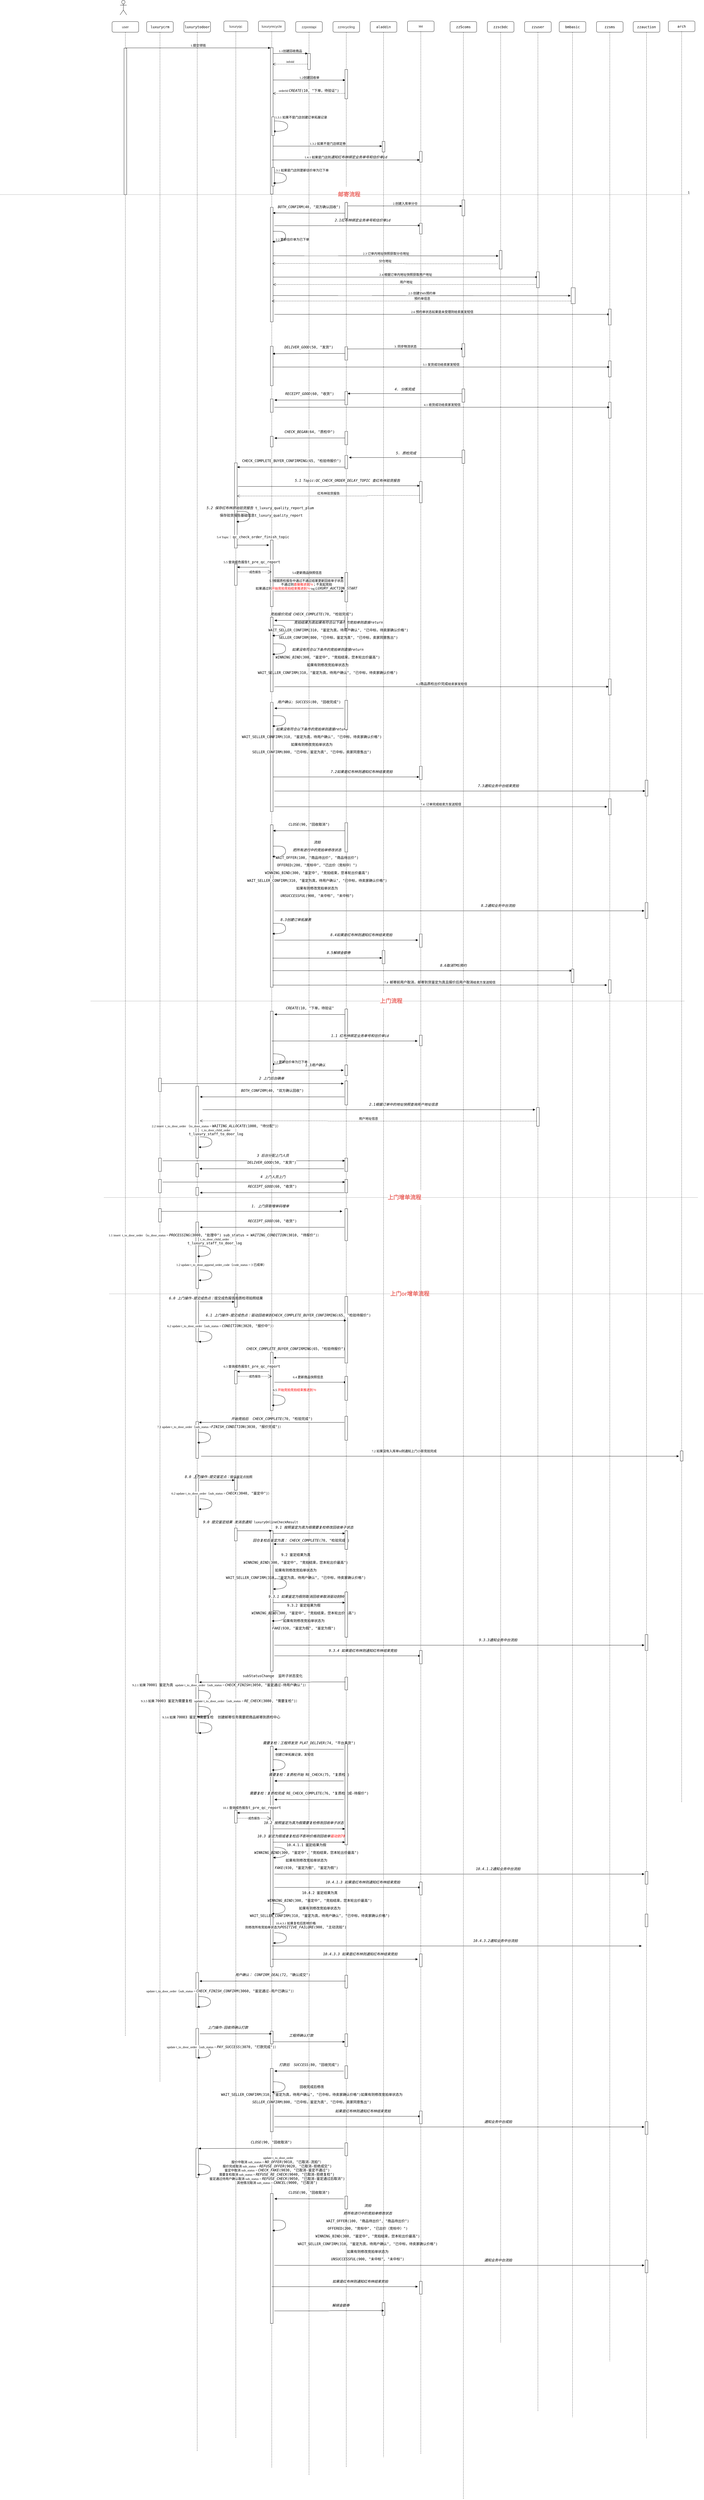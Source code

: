 <mxfile version="25.0.3">
  <diagram name="Page-1" id="13e1069c-82ec-6db2-03f1-153e76fe0fe0">
    <mxGraphModel dx="4487" dy="622" grid="1" gridSize="10" guides="1" tooltips="1" connect="1" arrows="1" fold="1" page="1" pageScale="1" pageWidth="3336" pageHeight="2654" background="none" math="0" shadow="0">
      <root>
        <mxCell id="0" />
        <mxCell id="1" parent="0" />
        <mxCell id="7baba1c4bc27f4b0-2" value="&lt;span style=&quot;color: rgb(50, 50, 50); font-family: &amp;quot;Microsoft YaHei&amp;quot;, 微软雅黑, Arial; font-size: 13px; background-color: rgba(255, 255, 255, 0.01);&quot;&gt;luxuryrecycle&lt;/span&gt;" style="shape=umlLifeline;perimeter=lifelinePerimeter;whiteSpace=wrap;html=1;container=1;collapsible=0;recursiveResize=0;outlineConnect=0;rounded=1;shadow=0;comic=0;labelBackgroundColor=none;strokeWidth=1;fontFamily=Verdana;fontSize=12;align=center;" parent="1" vertex="1">
          <mxGeometry x="260" y="78" width="100" height="9192" as="geometry" />
        </mxCell>
        <mxCell id="7baba1c4bc27f4b0-10" value="" style="html=1;points=[];perimeter=orthogonalPerimeter;rounded=0;shadow=0;comic=0;labelBackgroundColor=none;strokeWidth=1;fontFamily=Verdana;fontSize=12;align=center;" parent="7baba1c4bc27f4b0-2" vertex="1">
          <mxGeometry x="45" y="100" width="10" height="550" as="geometry" />
        </mxCell>
        <mxCell id="QEIL0zHNM75cnl0F3Fqv-4" value="1.3.1 如果不是门店创建订单拓展记录" style="html=1;verticalAlign=bottom;endArrow=block;labelBackgroundColor=none;fontFamily=Verdana;fontSize=12;elbow=vertical;edgeStyle=orthogonalEdgeStyle;curved=1;exitX=1.066;exitY=0.713;exitPerimeter=0;align=center;" parent="7baba1c4bc27f4b0-2" edge="1">
          <mxGeometry x="-0.315" y="50" relative="1" as="geometry">
            <mxPoint x="61" y="375.5" as="sourcePoint" />
            <mxPoint x="55" y="414.5" as="targetPoint" />
            <Array as="points">
              <mxPoint x="110" y="375.5" />
              <mxPoint x="110" y="414.5" />
            </Array>
            <mxPoint y="-5" as="offset" />
          </mxGeometry>
        </mxCell>
        <mxCell id="QEIL0zHNM75cnl0F3Fqv-5" value="" style="html=1;points=[];perimeter=orthogonalPerimeter;rounded=0;shadow=0;comic=0;labelBackgroundColor=none;strokeWidth=1;fontFamily=Verdana;fontSize=12;align=center;" parent="7baba1c4bc27f4b0-2" vertex="1">
          <mxGeometry x="50" y="360" width="10" height="70" as="geometry" />
        </mxCell>
        <mxCell id="QEIL0zHNM75cnl0F3Fqv-9" value="1.3.2 如果不是门店绑定券" style="html=1;verticalAlign=bottom;endArrow=block;labelBackgroundColor=none;fontFamily=Verdana;fontSize=12;edgeStyle=elbowEdgeStyle;elbow=horizontal;entryX=-0.064;entryY=0.45;entryDx=0;entryDy=0;entryPerimeter=0;" parent="7baba1c4bc27f4b0-2" edge="1" target="7baba1c4bc27f4b0-19">
          <mxGeometry relative="1" as="geometry">
            <mxPoint x="55" y="470" as="sourcePoint" />
            <mxPoint x="484.5" y="470" as="targetPoint" />
          </mxGeometry>
        </mxCell>
        <mxCell id="FXH2Ixe-mfoifMFyd7sT-4" value="" style="html=1;points=[];perimeter=orthogonalPerimeter;rounded=0;shadow=0;comic=0;labelBackgroundColor=none;strokeWidth=1;fontFamily=Verdana;fontSize=12;align=center;" parent="7baba1c4bc27f4b0-2" vertex="1">
          <mxGeometry x="50" y="550" width="10" height="70" as="geometry" />
        </mxCell>
        <mxCell id="FXH2Ixe-mfoifMFyd7sT-5" value="1.3.1 如果是门店则更新估价单为已下单" style="html=1;verticalAlign=bottom;endArrow=block;labelBackgroundColor=none;fontFamily=Verdana;fontSize=12;elbow=vertical;edgeStyle=orthogonalEdgeStyle;curved=1;exitX=1.066;exitY=0.713;exitPerimeter=0;align=center;" parent="7baba1c4bc27f4b0-2" edge="1">
          <mxGeometry x="-0.338" y="55" relative="1" as="geometry">
            <mxPoint x="61" y="570" as="sourcePoint" />
            <mxPoint x="55" y="609" as="targetPoint" />
            <Array as="points">
              <mxPoint x="105" y="570" />
              <mxPoint x="105" y="609" />
            </Array>
            <mxPoint as="offset" />
          </mxGeometry>
        </mxCell>
        <mxCell id="FXH2Ixe-mfoifMFyd7sT-7" value="" style="html=1;points=[];perimeter=orthogonalPerimeter;rounded=0;shadow=0;comic=0;labelBackgroundColor=none;strokeColor=#000000;strokeWidth=1;fillColor=#FFFFFF;fontFamily=Verdana;fontSize=12;fontColor=#000000;align=center;" parent="7baba1c4bc27f4b0-2" vertex="1">
          <mxGeometry x="45" y="700" width="10" height="430" as="geometry" />
        </mxCell>
        <mxCell id="FXH2Ixe-mfoifMFyd7sT-22" value="2.2 更新估价单为已下单" style="html=1;verticalAlign=bottom;endArrow=block;labelBackgroundColor=none;fontFamily=Verdana;fontSize=12;elbow=vertical;edgeStyle=orthogonalEdgeStyle;curved=1;align=center;" parent="7baba1c4bc27f4b0-2" edge="1">
          <mxGeometry x="0.324" y="25" relative="1" as="geometry">
            <mxPoint x="57" y="790" as="sourcePoint" />
            <mxPoint x="52" y="829" as="targetPoint" />
            <Array as="points">
              <mxPoint x="50" y="790" />
              <mxPoint x="102" y="790" />
              <mxPoint x="102" y="829" />
            </Array>
            <mxPoint x="25" y="-24" as="offset" />
          </mxGeometry>
        </mxCell>
        <mxCell id="FXH2Ixe-mfoifMFyd7sT-23" value="" style="html=1;points=[];perimeter=orthogonalPerimeter;rounded=0;shadow=0;comic=0;labelBackgroundColor=none;strokeWidth=1;fontFamily=Verdana;fontSize=12;align=center;" parent="7baba1c4bc27f4b0-2" vertex="1">
          <mxGeometry x="45" y="1222" width="10" height="148" as="geometry" />
        </mxCell>
        <mxCell id="FXH2Ixe-mfoifMFyd7sT-52" value="" style="html=1;points=[];perimeter=orthogonalPerimeter;rounded=0;shadow=0;comic=0;labelBackgroundColor=none;strokeWidth=1;fontFamily=Verdana;fontSize=12;align=center;" parent="7baba1c4bc27f4b0-2" vertex="1">
          <mxGeometry x="45" y="1420" width="10" height="50" as="geometry" />
        </mxCell>
        <mxCell id="FXH2Ixe-mfoifMFyd7sT-57" value="" style="html=1;points=[];perimeter=orthogonalPerimeter;rounded=0;shadow=0;comic=0;labelBackgroundColor=none;strokeWidth=1;fontFamily=Verdana;fontSize=12;align=center;" parent="7baba1c4bc27f4b0-2" vertex="1">
          <mxGeometry x="45" y="1560" width="10" height="40" as="geometry" />
        </mxCell>
        <mxCell id="FXH2Ixe-mfoifMFyd7sT-73" value="" style="html=1;points=[];perimeter=orthogonalPerimeter;rounded=0;shadow=0;comic=0;labelBackgroundColor=none;strokeWidth=1;fontFamily=Verdana;fontSize=12;align=center;" parent="7baba1c4bc27f4b0-2" vertex="1">
          <mxGeometry x="45" y="1950" width="10" height="250" as="geometry" />
        </mxCell>
        <mxCell id="FXH2Ixe-mfoifMFyd7sT-84" value="" style="html=1;points=[];perimeter=orthogonalPerimeter;rounded=0;shadow=0;comic=0;labelBackgroundColor=none;strokeWidth=1;fontFamily=Verdana;fontSize=12;align=center;" parent="7baba1c4bc27f4b0-2" vertex="1">
          <mxGeometry x="45" y="2240" width="10" height="280" as="geometry" />
        </mxCell>
        <mxCell id="FXH2Ixe-mfoifMFyd7sT-87" value="&lt;div style=&quot;&quot;&gt;&lt;pre style=&quot;font-family: &amp;quot;JetBrains Mono&amp;quot;, monospace; font-size: 9.8pt;&quot;&gt;&lt;span style=&quot;font-style: italic; background-color: rgb(255, 255, 255);&quot;&gt;竞拍结果为真如果有符合以下条件的竞拍单则直接return&lt;/span&gt;&lt;/pre&gt;&lt;pre style=&quot;font-family: &amp;quot;JetBrains Mono&amp;quot;, monospace; font-size: 9.8pt;&quot;&gt;&lt;span style=&quot;background-color: rgb(255, 255, 255);&quot;&gt;WAIT_SELLER_CONFIRM&lt;span style=&quot;font-size: 9.8pt; white-space-collapse: collapse;&quot;&gt;(&lt;/span&gt;&lt;span style=&quot;font-size: 9.8pt; white-space-collapse: collapse;&quot;&gt;310&lt;/span&gt;&lt;span style=&quot;font-size: 9.8pt; white-space-collapse: collapse;&quot;&gt;, &lt;/span&gt;&lt;span style=&quot;font-size: 9.8pt; white-space-collapse: collapse;&quot;&gt;&quot;&lt;/span&gt;&lt;span style=&quot;font-size: 9.8pt; white-space-collapse: collapse; font-family: Menlo-Regular, monospace;&quot;&gt;鉴定为真，待用户确认&lt;/span&gt;&lt;span style=&quot;font-size: 9.8pt; white-space-collapse: collapse;&quot;&gt;&quot;&lt;/span&gt;&lt;span style=&quot;font-size: 9.8pt; white-space-collapse: collapse;&quot;&gt;, &lt;/span&gt;&lt;span style=&quot;font-size: 9.8pt; white-space-collapse: collapse;&quot;&gt;&quot;&lt;/span&gt;&lt;span style=&quot;font-size: 9.8pt; white-space-collapse: collapse; font-family: Menlo-Regular, monospace;&quot;&gt;已中标，待卖家确认价格&lt;/span&gt;&lt;span style=&quot;font-size: 9.8pt; white-space-collapse: collapse;&quot;&gt;&quot;&lt;/span&gt;&lt;span style=&quot;font-size: 9.8pt; white-space-collapse: collapse;&quot;&gt;)&lt;/span&gt;&lt;/span&gt;&lt;/pre&gt;&lt;pre style=&quot;font-family: &amp;quot;JetBrains Mono&amp;quot;, monospace; font-size: 9.8pt;&quot;&gt;&lt;span style=&quot;background-color: rgb(255, 255, 255);&quot;&gt;SELLER_CONFIRM&lt;span style=&quot;font-size: 9.8pt; white-space-collapse: collapse;&quot;&gt;(&lt;/span&gt;&lt;span style=&quot;font-size: 9.8pt; white-space-collapse: collapse;&quot;&gt;800&lt;/span&gt;&lt;span style=&quot;font-size: 9.8pt; white-space-collapse: collapse;&quot;&gt;, &lt;/span&gt;&lt;span style=&quot;font-size: 9.8pt; white-space-collapse: collapse;&quot;&gt;&quot;&lt;/span&gt;&lt;span style=&quot;font-size: 9.8pt; white-space-collapse: collapse; font-family: Menlo-Regular, monospace;&quot;&gt;已中标，鉴定为真&lt;/span&gt;&lt;span style=&quot;font-size: 9.8pt; white-space-collapse: collapse;&quot;&gt;&quot;&lt;/span&gt;&lt;span style=&quot;font-size: 9.8pt; white-space-collapse: collapse;&quot;&gt;, &lt;/span&gt;&lt;span style=&quot;font-size: 9.8pt; white-space-collapse: collapse;&quot;&gt;&quot;&lt;/span&gt;&lt;span style=&quot;font-size: 9.8pt; white-space-collapse: collapse; font-family: Menlo-Regular, monospace;&quot;&gt;已中标，卖家同意售出&lt;/span&gt;&lt;span style=&quot;font-size: 9.8pt; white-space-collapse: collapse;&quot;&gt;&quot;&lt;/span&gt;&lt;span style=&quot;font-size: 9.8pt; white-space-collapse: collapse;&quot;&gt;)&lt;/span&gt;&lt;/span&gt;&lt;/pre&gt;&lt;/div&gt;" style="html=1;verticalAlign=bottom;endArrow=block;labelBackgroundColor=none;fontFamily=Verdana;fontSize=12;elbow=vertical;edgeStyle=orthogonalEdgeStyle;curved=1;align=center;" parent="7baba1c4bc27f4b0-2" edge="1">
          <mxGeometry x="0.324" y="200" relative="1" as="geometry">
            <mxPoint x="56.95" y="2270" as="sourcePoint" />
            <mxPoint x="51.95" y="2309" as="targetPoint" />
            <Array as="points">
              <mxPoint x="49.95" y="2270" />
              <mxPoint x="101.95" y="2270" />
              <mxPoint x="101.95" y="2309" />
            </Array>
            <mxPoint x="198" y="-169" as="offset" />
          </mxGeometry>
        </mxCell>
        <mxCell id="FXH2Ixe-mfoifMFyd7sT-88" value="&lt;div style=&quot;&quot;&gt;&lt;pre style=&quot;font-family: &amp;quot;JetBrains Mono&amp;quot;, monospace; font-size: 9.8pt;&quot;&gt;&lt;span style=&quot;font-style: italic; background-color: rgb(255, 255, 255);&quot;&gt;如果没有符合以下条件的竞拍单则直接return&lt;/span&gt;&lt;/pre&gt;&lt;pre style=&quot;font-family: &amp;quot;JetBrains Mono&amp;quot;, monospace; font-size: 9.8pt;&quot;&gt;&lt;div style=&quot;&quot;&gt;&lt;pre style=&quot;font-family: &amp;quot;JetBrains Mono&amp;quot;, monospace; font-size: 9.8pt;&quot;&gt;&lt;span style=&quot;background-color: rgb(255, 255, 255);&quot;&gt;&lt;span style=&quot;font-style: italic;&quot;&gt;WINNING_BIND&lt;/span&gt;(300, &quot;&lt;span style=&quot;font-family: Menlo-Regular, monospace;&quot;&gt;鉴定中&lt;/span&gt;&quot;, &quot;&lt;span style=&quot;font-family: Menlo-Regular, monospace;&quot;&gt;竞拍结束，您本轮出价最高&lt;/span&gt;&quot;)&lt;/span&gt;&lt;/pre&gt;&lt;pre style=&quot;font-family: &amp;quot;JetBrains Mono&amp;quot;, monospace; font-size: 9.8pt;&quot;&gt;&lt;span style=&quot;background-color: rgb(255, 255, 255);&quot;&gt;如果有则修改竞拍单状态为&lt;/span&gt;&lt;/pre&gt;&lt;pre style=&quot;font-family: &amp;quot;JetBrains Mono&amp;quot;, monospace; font-size: 9.8pt;&quot;&gt;WAIT_SELLER_CONFIRM&lt;span style=&quot;font-size: 9.8pt; white-space-collapse: collapse;&quot;&gt;(&lt;/span&gt;&lt;span style=&quot;font-size: 9.8pt; white-space-collapse: collapse;&quot;&gt;310&lt;/span&gt;&lt;span style=&quot;font-size: 9.8pt; white-space-collapse: collapse;&quot;&gt;,&amp;nbsp;&lt;/span&gt;&lt;span style=&quot;font-size: 9.8pt; white-space-collapse: collapse;&quot;&gt;&quot;&lt;/span&gt;&lt;span style=&quot;font-size: 9.8pt; white-space-collapse: collapse; font-family: Menlo-Regular, monospace;&quot;&gt;鉴定为真，待用户确认&lt;/span&gt;&lt;span style=&quot;font-size: 9.8pt; white-space-collapse: collapse;&quot;&gt;&quot;&lt;/span&gt;&lt;span style=&quot;font-size: 9.8pt; white-space-collapse: collapse;&quot;&gt;,&amp;nbsp;&lt;/span&gt;&lt;span style=&quot;font-size: 9.8pt; white-space-collapse: collapse;&quot;&gt;&quot;&lt;/span&gt;&lt;span style=&quot;font-size: 9.8pt; white-space-collapse: collapse; font-family: Menlo-Regular, monospace;&quot;&gt;已中标，待卖家确认价格&lt;/span&gt;&lt;span style=&quot;font-size: 9.8pt; white-space-collapse: collapse;&quot;&gt;&quot;&lt;/span&gt;&lt;span style=&quot;font-size: 9.8pt; white-space-collapse: collapse;&quot;&gt;)&lt;/span&gt;&lt;/pre&gt;&lt;div&gt;&lt;span style=&quot;font-size: 9.8pt; white-space-collapse: collapse;&quot;&gt;&lt;br&gt;&lt;/span&gt;&lt;/div&gt;&lt;/div&gt;&lt;/pre&gt;&lt;/div&gt;" style="html=1;verticalAlign=bottom;endArrow=block;labelBackgroundColor=none;fontFamily=Verdana;fontSize=12;elbow=vertical;edgeStyle=orthogonalEdgeStyle;curved=1;align=center;" parent="7baba1c4bc27f4b0-2" edge="1">
          <mxGeometry x="0.324" y="199" relative="1" as="geometry">
            <mxPoint x="56.95" y="2340" as="sourcePoint" />
            <mxPoint x="51.95" y="2379" as="targetPoint" />
            <Array as="points">
              <mxPoint x="49.95" y="2340" />
              <mxPoint x="101.95" y="2340" />
              <mxPoint x="101.95" y="2379" />
            </Array>
            <mxPoint x="158" y="-78" as="offset" />
          </mxGeometry>
        </mxCell>
        <mxCell id="FXH2Ixe-mfoifMFyd7sT-95" value="" style="html=1;points=[];perimeter=orthogonalPerimeter;rounded=0;shadow=0;comic=0;labelBackgroundColor=none;strokeWidth=1;fontFamily=Verdana;fontSize=12;align=center;" parent="7baba1c4bc27f4b0-2" vertex="1">
          <mxGeometry x="45" y="2560" width="10" height="410" as="geometry" />
        </mxCell>
        <mxCell id="FXH2Ixe-mfoifMFyd7sT-97" value="&lt;div style=&quot;&quot;&gt;&lt;pre style=&quot;font-family: &amp;quot;JetBrains Mono&amp;quot;, monospace; font-size: 9.8pt;&quot;&gt;&lt;span style=&quot;font-style: italic; background-color: rgb(255, 255, 255);&quot;&gt;如果没有符合以下条件的竞拍单则直接return&lt;/span&gt;&lt;/pre&gt;&lt;pre style=&quot;font-family: &amp;quot;JetBrains Mono&amp;quot;, monospace; font-size: 9.8pt;&quot;&gt;&lt;div style=&quot;&quot;&gt;&lt;pre style=&quot;font-size: 9.8pt; font-family: &amp;quot;JetBrains Mono&amp;quot;, monospace;&quot;&gt;WAIT_SELLER_CONFIRM&lt;span style=&quot;font-size: 9.8pt; white-space-collapse: collapse;&quot;&gt;(&lt;/span&gt;&lt;span style=&quot;font-size: 9.8pt; white-space-collapse: collapse;&quot;&gt;310&lt;/span&gt;&lt;span style=&quot;font-size: 9.8pt; white-space-collapse: collapse;&quot;&gt;,&amp;nbsp;&lt;/span&gt;&lt;span style=&quot;font-size: 9.8pt; white-space-collapse: collapse;&quot;&gt;&quot;&lt;/span&gt;&lt;span style=&quot;font-size: 9.8pt; white-space-collapse: collapse; font-family: Menlo-Regular, monospace;&quot;&gt;鉴定为真，待用户确认&lt;/span&gt;&lt;span style=&quot;font-size: 9.8pt; white-space-collapse: collapse;&quot;&gt;&quot;&lt;/span&gt;&lt;span style=&quot;font-size: 9.8pt; white-space-collapse: collapse;&quot;&gt;,&amp;nbsp;&lt;/span&gt;&lt;span style=&quot;font-size: 9.8pt; white-space-collapse: collapse;&quot;&gt;&quot;&lt;/span&gt;&lt;span style=&quot;font-size: 9.8pt; white-space-collapse: collapse; font-family: Menlo-Regular, monospace;&quot;&gt;已中标，待卖家确认价格&lt;/span&gt;&lt;span style=&quot;font-size: 9.8pt; white-space-collapse: collapse;&quot;&gt;&quot;&lt;/span&gt;&lt;span style=&quot;font-size: 9.8pt; white-space-collapse: collapse;&quot;&gt;)&lt;/span&gt;&lt;/pre&gt;&lt;pre style=&quot;font-family: &amp;quot;JetBrains Mono&amp;quot;, monospace; font-size: 9.8pt;&quot;&gt;&lt;span style=&quot;background-color: rgb(255, 255, 255); font-size: 9.8pt; white-space-collapse: collapse;&quot;&gt;如果有则修改竞拍单状态为&lt;/span&gt;&lt;/pre&gt;&lt;pre style=&quot;font-family: &amp;quot;JetBrains Mono&amp;quot;, monospace; font-size: 9.8pt;&quot;&gt;&lt;span style=&quot;background-color: rgb(255, 255, 255);&quot;&gt;SELLER_CONFIRM&lt;span style=&quot;font-size: 9.8pt; white-space-collapse: collapse;&quot;&gt;(&lt;/span&gt;&lt;span style=&quot;font-size: 9.8pt; white-space-collapse: collapse;&quot;&gt;800&lt;/span&gt;&lt;span style=&quot;font-size: 9.8pt; white-space-collapse: collapse;&quot;&gt;,&amp;nbsp;&lt;/span&gt;&lt;span style=&quot;font-size: 9.8pt; white-space-collapse: collapse;&quot;&gt;&quot;&lt;/span&gt;&lt;span style=&quot;font-size: 9.8pt; white-space-collapse: collapse; font-family: Menlo-Regular, monospace;&quot;&gt;已中标，鉴定为真&lt;/span&gt;&lt;span style=&quot;font-size: 9.8pt; white-space-collapse: collapse;&quot;&gt;&quot;&lt;/span&gt;&lt;span style=&quot;font-size: 9.8pt; white-space-collapse: collapse;&quot;&gt;,&amp;nbsp;&lt;/span&gt;&lt;span style=&quot;font-size: 9.8pt; white-space-collapse: collapse;&quot;&gt;&quot;&lt;/span&gt;&lt;span style=&quot;font-size: 9.8pt; white-space-collapse: collapse; font-family: Menlo-Regular, monospace;&quot;&gt;已中标，卖家同意售出&lt;/span&gt;&lt;span style=&quot;font-size: 9.8pt; white-space-collapse: collapse;&quot;&gt;&quot;&lt;/span&gt;&lt;span style=&quot;font-size: 9.8pt; white-space-collapse: collapse;&quot;&gt;)&lt;/span&gt;&lt;/span&gt;&lt;/pre&gt;&lt;/div&gt;&lt;/pre&gt;&lt;/div&gt;" style="html=1;verticalAlign=bottom;endArrow=block;labelBackgroundColor=none;fontFamily=Verdana;fontSize=12;elbow=vertical;edgeStyle=orthogonalEdgeStyle;curved=1;align=center;" parent="7baba1c4bc27f4b0-2" edge="1">
          <mxGeometry x="0.324" y="156" relative="1" as="geometry">
            <mxPoint x="56.95" y="2610" as="sourcePoint" />
            <mxPoint x="51.95" y="2649" as="targetPoint" />
            <Array as="points">
              <mxPoint x="49.95" y="2610" />
              <mxPoint x="101.95" y="2610" />
              <mxPoint x="101.95" y="2649" />
            </Array>
            <mxPoint x="98" y="-35" as="offset" />
          </mxGeometry>
        </mxCell>
        <mxCell id="FXH2Ixe-mfoifMFyd7sT-114" value="&lt;font face=&quot;Menlo-Regular, monospace&quot;&gt;&lt;span style=&quot;font-size: 13.067px; background-color: rgb(255, 255, 255);&quot;&gt;&lt;i&gt;7.2如果是红布林则通知红布林结束竞拍&lt;/i&gt;&lt;/span&gt;&lt;/font&gt;" style="html=1;verticalAlign=bottom;endArrow=block;labelBackgroundColor=none;fontFamily=Verdana;fontSize=12;edgeStyle=elbowEdgeStyle;elbow=horizontal;" parent="7baba1c4bc27f4b0-2" edge="1">
          <mxGeometry x="0.208" y="9" relative="1" as="geometry">
            <mxPoint x="55" y="2840" as="sourcePoint" />
            <mxPoint x="604" y="2840" as="targetPoint" />
            <mxPoint as="offset" />
          </mxGeometry>
        </mxCell>
        <mxCell id="FXH2Ixe-mfoifMFyd7sT-121" value="" style="html=1;points=[];perimeter=orthogonalPerimeter;rounded=0;shadow=0;comic=0;labelBackgroundColor=none;strokeWidth=1;fontFamily=Verdana;fontSize=12;align=center;" parent="7baba1c4bc27f4b0-2" vertex="1">
          <mxGeometry x="45" y="3020" width="10" height="610" as="geometry" />
        </mxCell>
        <mxCell id="FXH2Ixe-mfoifMFyd7sT-122" value="&lt;div style=&quot;&quot;&gt;&lt;pre style=&quot;font-family: &amp;quot;JetBrains Mono&amp;quot;, monospace; font-size: 9.8pt;&quot;&gt;&lt;span style=&quot;font-size: 9.8pt; background-color: rgb(255, 255, 255);&quot;&gt;&lt;i&gt;流拍&lt;/i&gt;&lt;/span&gt;&lt;/pre&gt;&lt;pre style=&quot;font-family: &amp;quot;JetBrains Mono&amp;quot;, monospace; font-size: 9.8pt;&quot;&gt;&lt;span style=&quot;font-size: 9.8pt; background-color: rgb(255, 255, 255);&quot;&gt;&lt;i&gt;把所有进行中的竞拍单修改状态&lt;/i&gt;&lt;/span&gt;&lt;/pre&gt;&lt;pre style=&quot;font-family: &amp;quot;JetBrains Mono&amp;quot;, monospace; font-size: 9.8pt;&quot;&gt;&lt;span style=&quot;background-color: rgb(255, 255, 255);&quot;&gt;&lt;span style=&quot;font-size: 9.8pt; white-space-collapse: collapse;&quot;&gt;WAIT_OFFER&lt;/span&gt;&lt;span style=&quot;font-size: 9.8pt; white-space-collapse: collapse;&quot;&gt;(&lt;/span&gt;&lt;span style=&quot;font-size: 9.8pt; white-space-collapse: collapse;&quot;&gt;100&lt;/span&gt;&lt;span style=&quot;font-size: 9.8pt; white-space-collapse: collapse;&quot;&gt;, &lt;/span&gt;&lt;span style=&quot;font-size: 9.8pt; white-space-collapse: collapse;&quot;&gt;&quot;&lt;/span&gt;&lt;span style=&quot;font-size: 9.8pt; white-space-collapse: collapse; font-family: Menlo-Regular, monospace;&quot;&gt;商品待出价&lt;/span&gt;&lt;span style=&quot;font-size: 9.8pt; white-space-collapse: collapse;&quot;&gt;&quot;&lt;/span&gt;&lt;span style=&quot;font-size: 9.8pt; white-space-collapse: collapse;&quot;&gt;, &lt;/span&gt;&lt;span style=&quot;font-size: 9.8pt; white-space-collapse: collapse;&quot;&gt;&quot;&lt;/span&gt;&lt;span style=&quot;font-size: 9.8pt; white-space-collapse: collapse; font-family: Menlo-Regular, monospace;&quot;&gt;商品待出价&lt;/span&gt;&lt;span style=&quot;font-size: 9.8pt; white-space-collapse: collapse;&quot;&gt;&quot;&lt;/span&gt;&lt;span style=&quot;font-size: 9.8pt; white-space-collapse: collapse;&quot;&gt;)&lt;/span&gt;&lt;/span&gt;&lt;/pre&gt;&lt;pre style=&quot;font-family: &amp;quot;JetBrains Mono&amp;quot;, monospace; font-size: 9.8pt;&quot;&gt;&lt;span style=&quot;background-color: rgb(255, 255, 255);&quot;&gt;OFFERED&lt;span style=&quot;font-size: 9.8pt; white-space-collapse: collapse;&quot;&gt;(&lt;/span&gt;&lt;span style=&quot;font-size: 9.8pt; white-space-collapse: collapse;&quot;&gt;200&lt;/span&gt;&lt;span style=&quot;font-size: 9.8pt; white-space-collapse: collapse;&quot;&gt;, &lt;/span&gt;&lt;span style=&quot;font-size: 9.8pt; white-space-collapse: collapse;&quot;&gt;&quot;&lt;/span&gt;&lt;span style=&quot;font-size: 9.8pt; white-space-collapse: collapse; font-family: Menlo-Regular, monospace;&quot;&gt;竞标中&lt;/span&gt;&lt;span style=&quot;font-size: 9.8pt; white-space-collapse: collapse;&quot;&gt;&quot;&lt;/span&gt;&lt;span style=&quot;font-size: 9.8pt; white-space-collapse: collapse;&quot;&gt;, &lt;/span&gt;&lt;span style=&quot;font-size: 9.8pt; white-space-collapse: collapse;&quot;&gt;&quot;&lt;/span&gt;&lt;span style=&quot;font-size: 9.8pt; white-space-collapse: collapse; font-family: Menlo-Regular, monospace;&quot;&gt;已出价（竞标中）&lt;/span&gt;&lt;span style=&quot;font-size: 9.8pt; white-space-collapse: collapse;&quot;&gt;&quot;&lt;/span&gt;&lt;span style=&quot;font-size: 9.8pt; white-space-collapse: collapse;&quot;&gt;)&lt;/span&gt;&lt;/span&gt;&lt;/pre&gt;&lt;pre style=&quot;font-family: &amp;quot;JetBrains Mono&amp;quot;, monospace; font-size: 9.8pt;&quot;&gt;&lt;span style=&quot;background-color: rgb(255, 255, 255);&quot;&gt;WINNING_BIND&lt;span style=&quot;font-size: 9.8pt; white-space-collapse: collapse;&quot;&gt;(&lt;/span&gt;&lt;span style=&quot;font-size: 9.8pt; white-space-collapse: collapse;&quot;&gt;300&lt;/span&gt;&lt;span style=&quot;font-size: 9.8pt; white-space-collapse: collapse;&quot;&gt;, &lt;/span&gt;&lt;span style=&quot;font-size: 9.8pt; white-space-collapse: collapse;&quot;&gt;&quot;&lt;/span&gt;&lt;span style=&quot;font-size: 9.8pt; white-space-collapse: collapse; font-family: Menlo-Regular, monospace;&quot;&gt;鉴定中&lt;/span&gt;&lt;span style=&quot;font-size: 9.8pt; white-space-collapse: collapse;&quot;&gt;&quot;&lt;/span&gt;&lt;span style=&quot;font-size: 9.8pt; white-space-collapse: collapse;&quot;&gt;, &lt;/span&gt;&lt;span style=&quot;font-size: 9.8pt; white-space-collapse: collapse;&quot;&gt;&quot;&lt;/span&gt;&lt;span style=&quot;font-size: 9.8pt; white-space-collapse: collapse; font-family: Menlo-Regular, monospace;&quot;&gt;竞拍结束，您本轮出价最高&lt;/span&gt;&lt;span style=&quot;font-size: 9.8pt; white-space-collapse: collapse;&quot;&gt;&quot;&lt;/span&gt;&lt;span style=&quot;font-size: 9.8pt; white-space-collapse: collapse;&quot;&gt;)&lt;/span&gt;&lt;/span&gt;&lt;/pre&gt;&lt;pre style=&quot;font-family: &amp;quot;JetBrains Mono&amp;quot;, monospace; font-size: 9.8pt;&quot;&gt;&lt;span style=&quot;background-color: rgb(255, 255, 255);&quot;&gt;&lt;span style=&quot;font-size: 9.8pt; white-space-collapse: collapse;&quot;&gt;WAIT_SELLER_CONFIRM&lt;/span&gt;&lt;span style=&quot;font-size: 9.8pt; white-space-collapse: collapse;&quot;&gt;(&lt;/span&gt;&lt;span style=&quot;font-size: 9.8pt; white-space-collapse: collapse;&quot;&gt;310&lt;/span&gt;&lt;span style=&quot;font-size: 9.8pt; white-space-collapse: collapse;&quot;&gt;,&amp;nbsp;&lt;/span&gt;&lt;span style=&quot;font-size: 9.8pt; white-space-collapse: collapse;&quot;&gt;&quot;&lt;/span&gt;&lt;span style=&quot;font-size: 9.8pt; white-space-collapse: collapse; font-family: Menlo-Regular, monospace;&quot;&gt;鉴定为真，待用户确认&lt;/span&gt;&lt;span style=&quot;font-size: 9.8pt; white-space-collapse: collapse;&quot;&gt;&quot;&lt;/span&gt;&lt;span style=&quot;font-size: 9.8pt; white-space-collapse: collapse;&quot;&gt;,&amp;nbsp;&lt;/span&gt;&lt;span style=&quot;font-size: 9.8pt; white-space-collapse: collapse;&quot;&gt;&quot;&lt;/span&gt;&lt;span style=&quot;font-size: 9.8pt; white-space-collapse: collapse; font-family: Menlo-Regular, monospace;&quot;&gt;已中标，待卖家确认价格&lt;/span&gt;&lt;span style=&quot;font-size: 9.8pt; white-space-collapse: collapse;&quot;&gt;&quot;&lt;/span&gt;&lt;span style=&quot;font-size: 9.8pt; white-space-collapse: collapse;&quot;&gt;)&lt;/span&gt;&lt;/span&gt;&lt;/pre&gt;&lt;pre style=&quot;font-family: &amp;quot;JetBrains Mono&amp;quot;, monospace; font-size: 9.8pt;&quot;&gt;&lt;div style=&quot;&quot;&gt;&lt;pre style=&quot;font-family: &amp;quot;JetBrains Mono&amp;quot;, monospace; font-size: 9.8pt;&quot;&gt;&lt;span style=&quot;background-color: rgb(255, 255, 255); font-size: 9.8pt; white-space-collapse: collapse;&quot;&gt;如果有则修改竞拍单状态为&lt;/span&gt;&lt;/pre&gt;&lt;pre style=&quot;font-family: &amp;quot;JetBrains Mono&amp;quot;, monospace; font-size: 9.8pt;&quot;&gt;&lt;div style=&quot;&quot;&gt;&lt;pre style=&quot;font-family: &amp;quot;JetBrains Mono&amp;quot;, monospace; font-size: 9.8pt;&quot;&gt;&lt;span style=&quot;background-color: rgb(255, 255, 255);&quot;&gt;&lt;span style=&quot;font-style: italic;&quot;&gt;UNSUCCESSFUL&lt;/span&gt;(900, &quot;&lt;span style=&quot;font-family: Menlo-Regular, monospace;&quot;&gt;未中标&lt;/span&gt;&quot;, &quot;&lt;span style=&quot;font-family: Menlo-Regular, monospace;&quot;&gt;未中标&lt;/span&gt;&quot;)&lt;/span&gt;&lt;/pre&gt;&lt;/div&gt;&lt;/pre&gt;&lt;/div&gt;&lt;/pre&gt;&lt;/div&gt;" style="html=1;verticalAlign=bottom;endArrow=block;labelBackgroundColor=none;fontFamily=Verdana;fontSize=12;elbow=vertical;edgeStyle=orthogonalEdgeStyle;curved=1;align=center;" parent="7baba1c4bc27f4b0-2" edge="1">
          <mxGeometry x="0.324" y="208" relative="1" as="geometry">
            <mxPoint x="56.95" y="3100" as="sourcePoint" />
            <mxPoint x="51.95" y="3139" as="targetPoint" />
            <Array as="points">
              <mxPoint x="49.95" y="3100" />
              <mxPoint x="101.95" y="3100" />
              <mxPoint x="101.95" y="3139" />
            </Array>
            <mxPoint x="118" y="-37" as="offset" />
          </mxGeometry>
        </mxCell>
        <mxCell id="FXH2Ixe-mfoifMFyd7sT-127" value="&lt;div style=&quot;&quot;&gt;&lt;pre style=&quot;font-family: &amp;quot;JetBrains Mono&amp;quot;, monospace; font-size: 9.8pt;&quot;&gt;&lt;span style=&quot;background-color: rgb(255, 255, 255);&quot;&gt;&lt;i&gt;8.3创建订单拓展表&lt;/i&gt;&lt;/span&gt;&lt;/pre&gt;&lt;/div&gt;" style="html=1;verticalAlign=bottom;endArrow=block;labelBackgroundColor=none;fontFamily=Verdana;fontSize=12;elbow=vertical;edgeStyle=orthogonalEdgeStyle;curved=1;align=center;" parent="7baba1c4bc27f4b0-2" edge="1">
          <mxGeometry x="-0.068" y="38" relative="1" as="geometry">
            <mxPoint x="56.95" y="3390" as="sourcePoint" />
            <mxPoint x="51.95" y="3429" as="targetPoint" />
            <Array as="points">
              <mxPoint x="49.95" y="3390" />
              <mxPoint x="101.95" y="3390" />
              <mxPoint x="101.95" y="3429" />
            </Array>
            <mxPoint as="offset" />
          </mxGeometry>
        </mxCell>
        <mxCell id="hnth_sKA0RJSxvPYAupj-7" value="1.2 更新估价单为已下单" style="html=1;verticalAlign=bottom;endArrow=block;labelBackgroundColor=none;fontFamily=Verdana;fontSize=12;elbow=vertical;edgeStyle=orthogonalEdgeStyle;curved=1;align=center;" parent="7baba1c4bc27f4b0-2" edge="1">
          <mxGeometry x="0.324" y="25" relative="1" as="geometry">
            <mxPoint x="55" y="3880" as="sourcePoint" />
            <mxPoint x="50" y="3919" as="targetPoint" />
            <Array as="points">
              <mxPoint x="100" y="3880.5" />
              <mxPoint x="100" y="3919.5" />
            </Array>
            <mxPoint x="25" y="-24" as="offset" />
          </mxGeometry>
        </mxCell>
        <mxCell id="hnth_sKA0RJSxvPYAupj-4" value="" style="html=1;points=[];perimeter=orthogonalPerimeter;rounded=0;shadow=0;comic=0;labelBackgroundColor=none;strokeWidth=1;fontFamily=Verdana;fontSize=12;align=center;" parent="7baba1c4bc27f4b0-2" vertex="1">
          <mxGeometry x="45" y="3720" width="10" height="230" as="geometry" />
        </mxCell>
        <mxCell id="QEIL0zHNM75cnl0F3Fqv-7" value="1.2创建回收单" style="html=1;verticalAlign=bottom;endArrow=block;labelBackgroundColor=none;fontFamily=Verdana;fontSize=12;edgeStyle=elbowEdgeStyle;elbow=vertical;entryX=0.1;entryY=0.364;entryDx=0;entryDy=0;entryPerimeter=0;" parent="7baba1c4bc27f4b0-2" target="7baba1c4bc27f4b0-16" edge="1">
          <mxGeometry relative="1" as="geometry">
            <mxPoint x="55" y="221.5" as="sourcePoint" />
            <mxPoint x="320" y="222" as="targetPoint" />
            <Array as="points">
              <mxPoint x="80" y="222" />
            </Array>
          </mxGeometry>
        </mxCell>
        <mxCell id="FXH2Ixe-mfoifMFyd7sT-24" value="2.3 订单内地址快照获取分仓地址" style="html=1;verticalAlign=bottom;endArrow=block;labelBackgroundColor=none;fontFamily=Verdana;fontSize=12;edgeStyle=elbowEdgeStyle;elbow=vertical;entryX=-0.3;entryY=0.3;entryDx=0;entryDy=0;entryPerimeter=0;" parent="7baba1c4bc27f4b0-2" target="FXH2Ixe-mfoifMFyd7sT-27" edge="1">
          <mxGeometry relative="1" as="geometry">
            <mxPoint x="55" y="882" as="sourcePoint" />
            <mxPoint x="913" y="882.1" as="targetPoint" />
          </mxGeometry>
        </mxCell>
        <mxCell id="FXH2Ixe-mfoifMFyd7sT-34" value="2.4 根据订单内地址快照获取用户地址" style="html=1;verticalAlign=bottom;endArrow=block;labelBackgroundColor=none;fontFamily=Verdana;fontSize=12;edgeStyle=elbowEdgeStyle;elbow=vertical;" parent="7baba1c4bc27f4b0-2" target="FXH2Ixe-mfoifMFyd7sT-30" edge="1">
          <mxGeometry relative="1" as="geometry">
            <mxPoint x="55" y="962" as="sourcePoint" />
            <mxPoint x="1040" y="966" as="targetPoint" />
          </mxGeometry>
        </mxCell>
        <mxCell id="FXH2Ixe-mfoifMFyd7sT-38" value="2.5 创建TMS预约单" style="html=1;verticalAlign=bottom;endArrow=block;labelBackgroundColor=none;fontFamily=Verdana;fontSize=12;edgeStyle=elbowEdgeStyle;elbow=vertical;exitX=1;exitY=0.835;exitDx=0;exitDy=0;exitPerimeter=0;entryX=-0.133;entryY=0.5;entryDx=0;entryDy=0;entryPerimeter=0;" parent="7baba1c4bc27f4b0-2" target="FXH2Ixe-mfoifMFyd7sT-37" edge="1">
          <mxGeometry relative="1" as="geometry">
            <mxPoint x="55" y="1031.5" as="sourcePoint" />
            <mxPoint x="1184.005" y="1032" as="targetPoint" />
            <Array as="points">
              <mxPoint x="66.5" y="1032" />
            </Array>
          </mxGeometry>
        </mxCell>
        <mxCell id="FXH2Ixe-mfoifMFyd7sT-120" value="&lt;div style=&quot;&quot;&gt;&lt;pre style=&quot;font-family: &amp;quot;JetBrains Mono&amp;quot;, monospace; font-size: 9.8pt;&quot;&gt;&lt;div style=&quot;&quot;&gt;&lt;pre style=&quot;font-family: &amp;quot;JetBrains Mono&amp;quot;, monospace; font-size: 9.8pt;&quot;&gt;&lt;div style=&quot;&quot;&gt;&lt;pre style=&quot;font-family: &amp;quot;JetBrains Mono&amp;quot;, monospace; font-size: 9.8pt;&quot;&gt;&lt;div style=&quot;&quot;&gt;&lt;pre style=&quot;font-family: &amp;quot;JetBrains Mono&amp;quot;, monospace; font-size: 9.8pt;&quot;&gt;&lt;div style=&quot;&quot;&gt;&lt;pre style=&quot;font-family: &amp;quot;JetBrains Mono&amp;quot;, monospace; font-size: 9.8pt;&quot;&gt;&lt;div style=&quot;&quot;&gt;&lt;pre style=&quot;font-family: &amp;quot;JetBrains Mono&amp;quot;, monospace; font-size: 9.8pt;&quot;&gt;&lt;span style=&quot;background-color: rgb(255, 255, 255);&quot;&gt;&lt;span style=&quot;font-style: italic;&quot;&gt;CLOSE&lt;/span&gt;(90, &quot;&lt;span style=&quot;font-family: Menlo-Regular, monospace;&quot;&gt;回收取消&lt;/span&gt;&quot;)&lt;/span&gt;&lt;/pre&gt;&lt;/div&gt;&lt;/pre&gt;&lt;/div&gt;&lt;/pre&gt;&lt;/div&gt;&lt;/pre&gt;&lt;/div&gt;&lt;/pre&gt;&lt;/div&gt;&lt;/pre&gt;&lt;/div&gt;" style="html=1;verticalAlign=bottom;endArrow=block;labelBackgroundColor=none;fontFamily=Verdana;fontSize=12;edgeStyle=elbowEdgeStyle;elbow=horizontal;" parent="7baba1c4bc27f4b0-2" edge="1">
          <mxGeometry relative="1" as="geometry">
            <mxPoint x="325" y="3042" as="sourcePoint" />
            <mxPoint x="55" y="3042" as="targetPoint" />
            <Array as="points">
              <mxPoint x="190" y="3059" />
            </Array>
          </mxGeometry>
        </mxCell>
        <mxCell id="b8ExkfggQn2BXTGjvTqm-41" value="" style="html=1;points=[];perimeter=orthogonalPerimeter;rounded=0;shadow=0;comic=0;labelBackgroundColor=none;strokeWidth=1;fontFamily=Verdana;fontSize=12;align=center;" vertex="1" parent="7baba1c4bc27f4b0-2">
          <mxGeometry x="45" y="5002" width="10" height="218" as="geometry" />
        </mxCell>
        <mxCell id="b8ExkfggQn2BXTGjvTqm-44" value="6.3 查询成色报告&lt;span style=&quot;font-family: &amp;quot;JetBrains Mono&amp;quot;, monospace; font-size: 10.2pt; background-color: rgb(255, 255, 255);&quot;&gt;t_pre_qc_report&lt;/span&gt;" style="html=1;verticalAlign=bottom;endArrow=block;labelBackgroundColor=none;fontFamily=Verdana;fontSize=12;edgeStyle=elbowEdgeStyle;elbow=vertical;" edge="1" parent="7baba1c4bc27f4b0-2">
          <mxGeometry x="0.086" y="-10" relative="1" as="geometry">
            <mxPoint x="40.5" y="5074" as="sourcePoint" />
            <mxPoint x="-80" y="5074" as="targetPoint" />
            <Array as="points" />
            <mxPoint as="offset" />
          </mxGeometry>
        </mxCell>
        <mxCell id="b8ExkfggQn2BXTGjvTqm-45" value="6.4 更新商品快照信息" style="html=1;verticalAlign=bottom;endArrow=block;labelBackgroundColor=none;fontFamily=Verdana;fontSize=12;edgeStyle=elbowEdgeStyle;elbow=vertical;" edge="1" parent="7baba1c4bc27f4b0-2">
          <mxGeometry x="-0.065" y="10" relative="1" as="geometry">
            <mxPoint x="60" y="5114" as="sourcePoint" />
            <mxPoint x="330" y="5114" as="targetPoint" />
            <Array as="points">
              <mxPoint x="70" y="5114" />
            </Array>
            <mxPoint as="offset" />
          </mxGeometry>
        </mxCell>
        <mxCell id="b8ExkfggQn2BXTGjvTqm-47" value="成色报告" style="endArrow=open;endSize=12;dashed=1;html=1;rounded=0;exitX=1.3;exitY=0.369;exitDx=0;exitDy=0;exitPerimeter=0;" edge="1" parent="7baba1c4bc27f4b0-2">
          <mxGeometry width="160" relative="1" as="geometry">
            <mxPoint x="-77" y="5091.52" as="sourcePoint" />
            <mxPoint x="50" y="5092" as="targetPoint" />
          </mxGeometry>
        </mxCell>
        <mxCell id="b8ExkfggQn2BXTGjvTqm-52" value="&lt;span style=&quot;background-color: rgb(255, 255, 255);&quot;&gt;6.5 &lt;font color=&quot;#ff0000&quot;&gt;开始竞拍竞拍结束推进到70&lt;/font&gt;&lt;/span&gt;" style="html=1;verticalAlign=bottom;endArrow=block;labelBackgroundColor=none;fontFamily=Verdana;fontSize=12;elbow=vertical;edgeStyle=orthogonalEdgeStyle;curved=1;align=center;" edge="1" parent="7baba1c4bc27f4b0-2">
          <mxGeometry x="-0.328" y="36" relative="1" as="geometry">
            <mxPoint x="55" y="5162" as="sourcePoint" />
            <mxPoint x="50" y="5201" as="targetPoint" />
            <Array as="points">
              <mxPoint x="100" y="5162.5" />
              <mxPoint x="100" y="5201.5" />
            </Array>
            <mxPoint x="-1" y="-10" as="offset" />
          </mxGeometry>
        </mxCell>
        <mxCell id="b8ExkfggQn2BXTGjvTqm-61" value="7.2 如果没有入库单Id则通知上门小哥竞拍完成" style="html=1;verticalAlign=bottom;endArrow=block;labelBackgroundColor=none;fontFamily=Verdana;fontSize=12;edgeStyle=elbowEdgeStyle;elbow=vertical;" edge="1" parent="7baba1c4bc27f4b0-2">
          <mxGeometry x="-0.065" y="10" relative="1" as="geometry">
            <mxPoint x="-80" y="5392" as="sourcePoint" />
            <mxPoint x="1580" y="5392" as="targetPoint" />
            <Array as="points">
              <mxPoint x="-220" y="5392" />
            </Array>
            <mxPoint as="offset" />
          </mxGeometry>
        </mxCell>
        <mxCell id="b8ExkfggQn2BXTGjvTqm-69" value="" style="html=1;points=[];perimeter=orthogonalPerimeter;rounded=0;shadow=0;comic=0;labelBackgroundColor=none;strokeWidth=1;fontFamily=Verdana;fontSize=12;align=center;" vertex="1" parent="7baba1c4bc27f4b0-2">
          <mxGeometry x="45" y="5672" width="10" height="528" as="geometry" />
        </mxCell>
        <mxCell id="b8ExkfggQn2BXTGjvTqm-74" value="&lt;pre style=&quot;font-family: &amp;quot;JetBrains Mono&amp;quot;, monospace; font-size: 9.8pt;&quot;&gt;9.2 鉴定结果为真&lt;/pre&gt;&lt;pre style=&quot;font-family: &amp;quot;JetBrains Mono&amp;quot;, monospace; font-size: 9.8pt;&quot;&gt;&lt;span style=&quot;font-size: 9.8pt; white-space-collapse: collapse; font-style: italic;&quot;&gt;WINNING_BIND&lt;/span&gt;&lt;span style=&quot;background-color: rgb(255, 255, 255); font-size: 9.8pt; white-space-collapse: collapse;&quot;&gt;(300, &quot;&lt;/span&gt;&lt;span style=&quot;font-size: 9.8pt; white-space-collapse: collapse; font-family: Menlo-Regular, monospace;&quot;&gt;鉴定中&lt;/span&gt;&lt;span style=&quot;background-color: rgb(255, 255, 255); font-size: 9.8pt; white-space-collapse: collapse;&quot;&gt;&quot;, &quot;&lt;/span&gt;&lt;span style=&quot;font-size: 9.8pt; white-space-collapse: collapse; font-family: Menlo-Regular, monospace;&quot;&gt;竞拍结束，您本轮出价最高&lt;/span&gt;&lt;span style=&quot;background-color: rgb(255, 255, 255); font-size: 9.8pt; white-space-collapse: collapse;&quot;&gt;&quot;)&lt;/span&gt;&lt;/pre&gt;&lt;pre style=&quot;font-family: &amp;quot;JetBrains Mono&amp;quot;, monospace; font-size: 9.8pt;&quot;&gt;&lt;pre style=&quot;font-family: &amp;quot;JetBrains Mono&amp;quot;, monospace; font-size: 9.8pt;&quot;&gt;&lt;span style=&quot;background-color: rgb(255, 255, 255);&quot;&gt;如果有则修改竞拍单状态为&lt;/span&gt;&lt;/pre&gt;&lt;pre style=&quot;font-family: &amp;quot;JetBrains Mono&amp;quot;, monospace; font-size: 9.8pt;&quot;&gt;WAIT_SELLER_CONFIRM&lt;span style=&quot;font-size: 9.8pt; white-space-collapse: collapse;&quot;&gt;(&lt;/span&gt;&lt;span style=&quot;font-size: 9.8pt; white-space-collapse: collapse;&quot;&gt;310&lt;/span&gt;&lt;span style=&quot;font-size: 9.8pt; white-space-collapse: collapse;&quot;&gt;,&amp;nbsp;&lt;/span&gt;&lt;span style=&quot;font-size: 9.8pt; white-space-collapse: collapse;&quot;&gt;&quot;&lt;/span&gt;&lt;span style=&quot;font-size: 9.8pt; white-space-collapse: collapse; font-family: Menlo-Regular, monospace;&quot;&gt;鉴定为真，待用户确认&lt;/span&gt;&lt;span style=&quot;font-size: 9.8pt; white-space-collapse: collapse;&quot;&gt;&quot;&lt;/span&gt;&lt;span style=&quot;font-size: 9.8pt; white-space-collapse: collapse;&quot;&gt;,&amp;nbsp;&lt;/span&gt;&lt;span style=&quot;font-size: 9.8pt; white-space-collapse: collapse;&quot;&gt;&quot;&lt;/span&gt;&lt;span style=&quot;font-size: 9.8pt; white-space-collapse: collapse; font-family: Menlo-Regular, monospace;&quot;&gt;已中标，待卖家确认价格&lt;/span&gt;&lt;span style=&quot;font-size: 9.8pt; white-space-collapse: collapse;&quot;&gt;&quot;&lt;/span&gt;&lt;span style=&quot;font-size: 9.8pt; white-space-collapse: collapse;&quot;&gt;)&lt;/span&gt;&lt;/pre&gt;&lt;/pre&gt;" style="html=1;verticalAlign=bottom;endArrow=block;labelBackgroundColor=none;fontFamily=Verdana;fontSize=12;elbow=vertical;edgeStyle=orthogonalEdgeStyle;curved=1;align=center;" edge="1" parent="7baba1c4bc27f4b0-2">
          <mxGeometry x="-0.03" y="35" relative="1" as="geometry">
            <mxPoint x="60" y="5852" as="sourcePoint" />
            <mxPoint x="55" y="5891" as="targetPoint" />
            <Array as="points">
              <mxPoint x="105" y="5852.5" />
              <mxPoint x="105" y="5891.5" />
            </Array>
            <mxPoint as="offset" />
          </mxGeometry>
        </mxCell>
        <mxCell id="b8ExkfggQn2BXTGjvTqm-80" value="&lt;pre style=&quot;font-family: &amp;quot;JetBrains Mono&amp;quot;, monospace; font-size: 9.8pt;&quot;&gt;9.3.2 鉴定结果为假&lt;/pre&gt;&lt;pre style=&quot;font-family: &amp;quot;JetBrains Mono&amp;quot;, monospace; font-size: 9.8pt;&quot;&gt;&lt;span style=&quot;font-size: 9.8pt; white-space-collapse: collapse; font-style: italic;&quot;&gt;WINNING_BIND&lt;/span&gt;&lt;span style=&quot;background-color: rgb(255, 255, 255); font-size: 9.8pt; white-space-collapse: collapse;&quot;&gt;(300, &quot;&lt;/span&gt;&lt;span style=&quot;font-size: 9.8pt; white-space-collapse: collapse; font-family: Menlo-Regular, monospace;&quot;&gt;鉴定中&lt;/span&gt;&lt;span style=&quot;background-color: rgb(255, 255, 255); font-size: 9.8pt; white-space-collapse: collapse;&quot;&gt;&quot;, &quot;&lt;/span&gt;&lt;span style=&quot;font-size: 9.8pt; white-space-collapse: collapse; font-family: Menlo-Regular, monospace;&quot;&gt;竞拍结束，您本轮出价最高&lt;/span&gt;&lt;span style=&quot;background-color: rgb(255, 255, 255); font-size: 9.8pt; white-space-collapse: collapse;&quot;&gt;&quot;)&lt;/span&gt;&lt;/pre&gt;&lt;pre style=&quot;font-family: &amp;quot;JetBrains Mono&amp;quot;, monospace; font-size: 9.8pt;&quot;&gt;&lt;pre style=&quot;font-family: &amp;quot;JetBrains Mono&amp;quot;, monospace; font-size: 9.8pt;&quot;&gt;&lt;span style=&quot;background-color: rgb(255, 255, 255);&quot;&gt;如果有则修改竞拍单状态为&lt;/span&gt;&lt;/pre&gt;&lt;pre style=&quot;font-family: &amp;quot;JetBrains Mono&amp;quot;, monospace; font-size: 9.8pt;&quot;&gt;&lt;div style=&quot;&quot;&gt;&lt;pre style=&quot;font-family: &amp;quot;JetBrains Mono&amp;quot;, monospace; font-size: 9.8pt;&quot;&gt;&lt;span style=&quot;background-color: rgb(255, 255, 255);&quot;&gt;&lt;span style=&quot;font-style: italic;&quot;&gt;FAKE&lt;/span&gt;(930, &quot;&lt;span style=&quot;font-family: Menlo-Regular, monospace;&quot;&gt;鉴定为假&lt;/span&gt;&quot;, &quot;&lt;span style=&quot;font-family: Menlo-Regular, monospace;&quot;&gt;鉴定为假&lt;/span&gt;&quot;)&lt;/span&gt;&lt;/pre&gt;&lt;/div&gt;&lt;/pre&gt;&lt;/pre&gt;" style="html=1;verticalAlign=bottom;endArrow=block;labelBackgroundColor=none;fontFamily=Verdana;fontSize=12;elbow=vertical;edgeStyle=orthogonalEdgeStyle;curved=1;align=center;" edge="1" parent="7baba1c4bc27f4b0-2">
          <mxGeometry x="0.254" y="87" relative="1" as="geometry">
            <mxPoint x="55" y="5972" as="sourcePoint" />
            <mxPoint x="50" y="6011" as="targetPoint" />
            <Array as="points">
              <mxPoint x="100" y="5972.5" />
              <mxPoint x="100" y="6011.5" />
            </Array>
            <mxPoint x="70" y="-36" as="offset" />
          </mxGeometry>
        </mxCell>
        <mxCell id="b8ExkfggQn2BXTGjvTqm-119" value="" style="html=1;points=[];perimeter=orthogonalPerimeter;rounded=0;shadow=0;comic=0;labelBackgroundColor=none;strokeWidth=1;fontFamily=Verdana;fontSize=12;align=center;" vertex="1" parent="7baba1c4bc27f4b0-2">
          <mxGeometry x="45" y="6482" width="10" height="828" as="geometry" />
        </mxCell>
        <mxCell id="b8ExkfggQn2BXTGjvTqm-122" value="&lt;span style=&quot;background-color: rgb(255, 255, 255);&quot;&gt;创建订单拓展记录，发短信&lt;/span&gt;" style="html=1;verticalAlign=bottom;endArrow=block;labelBackgroundColor=none;fontFamily=Verdana;fontSize=12;elbow=vertical;edgeStyle=orthogonalEdgeStyle;curved=1;align=center;" edge="1" parent="7baba1c4bc27f4b0-2">
          <mxGeometry x="-0.328" y="36" relative="1" as="geometry">
            <mxPoint x="55" y="6532" as="sourcePoint" />
            <mxPoint x="50" y="6571" as="targetPoint" />
            <Array as="points">
              <mxPoint x="100" y="6532.5" />
              <mxPoint x="100" y="6571.5" />
            </Array>
            <mxPoint x="-1" y="-10" as="offset" />
          </mxGeometry>
        </mxCell>
        <mxCell id="b8ExkfggQn2BXTGjvTqm-128" value="10.1 查询成色报告&lt;span style=&quot;font-family: &amp;quot;JetBrains Mono&amp;quot;, monospace; font-size: 10.2pt; background-color: rgb(255, 255, 255);&quot;&gt;t_pre_qc_report&lt;/span&gt;" style="html=1;verticalAlign=bottom;endArrow=block;labelBackgroundColor=none;fontFamily=Verdana;fontSize=12;edgeStyle=elbowEdgeStyle;elbow=vertical;" edge="1" parent="7baba1c4bc27f4b0-2">
          <mxGeometry x="0.086" y="-10" relative="1" as="geometry">
            <mxPoint x="40.5" y="6732" as="sourcePoint" />
            <mxPoint x="-80" y="6732" as="targetPoint" />
            <Array as="points" />
            <mxPoint as="offset" />
          </mxGeometry>
        </mxCell>
        <mxCell id="b8ExkfggQn2BXTGjvTqm-132" value="&lt;pre style=&quot;font-family: &amp;quot;JetBrains Mono&amp;quot;, monospace; font-size: 9.8pt;&quot;&gt;10.4.1.1 鉴定结果为假&lt;/pre&gt;&lt;pre style=&quot;font-family: &amp;quot;JetBrains Mono&amp;quot;, monospace; font-size: 9.8pt;&quot;&gt;&lt;span style=&quot;font-size: 9.8pt; white-space-collapse: collapse; font-style: italic;&quot;&gt;WINNING_BIND&lt;/span&gt;&lt;span style=&quot;background-color: rgb(255, 255, 255); font-size: 9.8pt; white-space-collapse: collapse;&quot;&gt;(300, &quot;&lt;/span&gt;&lt;span style=&quot;font-size: 9.8pt; white-space-collapse: collapse; font-family: Menlo-Regular, monospace;&quot;&gt;鉴定中&lt;/span&gt;&lt;span style=&quot;background-color: rgb(255, 255, 255); font-size: 9.8pt; white-space-collapse: collapse;&quot;&gt;&quot;, &quot;&lt;/span&gt;&lt;span style=&quot;font-size: 9.8pt; white-space-collapse: collapse; font-family: Menlo-Regular, monospace;&quot;&gt;竞拍结束，您本轮出价最高&lt;/span&gt;&lt;span style=&quot;background-color: rgb(255, 255, 255); font-size: 9.8pt; white-space-collapse: collapse;&quot;&gt;&quot;)&lt;/span&gt;&lt;/pre&gt;&lt;pre style=&quot;font-family: &amp;quot;JetBrains Mono&amp;quot;, monospace; font-size: 9.8pt;&quot;&gt;&lt;pre style=&quot;font-family: &amp;quot;JetBrains Mono&amp;quot;, monospace; font-size: 9.8pt;&quot;&gt;&lt;span style=&quot;background-color: rgb(255, 255, 255);&quot;&gt;如果有则修改竞拍单状态为&lt;/span&gt;&lt;/pre&gt;&lt;pre style=&quot;font-family: &amp;quot;JetBrains Mono&amp;quot;, monospace; font-size: 9.8pt;&quot;&gt;&lt;div style=&quot;&quot;&gt;&lt;pre style=&quot;font-family: &amp;quot;JetBrains Mono&amp;quot;, monospace; font-size: 9.8pt;&quot;&gt;&lt;span style=&quot;background-color: rgb(255, 255, 255);&quot;&gt;&lt;span style=&quot;font-style: italic;&quot;&gt;FAKE&lt;/span&gt;(930, &quot;&lt;span style=&quot;font-family: Menlo-Regular, monospace;&quot;&gt;鉴定为假&lt;/span&gt;&quot;, &quot;&lt;span style=&quot;font-family: Menlo-Regular, monospace;&quot;&gt;鉴定为假&lt;/span&gt;&quot;)&lt;/span&gt;&lt;/pre&gt;&lt;/div&gt;&lt;/pre&gt;&lt;/pre&gt;" style="html=1;verticalAlign=bottom;endArrow=block;labelBackgroundColor=none;fontFamily=Verdana;fontSize=12;elbow=vertical;edgeStyle=orthogonalEdgeStyle;curved=1;align=center;" edge="1" parent="7baba1c4bc27f4b0-2">
          <mxGeometry x="0.254" y="97" relative="1" as="geometry">
            <mxPoint x="60" y="6861" as="sourcePoint" />
            <mxPoint x="55" y="6900" as="targetPoint" />
            <Array as="points">
              <mxPoint x="105" y="6861.5" />
              <mxPoint x="105" y="6900.5" />
            </Array>
            <mxPoint x="75" y="-35" as="offset" />
          </mxGeometry>
        </mxCell>
        <mxCell id="b8ExkfggQn2BXTGjvTqm-137" value="&lt;span style=&quot;background-color: rgb(255, 255, 255);&quot;&gt;10.4.3.1 如果复检后影响价格&lt;/span&gt;&lt;div&gt;&lt;span style=&quot;background-color: rgb(255, 255, 255);&quot;&gt;则修改所有竞拍单状态为&lt;span style=&quot;font-family: &amp;quot;JetBrains Mono&amp;quot;, monospace; font-size: 9.8pt; font-style: italic;&quot;&gt;POSITIVE_FAILURE&lt;/span&gt;&lt;span style=&quot;font-family: &amp;quot;JetBrains Mono&amp;quot;, monospace; font-size: 9.8pt;&quot;&gt;(&lt;/span&gt;&lt;span style=&quot;font-family: &amp;quot;JetBrains Mono&amp;quot;, monospace; font-size: 9.8pt;&quot;&gt;900&lt;/span&gt;&lt;span style=&quot;font-family: &amp;quot;JetBrains Mono&amp;quot;, monospace; font-size: 9.8pt;&quot;&gt;, &lt;/span&gt;&lt;span style=&quot;font-family: &amp;quot;JetBrains Mono&amp;quot;, monospace; font-size: 9.8pt;&quot;&gt;&quot;&lt;/span&gt;&lt;span style=&quot;font-size: 9.8pt; font-family: Menlo-Regular, monospace;&quot;&gt;主动流拍&lt;/span&gt;&lt;span style=&quot;font-family: &amp;quot;JetBrains Mono&amp;quot;, monospace; font-size: 9.8pt;&quot;&gt;&quot;&lt;/span&gt;&lt;span style=&quot;font-family: &amp;quot;JetBrains Mono&amp;quot;, monospace; font-size: 9.8pt;&quot;&gt;)&lt;/span&gt;&lt;/span&gt;&lt;/div&gt;" style="html=1;verticalAlign=bottom;endArrow=block;labelBackgroundColor=none;fontFamily=Verdana;fontSize=12;elbow=vertical;edgeStyle=orthogonalEdgeStyle;curved=1;align=center;" edge="1" parent="7baba1c4bc27f4b0-2">
          <mxGeometry x="-0.328" y="36" relative="1" as="geometry">
            <mxPoint x="60" y="7182" as="sourcePoint" />
            <mxPoint x="55" y="7221" as="targetPoint" />
            <Array as="points">
              <mxPoint x="105" y="7182.5" />
              <mxPoint x="105" y="7221.5" />
            </Array>
            <mxPoint x="-1" y="-10" as="offset" />
          </mxGeometry>
        </mxCell>
        <mxCell id="b8ExkfggQn2BXTGjvTqm-150" value="" style="html=1;points=[];perimeter=orthogonalPerimeter;rounded=0;shadow=0;comic=0;labelBackgroundColor=none;strokeWidth=1;fontFamily=Verdana;fontSize=12;align=center;" vertex="1" parent="7baba1c4bc27f4b0-2">
          <mxGeometry x="45" y="7552" width="10" height="48" as="geometry" />
        </mxCell>
        <mxCell id="b8ExkfggQn2BXTGjvTqm-153" value="" style="html=1;points=[];perimeter=orthogonalPerimeter;rounded=0;shadow=0;comic=0;labelBackgroundColor=none;strokeWidth=1;fontFamily=Verdana;fontSize=12;align=center;" vertex="1" parent="7baba1c4bc27f4b0-2">
          <mxGeometry x="45" y="7692" width="10" height="238" as="geometry" />
        </mxCell>
        <mxCell id="b8ExkfggQn2BXTGjvTqm-158" value="&lt;pre style=&quot;font-family: &amp;quot;JetBrains Mono&amp;quot;, monospace; font-size: 9.8pt;&quot;&gt;&lt;span style=&quot;font-size: 9.8pt; background-color: initial;&quot;&gt;回收完成后修改&lt;/span&gt;&lt;/pre&gt;&lt;pre style=&quot;font-family: &amp;quot;JetBrains Mono&amp;quot;, monospace; font-size: 9.8pt;&quot;&gt;&lt;span style=&quot;font-size: 9.8pt; background-color: initial; white-space-collapse: collapse;&quot;&gt;WAIT_SELLER_CONFIRM&lt;/span&gt;&lt;span style=&quot;font-size: 9.8pt; background-color: initial; white-space-collapse: collapse;&quot;&gt;(&lt;/span&gt;&lt;span style=&quot;font-size: 9.8pt; background-color: initial; white-space-collapse: collapse;&quot;&gt;310&lt;/span&gt;&lt;span style=&quot;font-size: 9.8pt; background-color: initial; white-space-collapse: collapse;&quot;&gt;,&amp;nbsp;&lt;/span&gt;&lt;span style=&quot;font-size: 9.8pt; background-color: initial; white-space-collapse: collapse;&quot;&gt;&quot;&lt;/span&gt;&lt;span style=&quot;font-size: 9.8pt; background-color: initial; white-space-collapse: collapse; font-family: Menlo-Regular, monospace;&quot;&gt;鉴定为真，待用户确认&lt;/span&gt;&lt;span style=&quot;font-size: 9.8pt; background-color: initial; white-space-collapse: collapse;&quot;&gt;&quot;&lt;/span&gt;&lt;span style=&quot;font-size: 9.8pt; background-color: initial; white-space-collapse: collapse;&quot;&gt;,&amp;nbsp;&lt;/span&gt;&lt;span style=&quot;font-size: 9.8pt; background-color: initial; white-space-collapse: collapse;&quot;&gt;&quot;&lt;/span&gt;&lt;span style=&quot;font-size: 9.8pt; background-color: initial; white-space-collapse: collapse; font-family: Menlo-Regular, monospace;&quot;&gt;已中标，待卖家确认价格&lt;/span&gt;&lt;span style=&quot;font-size: 9.8pt; background-color: initial; white-space-collapse: collapse;&quot;&gt;&quot;&lt;/span&gt;&lt;span style=&quot;font-size: 9.8pt; background-color: initial; white-space-collapse: collapse;&quot;&gt;)&lt;/span&gt;&lt;span style=&quot;font-size: 9.8pt; white-space-collapse: collapse; background-color: rgb(255, 255, 255);&quot;&gt;如果有则修改竞拍单状态为&lt;/span&gt;&lt;/pre&gt;&lt;pre style=&quot;font-family: &amp;quot;JetBrains Mono&amp;quot;, monospace; font-size: 9.8pt;&quot;&gt;&lt;pre style=&quot;font-family: &amp;quot;JetBrains Mono&amp;quot;, monospace; font-size: 9.8pt;&quot;&gt;&lt;div style=&quot;&quot;&gt;&lt;pre style=&quot;font-family: &amp;quot;JetBrains Mono&amp;quot;, monospace; font-size: 9.8pt;&quot;&gt;&lt;span style=&quot;background-color: rgb(255, 255, 255);&quot;&gt;&lt;span style=&quot;font-style: italic;&quot;&gt;SELLER_CONFIRM&lt;/span&gt;(800, &quot;&lt;span style=&quot;font-family: Menlo-Regular, monospace;&quot;&gt;已中标，鉴定为真&lt;/span&gt;&quot;, &quot;&lt;span style=&quot;font-family: Menlo-Regular, monospace;&quot;&gt;已中标，卖家同意售出&lt;/span&gt;&quot;)&lt;/span&gt;&lt;/pre&gt;&lt;/div&gt;&lt;/pre&gt;&lt;/pre&gt;" style="html=1;verticalAlign=bottom;endArrow=block;labelBackgroundColor=none;fontFamily=Verdana;fontSize=12;elbow=vertical;edgeStyle=orthogonalEdgeStyle;curved=1;align=center;" edge="1" parent="7baba1c4bc27f4b0-2">
          <mxGeometry x="0.254" y="117" relative="1" as="geometry">
            <mxPoint x="55" y="7742" as="sourcePoint" />
            <mxPoint x="50" y="7781" as="targetPoint" />
            <Array as="points">
              <mxPoint x="100" y="7742.5" />
              <mxPoint x="100" y="7781.5" />
            </Array>
            <mxPoint x="100" y="-56" as="offset" />
          </mxGeometry>
        </mxCell>
        <mxCell id="b8ExkfggQn2BXTGjvTqm-167" value="" style="html=1;points=[];perimeter=orthogonalPerimeter;rounded=0;shadow=0;comic=0;labelBackgroundColor=none;strokeWidth=1;fontFamily=Verdana;fontSize=12;align=center;" vertex="1" parent="7baba1c4bc27f4b0-2">
          <mxGeometry x="45" y="8162" width="10" height="488" as="geometry" />
        </mxCell>
        <mxCell id="b8ExkfggQn2BXTGjvTqm-170" value="&lt;div style=&quot;&quot;&gt;&lt;pre style=&quot;font-family: &amp;quot;JetBrains Mono&amp;quot;, monospace; font-size: 9.8pt;&quot;&gt;&lt;span style=&quot;font-size: 9.8pt; background-color: rgb(255, 255, 255);&quot;&gt;&lt;i&gt;流拍&lt;/i&gt;&lt;/span&gt;&lt;/pre&gt;&lt;pre style=&quot;font-family: &amp;quot;JetBrains Mono&amp;quot;, monospace; font-size: 9.8pt;&quot;&gt;&lt;span style=&quot;font-size: 9.8pt; background-color: rgb(255, 255, 255);&quot;&gt;&lt;i&gt;把所有进行中的竞拍单修改状态&lt;/i&gt;&lt;/span&gt;&lt;/pre&gt;&lt;pre style=&quot;font-family: &amp;quot;JetBrains Mono&amp;quot;, monospace; font-size: 9.8pt;&quot;&gt;&lt;span style=&quot;background-color: rgb(255, 255, 255);&quot;&gt;&lt;span style=&quot;font-size: 9.8pt; white-space-collapse: collapse;&quot;&gt;WAIT_OFFER&lt;/span&gt;&lt;span style=&quot;font-size: 9.8pt; white-space-collapse: collapse;&quot;&gt;(&lt;/span&gt;&lt;span style=&quot;font-size: 9.8pt; white-space-collapse: collapse;&quot;&gt;100&lt;/span&gt;&lt;span style=&quot;font-size: 9.8pt; white-space-collapse: collapse;&quot;&gt;, &lt;/span&gt;&lt;span style=&quot;font-size: 9.8pt; white-space-collapse: collapse;&quot;&gt;&quot;&lt;/span&gt;&lt;span style=&quot;font-size: 9.8pt; white-space-collapse: collapse; font-family: Menlo-Regular, monospace;&quot;&gt;商品待出价&lt;/span&gt;&lt;span style=&quot;font-size: 9.8pt; white-space-collapse: collapse;&quot;&gt;&quot;&lt;/span&gt;&lt;span style=&quot;font-size: 9.8pt; white-space-collapse: collapse;&quot;&gt;, &lt;/span&gt;&lt;span style=&quot;font-size: 9.8pt; white-space-collapse: collapse;&quot;&gt;&quot;&lt;/span&gt;&lt;span style=&quot;font-size: 9.8pt; white-space-collapse: collapse; font-family: Menlo-Regular, monospace;&quot;&gt;商品待出价&lt;/span&gt;&lt;span style=&quot;font-size: 9.8pt; white-space-collapse: collapse;&quot;&gt;&quot;&lt;/span&gt;&lt;span style=&quot;font-size: 9.8pt; white-space-collapse: collapse;&quot;&gt;)&lt;/span&gt;&lt;/span&gt;&lt;/pre&gt;&lt;pre style=&quot;font-family: &amp;quot;JetBrains Mono&amp;quot;, monospace; font-size: 9.8pt;&quot;&gt;&lt;span style=&quot;background-color: rgb(255, 255, 255);&quot;&gt;OFFERED&lt;span style=&quot;font-size: 9.8pt; white-space-collapse: collapse;&quot;&gt;(&lt;/span&gt;&lt;span style=&quot;font-size: 9.8pt; white-space-collapse: collapse;&quot;&gt;200&lt;/span&gt;&lt;span style=&quot;font-size: 9.8pt; white-space-collapse: collapse;&quot;&gt;, &lt;/span&gt;&lt;span style=&quot;font-size: 9.8pt; white-space-collapse: collapse;&quot;&gt;&quot;&lt;/span&gt;&lt;span style=&quot;font-size: 9.8pt; white-space-collapse: collapse; font-family: Menlo-Regular, monospace;&quot;&gt;竞标中&lt;/span&gt;&lt;span style=&quot;font-size: 9.8pt; white-space-collapse: collapse;&quot;&gt;&quot;&lt;/span&gt;&lt;span style=&quot;font-size: 9.8pt; white-space-collapse: collapse;&quot;&gt;, &lt;/span&gt;&lt;span style=&quot;font-size: 9.8pt; white-space-collapse: collapse;&quot;&gt;&quot;&lt;/span&gt;&lt;span style=&quot;font-size: 9.8pt; white-space-collapse: collapse; font-family: Menlo-Regular, monospace;&quot;&gt;已出价（竞标中）&lt;/span&gt;&lt;span style=&quot;font-size: 9.8pt; white-space-collapse: collapse;&quot;&gt;&quot;&lt;/span&gt;&lt;span style=&quot;font-size: 9.8pt; white-space-collapse: collapse;&quot;&gt;)&lt;/span&gt;&lt;/span&gt;&lt;/pre&gt;&lt;pre style=&quot;font-family: &amp;quot;JetBrains Mono&amp;quot;, monospace; font-size: 9.8pt;&quot;&gt;&lt;span style=&quot;background-color: rgb(255, 255, 255);&quot;&gt;WINNING_BIND&lt;span style=&quot;font-size: 9.8pt; white-space-collapse: collapse;&quot;&gt;(&lt;/span&gt;&lt;span style=&quot;font-size: 9.8pt; white-space-collapse: collapse;&quot;&gt;300&lt;/span&gt;&lt;span style=&quot;font-size: 9.8pt; white-space-collapse: collapse;&quot;&gt;, &lt;/span&gt;&lt;span style=&quot;font-size: 9.8pt; white-space-collapse: collapse;&quot;&gt;&quot;&lt;/span&gt;&lt;span style=&quot;font-size: 9.8pt; white-space-collapse: collapse; font-family: Menlo-Regular, monospace;&quot;&gt;鉴定中&lt;/span&gt;&lt;span style=&quot;font-size: 9.8pt; white-space-collapse: collapse;&quot;&gt;&quot;&lt;/span&gt;&lt;span style=&quot;font-size: 9.8pt; white-space-collapse: collapse;&quot;&gt;, &lt;/span&gt;&lt;span style=&quot;font-size: 9.8pt; white-space-collapse: collapse;&quot;&gt;&quot;&lt;/span&gt;&lt;span style=&quot;font-size: 9.8pt; white-space-collapse: collapse; font-family: Menlo-Regular, monospace;&quot;&gt;竞拍结束，您本轮出价最高&lt;/span&gt;&lt;span style=&quot;font-size: 9.8pt; white-space-collapse: collapse;&quot;&gt;&quot;&lt;/span&gt;&lt;span style=&quot;font-size: 9.8pt; white-space-collapse: collapse;&quot;&gt;)&lt;/span&gt;&lt;/span&gt;&lt;/pre&gt;&lt;pre style=&quot;font-family: &amp;quot;JetBrains Mono&amp;quot;, monospace; font-size: 9.8pt;&quot;&gt;&lt;span style=&quot;background-color: rgb(255, 255, 255);&quot;&gt;&lt;span style=&quot;font-size: 9.8pt; white-space-collapse: collapse;&quot;&gt;WAIT_SELLER_CONFIRM&lt;/span&gt;&lt;span style=&quot;font-size: 9.8pt; white-space-collapse: collapse;&quot;&gt;(&lt;/span&gt;&lt;span style=&quot;font-size: 9.8pt; white-space-collapse: collapse;&quot;&gt;310&lt;/span&gt;&lt;span style=&quot;font-size: 9.8pt; white-space-collapse: collapse;&quot;&gt;,&amp;nbsp;&lt;/span&gt;&lt;span style=&quot;font-size: 9.8pt; white-space-collapse: collapse;&quot;&gt;&quot;&lt;/span&gt;&lt;span style=&quot;font-size: 9.8pt; white-space-collapse: collapse; font-family: Menlo-Regular, monospace;&quot;&gt;鉴定为真，待用户确认&lt;/span&gt;&lt;span style=&quot;font-size: 9.8pt; white-space-collapse: collapse;&quot;&gt;&quot;&lt;/span&gt;&lt;span style=&quot;font-size: 9.8pt; white-space-collapse: collapse;&quot;&gt;,&amp;nbsp;&lt;/span&gt;&lt;span style=&quot;font-size: 9.8pt; white-space-collapse: collapse;&quot;&gt;&quot;&lt;/span&gt;&lt;span style=&quot;font-size: 9.8pt; white-space-collapse: collapse; font-family: Menlo-Regular, monospace;&quot;&gt;已中标，待卖家确认价格&lt;/span&gt;&lt;span style=&quot;font-size: 9.8pt; white-space-collapse: collapse;&quot;&gt;&quot;&lt;/span&gt;&lt;span style=&quot;font-size: 9.8pt; white-space-collapse: collapse;&quot;&gt;)&lt;/span&gt;&lt;/span&gt;&lt;/pre&gt;&lt;pre style=&quot;font-family: &amp;quot;JetBrains Mono&amp;quot;, monospace; font-size: 9.8pt;&quot;&gt;&lt;div style=&quot;&quot;&gt;&lt;pre style=&quot;font-family: &amp;quot;JetBrains Mono&amp;quot;, monospace; font-size: 9.8pt;&quot;&gt;&lt;span style=&quot;background-color: rgb(255, 255, 255); font-size: 9.8pt; white-space-collapse: collapse;&quot;&gt;如果有则修改竞拍单状态为&lt;/span&gt;&lt;/pre&gt;&lt;pre style=&quot;font-family: &amp;quot;JetBrains Mono&amp;quot;, monospace; font-size: 9.8pt;&quot;&gt;&lt;div style=&quot;&quot;&gt;&lt;pre style=&quot;font-family: &amp;quot;JetBrains Mono&amp;quot;, monospace; font-size: 9.8pt;&quot;&gt;&lt;span style=&quot;background-color: rgb(255, 255, 255);&quot;&gt;&lt;span style=&quot;font-style: italic;&quot;&gt;UNSUCCESSFUL&lt;/span&gt;(900, &quot;&lt;span style=&quot;font-family: Menlo-Regular, monospace;&quot;&gt;未中标&lt;/span&gt;&quot;, &quot;&lt;span style=&quot;font-family: Menlo-Regular, monospace;&quot;&gt;未中标&lt;/span&gt;&quot;)&lt;/span&gt;&lt;/pre&gt;&lt;/div&gt;&lt;/pre&gt;&lt;/div&gt;&lt;/pre&gt;&lt;/div&gt;" style="html=1;verticalAlign=bottom;endArrow=block;labelBackgroundColor=none;fontFamily=Verdana;fontSize=12;elbow=vertical;edgeStyle=orthogonalEdgeStyle;curved=1;align=center;" edge="1" parent="7baba1c4bc27f4b0-2">
          <mxGeometry x="0.324" y="335" relative="1" as="geometry">
            <mxPoint x="56.95" y="8262" as="sourcePoint" />
            <mxPoint x="51.95" y="8301" as="targetPoint" />
            <Array as="points">
              <mxPoint x="49.95" y="8262" />
              <mxPoint x="101.95" y="8262" />
              <mxPoint x="101.95" y="8301" />
            </Array>
            <mxPoint x="308" y="-204" as="offset" />
          </mxGeometry>
        </mxCell>
        <mxCell id="FXH2Ixe-mfoifMFyd7sT-35" value="&lt;span style=&quot;background-color: rgb(255, 255, 255);&quot;&gt;用户地址&lt;/span&gt;" style="html=1;verticalAlign=bottom;endArrow=open;dashed=1;endSize=8;labelBackgroundColor=none;fontFamily=Verdana;fontSize=12;edgeStyle=elbowEdgeStyle;elbow=horizontal;" parent="7baba1c4bc27f4b0-2" edge="1">
          <mxGeometry relative="1" as="geometry">
            <mxPoint x="55" y="990" as="targetPoint" />
            <Array as="points">
              <mxPoint x="545" y="990" />
              <mxPoint x="575" y="990" />
            </Array>
            <mxPoint x="1054.5" y="990" as="sourcePoint" />
          </mxGeometry>
        </mxCell>
        <mxCell id="7baba1c4bc27f4b0-3" value="&lt;span style=&quot;color: rgb(50, 50, 50); font-family: &amp;quot;Microsoft YaHei&amp;quot;, 微软雅黑, Arial; font-size: 13px; background-color: rgba(255, 255, 255, 0.01);&quot;&gt;zzpostapi&lt;/span&gt;" style="shape=umlLifeline;perimeter=lifelinePerimeter;whiteSpace=wrap;html=1;container=1;collapsible=0;recursiveResize=0;outlineConnect=0;rounded=1;shadow=0;comic=0;labelBackgroundColor=none;strokeWidth=1;fontFamily=Verdana;fontSize=12;align=center;" parent="1" vertex="1">
          <mxGeometry x="400" y="80" width="100" height="9220" as="geometry" />
        </mxCell>
        <mxCell id="7baba1c4bc27f4b0-13" value="" style="html=1;points=[];perimeter=orthogonalPerimeter;rounded=0;shadow=0;comic=0;labelBackgroundColor=none;strokeWidth=1;fontFamily=Verdana;fontSize=12;align=center;" parent="7baba1c4bc27f4b0-3" vertex="1">
          <mxGeometry x="45" y="120" width="10" height="60" as="geometry" />
        </mxCell>
        <mxCell id="QEIL0zHNM75cnl0F3Fqv-3" value="infoId" style="html=1;verticalAlign=bottom;endArrow=open;dashed=1;endSize=8;labelBackgroundColor=none;fontFamily=Verdana;fontSize=12;edgeStyle=elbowEdgeStyle;elbow=vertical;entryX=0.845;entryY=0.112;entryDx=0;entryDy=0;entryPerimeter=0;" parent="7baba1c4bc27f4b0-3" edge="1" target="7baba1c4bc27f4b0-10">
          <mxGeometry relative="1" as="geometry">
            <mxPoint x="-80" y="160" as="targetPoint" />
            <Array as="points">
              <mxPoint x="-10" y="160" />
              <mxPoint x="20" y="160" />
            </Array>
            <mxPoint x="45" y="160" as="sourcePoint" />
          </mxGeometry>
        </mxCell>
        <mxCell id="FXH2Ixe-mfoifMFyd7sT-9" value="&lt;div style=&quot;&quot;&gt;&lt;pre style=&quot;font-family: &amp;quot;JetBrains Mono&amp;quot;, monospace; font-size: 9.8pt;&quot;&gt;&lt;span style=&quot;background-color: rgb(255, 255, 255);&quot;&gt;&lt;span style=&quot;font-style: italic;&quot;&gt;BOTH_CONFIRM&lt;/span&gt;(&lt;span style=&quot;font-size: 9.8pt; white-space-collapse: collapse;&quot;&gt;40&lt;/span&gt;&lt;span style=&quot;font-size: 9.8pt; white-space-collapse: collapse;&quot;&gt;, &lt;/span&gt;&lt;span style=&quot;font-size: 9.8pt; white-space-collapse: collapse;&quot;&gt;&quot;&lt;/span&gt;&lt;span style=&quot;font-size: 9.8pt; white-space-collapse: collapse; font-family: Menlo-Regular, monospace;&quot;&gt;双方确认回收&lt;/span&gt;&lt;span style=&quot;font-size: 9.8pt; white-space-collapse: collapse;&quot;&gt;&quot;&lt;/span&gt;&lt;span style=&quot;font-size: 9.8pt; white-space-collapse: collapse;&quot;&gt;)&lt;/span&gt;&lt;/span&gt;&lt;/pre&gt;&lt;/div&gt;" style="html=1;verticalAlign=bottom;endArrow=block;labelBackgroundColor=none;fontFamily=Verdana;fontSize=12;edgeStyle=elbowEdgeStyle;elbow=horizontal;entryX=0.9;entryY=0.049;entryDx=0;entryDy=0;entryPerimeter=0;" parent="7baba1c4bc27f4b0-3" target="FXH2Ixe-mfoifMFyd7sT-7" edge="1">
          <mxGeometry relative="1" as="geometry">
            <mxPoint x="187" y="720" as="sourcePoint" />
            <mxPoint x="-80" y="720" as="targetPoint" />
            <Array as="points">
              <mxPoint x="40" y="735" />
            </Array>
          </mxGeometry>
        </mxCell>
        <mxCell id="FXH2Ixe-mfoifMFyd7sT-93" value="&lt;div style=&quot;&quot;&gt;&lt;pre style=&quot;font-family: &amp;quot;JetBrains Mono&amp;quot;, monospace; font-size: 9.8pt;&quot;&gt;&lt;div style=&quot;&quot;&gt;&lt;pre style=&quot;font-family: &amp;quot;JetBrains Mono&amp;quot;, monospace; font-size: 9.8pt;&quot;&gt;&lt;div style=&quot;&quot;&gt;&lt;pre style=&quot;font-family: &amp;quot;JetBrains Mono&amp;quot;, monospace; font-size: 9.8pt;&quot;&gt;&lt;div style=&quot;&quot;&gt;&lt;pre style=&quot;font-family: &amp;quot;JetBrains Mono&amp;quot;, monospace; font-size: 9.8pt;&quot;&gt;&lt;div style=&quot;&quot;&gt;&lt;pre style=&quot;font-family: &amp;quot;JetBrains Mono&amp;quot;, monospace; font-size: 9.8pt;&quot;&gt;&lt;span style=&quot;background-color: rgb(255, 255, 255);&quot;&gt;&lt;span style=&quot;font-style: italic;&quot;&gt;用户确认: SUCCESS&lt;/span&gt;(80, &quot;&lt;span style=&quot;font-family: Menlo-Regular, monospace;&quot;&gt;回收完成&lt;/span&gt;&quot;)&lt;/span&gt;&lt;/pre&gt;&lt;/div&gt;&lt;/pre&gt;&lt;/div&gt;&lt;/pre&gt;&lt;/div&gt;&lt;/pre&gt;&lt;/div&gt;&lt;/pre&gt;&lt;/div&gt;" style="html=1;verticalAlign=bottom;endArrow=block;labelBackgroundColor=none;fontFamily=Verdana;fontSize=12;edgeStyle=elbowEdgeStyle;elbow=horizontal;" parent="7baba1c4bc27f4b0-3" edge="1">
          <mxGeometry relative="1" as="geometry">
            <mxPoint x="180" y="2580" as="sourcePoint" />
            <mxPoint x="-80" y="2580" as="targetPoint" />
            <Array as="points">
              <mxPoint x="45" y="2597" />
            </Array>
          </mxGeometry>
        </mxCell>
        <mxCell id="FXH2Ixe-mfoifMFyd7sT-3" value="&lt;span style=&quot;background-color: rgb(255, 255, 255);&quot;&gt;1.4.1 如果是门店则&lt;span style=&quot;font-family: Menlo-Regular, monospace; font-size: 9.8pt; font-style: italic;&quot;&gt;通知红布林绑定业务单号和估价单&lt;/span&gt;&lt;span style=&quot;font-size: 9.8pt; font-style: italic; font-family: &amp;quot;JetBrains Mono&amp;quot;, monospace;&quot;&gt;id&lt;/span&gt;&lt;/span&gt;" style="html=1;verticalAlign=bottom;endArrow=block;labelBackgroundColor=none;fontFamily=Verdana;fontSize=12;edgeStyle=elbowEdgeStyle;elbow=horizontal;entryX=0.1;entryY=0.8;entryDx=0;entryDy=0;entryPerimeter=0;" parent="7baba1c4bc27f4b0-3" target="FXH2Ixe-mfoifMFyd7sT-1" edge="1">
          <mxGeometry relative="1" as="geometry">
            <mxPoint x="-90" y="520" as="sourcePoint" />
            <mxPoint x="474" y="520" as="targetPoint" />
          </mxGeometry>
        </mxCell>
        <mxCell id="FXH2Ixe-mfoifMFyd7sT-20" value="&lt;span style=&quot;background-color: rgb(255, 255, 255);&quot;&gt;&lt;span style=&quot;font-family: Menlo-Regular, monospace; font-size: 9.8pt; font-style: italic;&quot;&gt;2.1红布林绑定业务单号和估价单&lt;/span&gt;&lt;span style=&quot;font-size: 9.8pt; font-style: italic; font-family: &amp;quot;JetBrains Mono&amp;quot;, monospace;&quot;&gt;id&lt;/span&gt;&lt;/span&gt;" style="html=1;verticalAlign=bottom;endArrow=block;labelBackgroundColor=none;fontFamily=Verdana;fontSize=12;edgeStyle=elbowEdgeStyle;elbow=horizontal;entryX=0.3;entryY=0.205;entryDx=0;entryDy=0;entryPerimeter=0;" parent="7baba1c4bc27f4b0-3" target="FXH2Ixe-mfoifMFyd7sT-21" edge="1">
          <mxGeometry x="0.208" y="9" relative="1" as="geometry">
            <mxPoint x="-80" y="767" as="sourcePoint" />
            <mxPoint x="472" y="770" as="targetPoint" />
            <mxPoint as="offset" />
            <Array as="points">
              <mxPoint x="30" y="770" />
            </Array>
          </mxGeometry>
        </mxCell>
        <mxCell id="hnth_sKA0RJSxvPYAupj-42" value="&lt;div style=&quot;&quot;&gt;&lt;pre style=&quot;font-family: &amp;quot;JetBrains Mono&amp;quot;, monospace; font-size: 9.8pt;&quot;&gt;&lt;div style=&quot;&quot;&gt;&lt;pre style=&quot;font-family: &amp;quot;JetBrains Mono&amp;quot;, monospace; font-size: 9.8pt;&quot;&gt;&lt;div style=&quot;&quot;&gt;&lt;pre style=&quot;font-family: &amp;quot;JetBrains Mono&amp;quot;, monospace; font-size: 9.8pt;&quot;&gt;&lt;div style=&quot;&quot;&gt;&lt;pre style=&quot;font-family: &amp;quot;JetBrains Mono&amp;quot;, monospace; font-size: 9.8pt;&quot;&gt;&lt;div style=&quot;&quot;&gt;&lt;pre style=&quot;font-family: &amp;quot;JetBrains Mono&amp;quot;, monospace; font-size: 9.8pt;&quot;&gt;&lt;div style=&quot;&quot;&gt;&lt;pre style=&quot;font-family: &amp;quot;JetBrains Mono&amp;quot;, monospace; font-size: 9.8pt;&quot;&gt;&lt;span style=&quot;background-color: rgb(255, 255, 255);&quot;&gt;&lt;span style=&quot;font-style: italic;&quot;&gt;BOTH_CONFIRM&lt;/span&gt;(&lt;span style=&quot;font-size: 9.8pt; white-space-collapse: collapse;&quot;&gt;40&lt;/span&gt;&lt;span style=&quot;font-size: 9.8pt; white-space-collapse: collapse;&quot;&gt;,&amp;nbsp;&lt;/span&gt;&lt;span style=&quot;font-size: 9.8pt; white-space-collapse: collapse;&quot;&gt;&quot;&lt;/span&gt;&lt;span style=&quot;font-size: 9.8pt; white-space-collapse: collapse; font-family: Menlo-Regular, monospace;&quot;&gt;双方确认回收&lt;/span&gt;&lt;span style=&quot;font-size: 9.8pt; white-space-collapse: collapse;&quot;&gt;&quot;&lt;/span&gt;&lt;span style=&quot;font-size: 9.8pt; white-space-collapse: collapse;&quot;&gt;)&lt;/span&gt;&lt;/span&gt;&lt;/pre&gt;&lt;/div&gt;&lt;/pre&gt;&lt;/div&gt;&lt;/pre&gt;&lt;/div&gt;&lt;/pre&gt;&lt;/div&gt;&lt;/pre&gt;&lt;/div&gt;&lt;/pre&gt;&lt;/div&gt;" style="html=1;verticalAlign=bottom;endArrow=block;labelBackgroundColor=none;fontFamily=Verdana;fontSize=12;edgeStyle=elbowEdgeStyle;elbow=horizontal;exitX=0.1;exitY=0.186;exitDx=0;exitDy=0;exitPerimeter=0;" parent="7baba1c4bc27f4b0-3" edge="1">
          <mxGeometry relative="1" as="geometry">
            <mxPoint x="183" y="4040" as="sourcePoint" />
            <mxPoint x="-360" y="4040" as="targetPoint" />
            <Array as="points">
              <mxPoint x="42" y="4057" />
            </Array>
          </mxGeometry>
        </mxCell>
        <mxCell id="b8ExkfggQn2BXTGjvTqm-28" value="" style="endArrow=none;html=1;rounded=0;dashed=1;dashPattern=1 2;" edge="1" parent="7baba1c4bc27f4b0-3">
          <mxGeometry relative="1" as="geometry">
            <mxPoint x="-700" y="4780" as="sourcePoint" />
            <mxPoint x="1531.111" y="4780" as="targetPoint" />
          </mxGeometry>
        </mxCell>
        <mxCell id="b8ExkfggQn2BXTGjvTqm-29" value="" style="resizable=0;html=1;whiteSpace=wrap;align=right;verticalAlign=bottom;" connectable="0" vertex="1" parent="b8ExkfggQn2BXTGjvTqm-28">
          <mxGeometry x="1" relative="1" as="geometry" />
        </mxCell>
        <mxCell id="b8ExkfggQn2BXTGjvTqm-30" value="&lt;h4&gt;&lt;font style=&quot;font-size: 21px;&quot; color=&quot;#ea6b66&quot;&gt;上门or增单流程&lt;/font&gt;&lt;/h4&gt;" style="edgeLabel;html=1;align=center;verticalAlign=middle;resizable=0;points=[];" vertex="1" connectable="0" parent="b8ExkfggQn2BXTGjvTqm-28">
          <mxGeometry x="0.011" y="1" relative="1" as="geometry">
            <mxPoint as="offset" />
          </mxGeometry>
        </mxCell>
        <mxCell id="b8ExkfggQn2BXTGjvTqm-42" value="&lt;div style=&quot;&quot;&gt;&lt;pre style=&quot;font-family: &amp;quot;JetBrains Mono&amp;quot;, monospace; font-size: 9.8pt;&quot;&gt;&lt;div style=&quot;&quot;&gt;&lt;pre style=&quot;font-family: &amp;quot;JetBrains Mono&amp;quot;, monospace; font-size: 9.8pt;&quot;&gt;&lt;div style=&quot;&quot;&gt;&lt;pre style=&quot;font-family: &amp;quot;JetBrains Mono&amp;quot;, monospace; font-size: 9.8pt;&quot;&gt;&lt;div style=&quot;&quot;&gt;&lt;pre style=&quot;font-family: &amp;quot;JetBrains Mono&amp;quot;, monospace; font-size: 9.8pt;&quot;&gt;&lt;div style=&quot;&quot;&gt;&lt;pre style=&quot;font-family: &amp;quot;JetBrains Mono&amp;quot;, monospace; font-size: 9.8pt;&quot;&gt;&lt;div style=&quot;&quot;&gt;&lt;pre style=&quot;font-family: &amp;quot;JetBrains Mono&amp;quot;, monospace; font-size: 9.8pt;&quot;&gt;&lt;span style=&quot;white-space-collapse: collapse; font-size: 9.8pt; font-style: italic;&quot;&gt;CHECK_COMPLETE_BUYER_CONFIRMING&lt;/span&gt;&lt;span style=&quot;white-space-collapse: collapse; font-size: 9.8pt;&quot;&gt;(&lt;/span&gt;&lt;span style=&quot;white-space-collapse: collapse; font-size: 9.8pt;&quot;&gt;65&lt;/span&gt;&lt;span style=&quot;white-space-collapse: collapse; font-size: 9.8pt;&quot;&gt;,&amp;nbsp;&lt;/span&gt;&lt;span style=&quot;white-space-collapse: collapse; font-size: 9.8pt;&quot;&gt;&quot;&lt;/span&gt;&lt;span style=&quot;white-space-collapse: collapse; font-size: 9.8pt; font-family: Menlo-Regular, monospace;&quot;&gt;检验待报价&lt;/span&gt;&lt;span style=&quot;white-space-collapse: collapse; font-size: 9.8pt;&quot;&gt;&quot;&lt;/span&gt;&lt;span style=&quot;white-space-collapse: collapse; font-size: 9.8pt;&quot;&gt;)&lt;/span&gt;&lt;/pre&gt;&lt;/div&gt;&lt;/pre&gt;&lt;/div&gt;&lt;/pre&gt;&lt;/div&gt;&lt;/pre&gt;&lt;/div&gt;&lt;/pre&gt;&lt;/div&gt;&lt;/pre&gt;&lt;/div&gt;" style="html=1;verticalAlign=bottom;endArrow=block;labelBackgroundColor=none;fontFamily=Verdana;fontSize=12;edgeStyle=elbowEdgeStyle;elbow=horizontal;exitX=0.1;exitY=0.186;exitDx=0;exitDy=0;exitPerimeter=0;" edge="1" parent="7baba1c4bc27f4b0-3">
          <mxGeometry x="0.376" y="-10" relative="1" as="geometry">
            <mxPoint x="183" y="5020" as="sourcePoint" />
            <mxPoint x="-83" y="5020" as="targetPoint" />
            <Array as="points">
              <mxPoint x="42" y="5037" />
            </Array>
            <mxPoint as="offset" />
          </mxGeometry>
        </mxCell>
        <mxCell id="b8ExkfggQn2BXTGjvTqm-54" value="&lt;div style=&quot;&quot;&gt;&lt;pre style=&quot;font-family: &amp;quot;JetBrains Mono&amp;quot;, monospace; font-size: 9.8pt;&quot;&gt;&lt;div style=&quot;&quot;&gt;&lt;pre style=&quot;font-family: &amp;quot;JetBrains Mono&amp;quot;, monospace; font-size: 9.8pt;&quot;&gt;&lt;div style=&quot;&quot;&gt;&lt;pre style=&quot;font-family: &amp;quot;JetBrains Mono&amp;quot;, monospace; font-size: 9.8pt;&quot;&gt;&lt;div style=&quot;&quot;&gt;&lt;pre style=&quot;font-family: &amp;quot;JetBrains Mono&amp;quot;, monospace; font-size: 9.8pt;&quot;&gt;&lt;div style=&quot;&quot;&gt;&lt;pre style=&quot;font-family: &amp;quot;JetBrains Mono&amp;quot;, monospace; font-size: 9.8pt;&quot;&gt;&lt;div style=&quot;&quot;&gt;&lt;pre style=&quot;font-family: &amp;quot;JetBrains Mono&amp;quot;, monospace; font-size: 9.8pt;&quot;&gt;&lt;div style=&quot;&quot;&gt;&lt;pre style=&quot;font-family: &amp;quot;JetBrains Mono&amp;quot;, monospace; font-size: 9.8pt;&quot;&gt;&lt;span style=&quot;background-color: rgb(255, 255, 255);&quot;&gt;&lt;span style=&quot;font-style: italic;&quot;&gt;开始竞拍后  CHECK_COMPLETE&lt;/span&gt;(70, &quot;&lt;span style=&quot;font-family: Menlo-Regular, monospace;&quot;&gt;检验完成&lt;/span&gt;&quot;)&lt;/span&gt;&lt;/pre&gt;&lt;/div&gt;&lt;/pre&gt;&lt;/div&gt;&lt;/pre&gt;&lt;/div&gt;&lt;/pre&gt;&lt;/div&gt;&lt;/pre&gt;&lt;/div&gt;&lt;/pre&gt;&lt;/div&gt;&lt;/pre&gt;&lt;/div&gt;" style="html=1;verticalAlign=bottom;endArrow=block;labelBackgroundColor=none;fontFamily=Verdana;fontSize=12;edgeStyle=elbowEdgeStyle;elbow=horizontal;entryX=1.15;entryY=0.022;entryDx=0;entryDy=0;entryPerimeter=0;" edge="1" parent="7baba1c4bc27f4b0-3" target="b8ExkfggQn2BXTGjvTqm-55">
          <mxGeometry y="10" relative="1" as="geometry">
            <mxPoint x="183" y="5263" as="sourcePoint" />
            <mxPoint x="-160" y="5270" as="targetPoint" />
            <Array as="points">
              <mxPoint x="42" y="5287" />
            </Array>
            <mxPoint as="offset" />
          </mxGeometry>
        </mxCell>
        <mxCell id="b8ExkfggQn2BXTGjvTqm-92" value="&lt;div style=&quot;&quot;&gt;&lt;pre style=&quot;font-family: &amp;quot;JetBrains Mono&amp;quot;, monospace; font-size: 9.8pt;&quot;&gt;&lt;div style=&quot;&quot;&gt;&lt;pre style=&quot;font-family: &amp;quot;JetBrains Mono&amp;quot;, monospace; font-size: 9.8pt;&quot;&gt;&lt;div style=&quot;&quot;&gt;&lt;pre style=&quot;font-family: &amp;quot;JetBrains Mono&amp;quot;, monospace; font-size: 9.8pt;&quot;&gt;&lt;div style=&quot;&quot;&gt;&lt;pre style=&quot;font-family: &amp;quot;JetBrains Mono&amp;quot;, monospace; font-size: 9.8pt;&quot;&gt;&lt;div style=&quot;&quot;&gt;&lt;pre style=&quot;font-family: &amp;quot;JetBrains Mono&amp;quot;, monospace; font-size: 9.8pt;&quot;&gt;&lt;div style=&quot;&quot;&gt;&lt;pre style=&quot;font-family: &amp;quot;JetBrains Mono&amp;quot;, monospace; font-size: 9.8pt;&quot;&gt;&lt;div style=&quot;&quot;&gt;&lt;pre style=&quot;font-family: &amp;quot;JetBrains Mono&amp;quot;, monospace; font-size: 9.8pt;&quot;&gt;&lt;span style=&quot;background-color: rgb(255, 255, 255);&quot;&gt;&lt;span style=&quot;font-style: italic;&quot;&gt;回仓复检后鉴定为真： CHECK_COMPLETE&lt;/span&gt;(70, &quot;&lt;span style=&quot;font-family: Menlo-Regular, monospace;&quot;&gt;检验完成&lt;/span&gt;&quot;)&lt;/span&gt;&lt;/pre&gt;&lt;/div&gt;&lt;/pre&gt;&lt;/div&gt;&lt;/pre&gt;&lt;/div&gt;&lt;/pre&gt;&lt;/div&gt;&lt;/pre&gt;&lt;/div&gt;&lt;/pre&gt;&lt;/div&gt;&lt;/pre&gt;&lt;/div&gt;" style="html=1;verticalAlign=bottom;endArrow=block;labelBackgroundColor=none;fontFamily=Verdana;fontSize=12;edgeStyle=elbowEdgeStyle;elbow=horizontal;exitX=0.1;exitY=0.186;exitDx=0;exitDy=0;exitPerimeter=0;" edge="1" parent="7baba1c4bc27f4b0-3">
          <mxGeometry x="0.226" y="10" relative="1" as="geometry">
            <mxPoint x="183" y="5720" as="sourcePoint" />
            <mxPoint x="-83" y="5720" as="targetPoint" />
            <Array as="points">
              <mxPoint x="42" y="5737" />
            </Array>
            <mxPoint as="offset" />
          </mxGeometry>
        </mxCell>
        <mxCell id="b8ExkfggQn2BXTGjvTqm-120" value="&lt;div style=&quot;&quot;&gt;&lt;pre style=&quot;font-family: &amp;quot;JetBrains Mono&amp;quot;, monospace; font-size: 9.8pt;&quot;&gt;&lt;div style=&quot;&quot;&gt;&lt;pre style=&quot;font-family: &amp;quot;JetBrains Mono&amp;quot;, monospace; font-size: 9.8pt;&quot;&gt;&lt;div style=&quot;&quot;&gt;&lt;pre style=&quot;font-family: &amp;quot;JetBrains Mono&amp;quot;, monospace; font-size: 9.8pt;&quot;&gt;&lt;div style=&quot;&quot;&gt;&lt;pre style=&quot;font-family: &amp;quot;JetBrains Mono&amp;quot;, monospace; font-size: 9.8pt;&quot;&gt;&lt;div style=&quot;&quot;&gt;&lt;pre style=&quot;font-family: &amp;quot;JetBrains Mono&amp;quot;, monospace; font-size: 9.8pt;&quot;&gt;&lt;div style=&quot;&quot;&gt;&lt;pre style=&quot;font-family: &amp;quot;JetBrains Mono&amp;quot;, monospace; font-size: 9.8pt;&quot;&gt;&lt;div style=&quot;&quot;&gt;&lt;pre style=&quot;font-family: &amp;quot;JetBrains Mono&amp;quot;, monospace; font-size: 9.8pt;&quot;&gt;&lt;div style=&quot;&quot;&gt;&lt;pre style=&quot;font-family: &amp;quot;JetBrains Mono&amp;quot;, monospace; font-size: 9.8pt;&quot;&gt;&lt;span style=&quot;background-color: rgb(255, 255, 255);&quot;&gt;&lt;span style=&quot;font-style: italic;&quot;&gt;需要复检：工程师发货 PLAT_DELIVER&lt;/span&gt;(74, &quot;&lt;span style=&quot;font-family: Menlo-Regular, monospace;&quot;&gt;平台发货&lt;/span&gt;&quot;)&lt;/span&gt;&lt;/pre&gt;&lt;/div&gt;&lt;/pre&gt;&lt;/div&gt;&lt;/pre&gt;&lt;/div&gt;&lt;/pre&gt;&lt;/div&gt;&lt;/pre&gt;&lt;/div&gt;&lt;/pre&gt;&lt;/div&gt;&lt;/pre&gt;&lt;/div&gt;&lt;/pre&gt;&lt;/div&gt;" style="html=1;verticalAlign=bottom;endArrow=block;labelBackgroundColor=none;fontFamily=Verdana;fontSize=12;edgeStyle=elbowEdgeStyle;elbow=horizontal;" edge="1" parent="7baba1c4bc27f4b0-3">
          <mxGeometry relative="1" as="geometry">
            <mxPoint x="180" y="6491" as="sourcePoint" />
            <mxPoint x="-80" y="6491" as="targetPoint" />
            <Array as="points">
              <mxPoint x="58" y="6509" />
            </Array>
          </mxGeometry>
        </mxCell>
        <mxCell id="b8ExkfggQn2BXTGjvTqm-125" value="&lt;div style=&quot;&quot;&gt;&lt;pre style=&quot;font-family: &amp;quot;JetBrains Mono&amp;quot;, monospace; font-size: 9.8pt;&quot;&gt;&lt;div style=&quot;&quot;&gt;&lt;pre style=&quot;font-family: &amp;quot;JetBrains Mono&amp;quot;, monospace; font-size: 9.8pt;&quot;&gt;&lt;div style=&quot;&quot;&gt;&lt;pre style=&quot;font-family: &amp;quot;JetBrains Mono&amp;quot;, monospace; font-size: 9.8pt;&quot;&gt;&lt;div style=&quot;&quot;&gt;&lt;pre style=&quot;font-family: &amp;quot;JetBrains Mono&amp;quot;, monospace; font-size: 9.8pt;&quot;&gt;&lt;div style=&quot;&quot;&gt;&lt;pre style=&quot;font-family: &amp;quot;JetBrains Mono&amp;quot;, monospace; font-size: 9.8pt;&quot;&gt;&lt;div style=&quot;&quot;&gt;&lt;pre style=&quot;font-family: &amp;quot;JetBrains Mono&amp;quot;, monospace; font-size: 9.8pt;&quot;&gt;&lt;div style=&quot;&quot;&gt;&lt;pre style=&quot;font-family: &amp;quot;JetBrains Mono&amp;quot;, monospace; font-size: 9.8pt;&quot;&gt;&lt;div style=&quot;&quot;&gt;&lt;pre style=&quot;font-family: &amp;quot;JetBrains Mono&amp;quot;, monospace; font-size: 9.8pt;&quot;&gt;&lt;span style=&quot;background-color: rgb(255, 255, 255);&quot;&gt;&lt;span style=&quot;font-style: italic;&quot;&gt;需要复检：复质检开始 &lt;/span&gt;RE_CHECK&lt;span style=&quot;font-size: 9.8pt; white-space-collapse: collapse;&quot;&gt;(&lt;/span&gt;&lt;span style=&quot;font-size: 9.8pt; white-space-collapse: collapse;&quot;&gt;75&lt;/span&gt;&lt;span style=&quot;font-size: 9.8pt; white-space-collapse: collapse;&quot;&gt;, &lt;/span&gt;&lt;span style=&quot;font-size: 9.8pt; white-space-collapse: collapse;&quot;&gt;&quot;&lt;/span&gt;&lt;span style=&quot;font-size: 9.8pt; white-space-collapse: collapse; font-family: Menlo-Regular, monospace;&quot;&gt;复质检&lt;/span&gt;&lt;span style=&quot;font-size: 9.8pt; white-space-collapse: collapse;&quot;&gt;&quot;&lt;/span&gt;&lt;span style=&quot;font-size: 9.8pt; white-space-collapse: collapse;&quot;&gt;)&lt;/span&gt;&lt;/span&gt;&lt;/pre&gt;&lt;/div&gt;&lt;/pre&gt;&lt;/div&gt;&lt;/pre&gt;&lt;/div&gt;&lt;/pre&gt;&lt;/div&gt;&lt;/pre&gt;&lt;/div&gt;&lt;/pre&gt;&lt;/div&gt;&lt;/pre&gt;&lt;/div&gt;&lt;/pre&gt;&lt;/div&gt;" style="html=1;verticalAlign=bottom;endArrow=block;labelBackgroundColor=none;fontFamily=Verdana;fontSize=12;edgeStyle=elbowEdgeStyle;elbow=horizontal;" edge="1" parent="7baba1c4bc27f4b0-3">
          <mxGeometry relative="1" as="geometry">
            <mxPoint x="180" y="6610" as="sourcePoint" />
            <mxPoint x="-80" y="6610" as="targetPoint" />
            <Array as="points">
              <mxPoint x="58" y="6628" />
            </Array>
          </mxGeometry>
        </mxCell>
        <mxCell id="b8ExkfggQn2BXTGjvTqm-126" value="&lt;div style=&quot;&quot;&gt;&lt;pre style=&quot;font-family: &amp;quot;JetBrains Mono&amp;quot;, monospace; font-size: 9.8pt;&quot;&gt;&lt;div style=&quot;&quot;&gt;&lt;pre style=&quot;font-family: &amp;quot;JetBrains Mono&amp;quot;, monospace; font-size: 9.8pt;&quot;&gt;&lt;div style=&quot;&quot;&gt;&lt;pre style=&quot;font-family: &amp;quot;JetBrains Mono&amp;quot;, monospace; font-size: 9.8pt;&quot;&gt;&lt;div style=&quot;&quot;&gt;&lt;pre style=&quot;font-family: &amp;quot;JetBrains Mono&amp;quot;, monospace; font-size: 9.8pt;&quot;&gt;&lt;div style=&quot;&quot;&gt;&lt;pre style=&quot;font-family: &amp;quot;JetBrains Mono&amp;quot;, monospace; font-size: 9.8pt;&quot;&gt;&lt;div style=&quot;&quot;&gt;&lt;pre style=&quot;font-family: &amp;quot;JetBrains Mono&amp;quot;, monospace; font-size: 9.8pt;&quot;&gt;&lt;div style=&quot;&quot;&gt;&lt;pre style=&quot;font-family: &amp;quot;JetBrains Mono&amp;quot;, monospace; font-size: 9.8pt;&quot;&gt;&lt;div style=&quot;&quot;&gt;&lt;pre style=&quot;font-family: &amp;quot;JetBrains Mono&amp;quot;, monospace; font-size: 9.8pt;&quot;&gt;&lt;span style=&quot;background-color: rgb(255, 255, 255);&quot;&gt;&lt;span style=&quot;font-style: italic;&quot;&gt;需要复检：复质检完成 &lt;/span&gt;RE_CHECK_COMPLETE&lt;span style=&quot;font-size: 9.8pt; white-space-collapse: collapse;&quot;&gt;(&lt;/span&gt;&lt;span style=&quot;font-size: 9.8pt; white-space-collapse: collapse;&quot;&gt;76&lt;/span&gt;&lt;span style=&quot;font-size: 9.8pt; white-space-collapse: collapse;&quot;&gt;, &lt;/span&gt;&lt;span style=&quot;font-size: 9.8pt; white-space-collapse: collapse;&quot;&gt;&quot;&lt;/span&gt;&lt;span style=&quot;font-size: 9.8pt; white-space-collapse: collapse; font-family: Menlo-Regular, monospace;&quot;&gt;复质检完成&lt;/span&gt;&lt;span style=&quot;font-size: 9.8pt; white-space-collapse: collapse;&quot;&gt;-&lt;/span&gt;&lt;span style=&quot;font-size: 9.8pt; white-space-collapse: collapse; font-family: Menlo-Regular, monospace;&quot;&gt;待报价&lt;/span&gt;&lt;span style=&quot;font-size: 9.8pt; white-space-collapse: collapse;&quot;&gt;&quot;&lt;/span&gt;&lt;span style=&quot;font-size: 9.8pt; white-space-collapse: collapse;&quot;&gt;)&lt;/span&gt;&lt;/span&gt;&lt;/pre&gt;&lt;/div&gt;&lt;/pre&gt;&lt;/div&gt;&lt;/pre&gt;&lt;/div&gt;&lt;/pre&gt;&lt;/div&gt;&lt;/pre&gt;&lt;/div&gt;&lt;/pre&gt;&lt;/div&gt;&lt;/pre&gt;&lt;/div&gt;&lt;/pre&gt;&lt;/div&gt;" style="html=1;verticalAlign=bottom;endArrow=block;labelBackgroundColor=none;fontFamily=Verdana;fontSize=12;edgeStyle=elbowEdgeStyle;elbow=horizontal;" edge="1" parent="7baba1c4bc27f4b0-3">
          <mxGeometry relative="1" as="geometry">
            <mxPoint x="180" y="6680" as="sourcePoint" />
            <mxPoint x="-80" y="6680" as="targetPoint" />
            <Array as="points">
              <mxPoint x="58" y="6698" />
            </Array>
          </mxGeometry>
        </mxCell>
        <mxCell id="b8ExkfggQn2BXTGjvTqm-130" value="&lt;div style=&quot;&quot;&gt;&lt;pre style=&quot;&quot;&gt;&lt;font face=&quot;Menlo-Regular, monospace&quot;&gt;&lt;span style=&quot;font-size: 13.067px; background-color: rgb(255, 255, 255);&quot;&gt;&lt;i&gt;10.2 按照鉴定为真为假需要复检修改回收单子状态&lt;/i&gt;&lt;/span&gt;&lt;/font&gt;&lt;/pre&gt;&lt;/div&gt;" style="html=1;verticalAlign=bottom;endArrow=block;labelBackgroundColor=none;fontFamily=Verdana;fontSize=12;edgeStyle=elbowEdgeStyle;elbow=vertical;" edge="1" parent="7baba1c4bc27f4b0-3">
          <mxGeometry x="-0.148" relative="1" as="geometry">
            <mxPoint x="-85" y="6790" as="sourcePoint" />
            <mxPoint x="185" y="6790" as="targetPoint" />
            <Array as="points">
              <mxPoint x="-75" y="6790" />
            </Array>
            <mxPoint as="offset" />
          </mxGeometry>
        </mxCell>
        <mxCell id="b8ExkfggQn2BXTGjvTqm-131" value="&lt;div style=&quot;&quot;&gt;&lt;pre style=&quot;&quot;&gt;&lt;font face=&quot;Menlo-Regular, monospace&quot;&gt;&lt;span style=&quot;font-size: 13.067px; background-color: rgb(255, 255, 255);&quot;&gt;&lt;i&gt;10.3 鉴定为假或者复检后不影响价格则回收单&lt;font color=&quot;#ff0000&quot;&gt;驱动到70&lt;/font&gt;&lt;/i&gt;&lt;/span&gt;&lt;/font&gt;&lt;/pre&gt;&lt;/div&gt;" style="html=1;verticalAlign=bottom;endArrow=block;labelBackgroundColor=none;fontFamily=Verdana;fontSize=12;edgeStyle=elbowEdgeStyle;elbow=vertical;" edge="1" parent="7baba1c4bc27f4b0-3">
          <mxGeometry x="-0.222" relative="1" as="geometry">
            <mxPoint x="-85" y="6840" as="sourcePoint" />
            <mxPoint x="185" y="6840" as="targetPoint" />
            <Array as="points">
              <mxPoint x="-75" y="6840" />
            </Array>
            <mxPoint as="offset" />
          </mxGeometry>
        </mxCell>
        <mxCell id="b8ExkfggQn2BXTGjvTqm-155" value="&lt;div style=&quot;&quot;&gt;&lt;pre style=&quot;font-family: &amp;quot;JetBrains Mono&amp;quot;, monospace; font-size: 9.8pt;&quot;&gt;&lt;div style=&quot;&quot;&gt;&lt;pre style=&quot;font-family: &amp;quot;JetBrains Mono&amp;quot;, monospace; font-size: 9.8pt;&quot;&gt;&lt;div style=&quot;&quot;&gt;&lt;pre style=&quot;font-family: &amp;quot;JetBrains Mono&amp;quot;, monospace; font-size: 9.8pt;&quot;&gt;&lt;div style=&quot;&quot;&gt;&lt;pre style=&quot;font-family: &amp;quot;JetBrains Mono&amp;quot;, monospace; font-size: 9.8pt;&quot;&gt;&lt;div style=&quot;&quot;&gt;&lt;pre style=&quot;font-family: &amp;quot;JetBrains Mono&amp;quot;, monospace; font-size: 9.8pt;&quot;&gt;&lt;div style=&quot;&quot;&gt;&lt;pre style=&quot;font-family: &amp;quot;JetBrains Mono&amp;quot;, monospace; font-size: 9.8pt;&quot;&gt;&lt;div style=&quot;&quot;&gt;&lt;pre style=&quot;font-family: &amp;quot;JetBrains Mono&amp;quot;, monospace; font-size: 9.8pt;&quot;&gt;&lt;div style=&quot;&quot;&gt;&lt;pre style=&quot;font-family: &amp;quot;JetBrains Mono&amp;quot;, monospace; font-size: 9.8pt;&quot;&gt;&lt;div style=&quot;&quot;&gt;&lt;pre style=&quot;font-family: &amp;quot;JetBrains Mono&amp;quot;, monospace; font-size: 9.8pt;&quot;&gt;&lt;span style=&quot;background-color: rgb(255, 255, 255);&quot;&gt;&lt;span style=&quot;font-style: italic;&quot;&gt;打款后  SUCCESS&lt;/span&gt;(80, &quot;&lt;span style=&quot;font-family: Menlo-Regular, monospace;&quot;&gt;回收完成&lt;/span&gt;&quot;)&lt;/span&gt;&lt;/pre&gt;&lt;/div&gt;&lt;/pre&gt;&lt;/div&gt;&lt;/pre&gt;&lt;/div&gt;&lt;/pre&gt;&lt;/div&gt;&lt;/pre&gt;&lt;/div&gt;&lt;/pre&gt;&lt;/div&gt;&lt;/pre&gt;&lt;/div&gt;&lt;/pre&gt;&lt;/div&gt;&lt;/pre&gt;&lt;/div&gt;" style="html=1;verticalAlign=bottom;endArrow=block;labelBackgroundColor=none;fontFamily=Verdana;fontSize=12;edgeStyle=elbowEdgeStyle;elbow=horizontal;" edge="1" parent="7baba1c4bc27f4b0-3">
          <mxGeometry relative="1" as="geometry">
            <mxPoint x="180" y="7700" as="sourcePoint" />
            <mxPoint x="-80" y="7700" as="targetPoint" />
            <Array as="points">
              <mxPoint x="58" y="7718" />
            </Array>
          </mxGeometry>
        </mxCell>
        <mxCell id="b8ExkfggQn2BXTGjvTqm-164" value="&lt;div style=&quot;&quot;&gt;&lt;pre style=&quot;font-family: &amp;quot;JetBrains Mono&amp;quot;, monospace; font-size: 9.8pt;&quot;&gt;&lt;div style=&quot;&quot;&gt;&lt;pre style=&quot;font-family: &amp;quot;JetBrains Mono&amp;quot;, monospace; font-size: 9.8pt;&quot;&gt;&lt;div style=&quot;&quot;&gt;&lt;pre style=&quot;font-family: &amp;quot;JetBrains Mono&amp;quot;, monospace; font-size: 9.8pt;&quot;&gt;&lt;div style=&quot;&quot;&gt;&lt;pre style=&quot;font-family: &amp;quot;JetBrains Mono&amp;quot;, monospace; font-size: 9.8pt;&quot;&gt;&lt;div style=&quot;&quot;&gt;&lt;pre style=&quot;font-family: &amp;quot;JetBrains Mono&amp;quot;, monospace; font-size: 9.8pt;&quot;&gt;&lt;div style=&quot;&quot;&gt;&lt;pre style=&quot;font-family: &amp;quot;JetBrains Mono&amp;quot;, monospace; font-size: 9.8pt;&quot;&gt;&lt;div style=&quot;&quot;&gt;&lt;pre style=&quot;font-family: &amp;quot;JetBrains Mono&amp;quot;, monospace; font-size: 9.8pt;&quot;&gt;&lt;div style=&quot;&quot;&gt;&lt;pre style=&quot;font-family: &amp;quot;JetBrains Mono&amp;quot;, monospace; font-size: 9.8pt;&quot;&gt;&lt;div style=&quot;&quot;&gt;&lt;pre style=&quot;font-family: &amp;quot;JetBrains Mono&amp;quot;, monospace; font-size: 9.8pt;&quot;&gt;&lt;div style=&quot;&quot;&gt;&lt;pre style=&quot;font-family: &amp;quot;JetBrains Mono&amp;quot;, monospace; font-size: 9.8pt;&quot;&gt;&lt;span style=&quot;background-color: rgb(255, 255, 255);&quot;&gt;&lt;span style=&quot;font-style: italic;&quot;&gt;CLOSE&lt;/span&gt;(90, &quot;&lt;span style=&quot;font-family: Menlo-Regular, monospace;&quot;&gt;回收取消&lt;/span&gt;&quot;)&lt;/span&gt;&lt;/pre&gt;&lt;/div&gt;&lt;/pre&gt;&lt;/div&gt;&lt;/pre&gt;&lt;/div&gt;&lt;/pre&gt;&lt;/div&gt;&lt;/pre&gt;&lt;/div&gt;&lt;/pre&gt;&lt;/div&gt;&lt;/pre&gt;&lt;/div&gt;&lt;/pre&gt;&lt;/div&gt;&lt;/pre&gt;&lt;/div&gt;&lt;/pre&gt;&lt;/div&gt;" style="html=1;verticalAlign=bottom;endArrow=block;labelBackgroundColor=none;fontFamily=Verdana;fontSize=12;edgeStyle=elbowEdgeStyle;elbow=horizontal;entryX=1;entryY=0.009;entryDx=0;entryDy=0;entryPerimeter=0;" edge="1" parent="7baba1c4bc27f4b0-3" target="b8ExkfggQn2BXTGjvTqm-165">
          <mxGeometry relative="1" as="geometry">
            <mxPoint x="180" y="7990" as="sourcePoint" />
            <mxPoint x="-80" y="7990" as="targetPoint" />
            <Array as="points">
              <mxPoint x="58" y="8008" />
            </Array>
          </mxGeometry>
        </mxCell>
        <mxCell id="b8ExkfggQn2BXTGjvTqm-169" value="&lt;div style=&quot;&quot;&gt;&lt;pre style=&quot;font-family: &amp;quot;JetBrains Mono&amp;quot;, monospace; font-size: 9.8pt;&quot;&gt;&lt;div style=&quot;&quot;&gt;&lt;pre style=&quot;font-family: &amp;quot;JetBrains Mono&amp;quot;, monospace; font-size: 9.8pt;&quot;&gt;&lt;div style=&quot;&quot;&gt;&lt;pre style=&quot;font-family: &amp;quot;JetBrains Mono&amp;quot;, monospace; font-size: 9.8pt;&quot;&gt;&lt;div style=&quot;&quot;&gt;&lt;pre style=&quot;font-family: &amp;quot;JetBrains Mono&amp;quot;, monospace; font-size: 9.8pt;&quot;&gt;&lt;div style=&quot;&quot;&gt;&lt;pre style=&quot;font-family: &amp;quot;JetBrains Mono&amp;quot;, monospace; font-size: 9.8pt;&quot;&gt;&lt;div style=&quot;&quot;&gt;&lt;pre style=&quot;font-family: &amp;quot;JetBrains Mono&amp;quot;, monospace; font-size: 9.8pt;&quot;&gt;&lt;div style=&quot;&quot;&gt;&lt;pre style=&quot;font-family: &amp;quot;JetBrains Mono&amp;quot;, monospace; font-size: 9.8pt;&quot;&gt;&lt;div style=&quot;&quot;&gt;&lt;pre style=&quot;font-family: &amp;quot;JetBrains Mono&amp;quot;, monospace; font-size: 9.8pt;&quot;&gt;&lt;div style=&quot;&quot;&gt;&lt;pre style=&quot;font-family: &amp;quot;JetBrains Mono&amp;quot;, monospace; font-size: 9.8pt;&quot;&gt;&lt;pre style=&quot;font-size: 9.8pt; font-family: &amp;quot;JetBrains Mono&amp;quot;, monospace;&quot;&gt;&lt;span style=&quot;background-color: rgb(255, 255, 255);&quot;&gt;&lt;span style=&quot;font-style: italic;&quot;&gt;CLOSE&lt;/span&gt;(90, &quot;&lt;span style=&quot;font-family: Menlo-Regular, monospace;&quot;&gt;回收取消&lt;/span&gt;&quot;)&lt;/span&gt;&lt;/pre&gt;&lt;/pre&gt;&lt;/div&gt;&lt;/pre&gt;&lt;/div&gt;&lt;/pre&gt;&lt;/div&gt;&lt;/pre&gt;&lt;/div&gt;&lt;/pre&gt;&lt;/div&gt;&lt;/pre&gt;&lt;/div&gt;&lt;/pre&gt;&lt;/div&gt;&lt;/pre&gt;&lt;/div&gt;&lt;/pre&gt;&lt;/div&gt;" style="html=1;verticalAlign=bottom;endArrow=block;labelBackgroundColor=none;fontFamily=Verdana;fontSize=12;edgeStyle=elbowEdgeStyle;elbow=horizontal;" edge="1" parent="7baba1c4bc27f4b0-3">
          <mxGeometry relative="1" as="geometry">
            <mxPoint x="180" y="8180" as="sourcePoint" />
            <mxPoint x="-80" y="8180" as="targetPoint" />
            <Array as="points">
              <mxPoint x="58" y="8198" />
            </Array>
          </mxGeometry>
        </mxCell>
        <mxCell id="7baba1c4bc27f4b0-4" value="&lt;span style=&quot;color: rgb(50, 50, 50); font-family: &amp;quot;Microsoft YaHei&amp;quot;, 微软雅黑, Arial; font-size: 13px; background-color: rgba(255, 255, 255, 0.01);&quot;&gt;zzrecycling&lt;/span&gt;" style="shape=umlLifeline;perimeter=lifelinePerimeter;whiteSpace=wrap;html=1;container=1;collapsible=0;recursiveResize=0;outlineConnect=0;rounded=1;shadow=0;comic=0;labelBackgroundColor=none;strokeWidth=1;fontFamily=Verdana;fontSize=12;align=center;" parent="1" vertex="1">
          <mxGeometry x="540" y="80" width="100" height="9190" as="geometry" />
        </mxCell>
        <mxCell id="FXH2Ixe-mfoifMFyd7sT-12" value="" style="html=1;points=[];perimeter=orthogonalPerimeter;rounded=0;shadow=0;comic=0;labelBackgroundColor=none;strokeWidth=1;fontFamily=Verdana;fontSize=12;align=center;" parent="7baba1c4bc27f4b0-4" vertex="1">
          <mxGeometry x="45" y="680" width="10" height="60" as="geometry" />
        </mxCell>
        <mxCell id="FXH2Ixe-mfoifMFyd7sT-15" value="" style="html=1;points=[];perimeter=orthogonalPerimeter;rounded=0;shadow=0;comic=0;labelBackgroundColor=none;strokeWidth=1;fontFamily=Verdana;fontSize=12;align=center;" parent="7baba1c4bc27f4b0-4" vertex="1">
          <mxGeometry x="45" y="1222" width="10" height="50" as="geometry" />
        </mxCell>
        <mxCell id="FXH2Ixe-mfoifMFyd7sT-49" value="" style="html=1;points=[];perimeter=orthogonalPerimeter;rounded=0;shadow=0;comic=0;labelBackgroundColor=none;strokeWidth=1;fontFamily=Verdana;fontSize=12;align=center;" parent="7baba1c4bc27f4b0-4" vertex="1">
          <mxGeometry x="45" y="1390" width="10" height="50" as="geometry" />
        </mxCell>
        <mxCell id="FXH2Ixe-mfoifMFyd7sT-56" value="" style="html=1;points=[];perimeter=orthogonalPerimeter;rounded=0;shadow=0;comic=0;labelBackgroundColor=none;strokeWidth=1;fontFamily=Verdana;fontSize=12;align=center;" parent="7baba1c4bc27f4b0-4" vertex="1">
          <mxGeometry x="45" y="1540" width="10" height="50" as="geometry" />
        </mxCell>
        <mxCell id="FXH2Ixe-mfoifMFyd7sT-61" value="" style="html=1;points=[];perimeter=orthogonalPerimeter;rounded=0;shadow=0;comic=0;labelBackgroundColor=none;strokeWidth=1;fontFamily=Verdana;fontSize=12;align=center;" parent="7baba1c4bc27f4b0-4" vertex="1">
          <mxGeometry x="45" y="1630" width="10" height="50" as="geometry" />
        </mxCell>
        <mxCell id="FXH2Ixe-mfoifMFyd7sT-77" value="" style="html=1;points=[];perimeter=orthogonalPerimeter;rounded=0;shadow=0;comic=0;labelBackgroundColor=none;strokeWidth=1;fontFamily=Verdana;fontSize=12;align=center;" parent="7baba1c4bc27f4b0-4" vertex="1">
          <mxGeometry x="45" y="2070" width="10" height="110" as="geometry" />
        </mxCell>
        <mxCell id="FXH2Ixe-mfoifMFyd7sT-82" value="" style="html=1;points=[];perimeter=orthogonalPerimeter;rounded=0;shadow=0;comic=0;labelBackgroundColor=none;strokeWidth=1;fontFamily=Verdana;fontSize=12;align=center;" parent="7baba1c4bc27f4b0-4" vertex="1">
          <mxGeometry x="45" y="2230" width="10" height="50" as="geometry" />
        </mxCell>
        <mxCell id="FXH2Ixe-mfoifMFyd7sT-92" value="" style="html=1;points=[];perimeter=orthogonalPerimeter;rounded=0;shadow=0;comic=0;labelBackgroundColor=none;strokeWidth=1;fontFamily=Verdana;fontSize=12;align=center;" parent="7baba1c4bc27f4b0-4" vertex="1">
          <mxGeometry x="45" y="2550" width="10" height="110" as="geometry" />
        </mxCell>
        <mxCell id="FXH2Ixe-mfoifMFyd7sT-118" value="" style="html=1;points=[];perimeter=orthogonalPerimeter;rounded=0;shadow=0;comic=0;labelBackgroundColor=none;strokeWidth=1;fontFamily=Verdana;fontSize=12;align=center;" parent="7baba1c4bc27f4b0-4" vertex="1">
          <mxGeometry x="45" y="3010" width="10" height="110" as="geometry" />
        </mxCell>
        <mxCell id="hnth_sKA0RJSxvPYAupj-2" value="" style="html=1;points=[];perimeter=orthogonalPerimeter;rounded=0;shadow=0;comic=0;labelBackgroundColor=none;strokeWidth=1;fontFamily=Verdana;fontSize=12;align=center;" parent="7baba1c4bc27f4b0-4" vertex="1">
          <mxGeometry x="45" y="3710" width="10" height="110" as="geometry" />
        </mxCell>
        <mxCell id="hnth_sKA0RJSxvPYAupj-23" value="" style="html=1;points=[];perimeter=orthogonalPerimeter;rounded=0;shadow=0;comic=0;labelBackgroundColor=none;strokeWidth=1;fontFamily=Verdana;fontSize=12;align=center;" parent="7baba1c4bc27f4b0-4" vertex="1">
          <mxGeometry x="45" y="3920" width="10" height="40" as="geometry" />
        </mxCell>
        <mxCell id="hnth_sKA0RJSxvPYAupj-27" value="" style="html=1;points=[];perimeter=orthogonalPerimeter;rounded=0;shadow=0;comic=0;labelBackgroundColor=none;strokeWidth=1;fontFamily=Verdana;fontSize=12;align=center;" parent="7baba1c4bc27f4b0-4" vertex="1">
          <mxGeometry x="45" y="3980" width="10" height="90" as="geometry" />
        </mxCell>
        <mxCell id="b8ExkfggQn2BXTGjvTqm-7" value="" style="html=1;points=[];perimeter=orthogonalPerimeter;rounded=0;shadow=0;comic=0;labelBackgroundColor=none;strokeWidth=1;fontFamily=Verdana;fontSize=12;align=center;" vertex="1" parent="7baba1c4bc27f4b0-4">
          <mxGeometry x="45" y="4270" width="10" height="50" as="geometry" />
        </mxCell>
        <mxCell id="b8ExkfggQn2BXTGjvTqm-21" value="" style="html=1;points=[];perimeter=orthogonalPerimeter;rounded=0;shadow=0;comic=0;labelBackgroundColor=none;strokeWidth=1;fontFamily=Verdana;fontSize=12;align=center;" vertex="1" parent="7baba1c4bc27f4b0-4">
          <mxGeometry x="45" y="4460" width="10" height="120" as="geometry" />
        </mxCell>
        <mxCell id="b8ExkfggQn2BXTGjvTqm-34" value="" style="html=1;points=[];perimeter=orthogonalPerimeter;rounded=0;shadow=0;comic=0;labelBackgroundColor=none;strokeWidth=1;fontFamily=Verdana;fontSize=12;align=center;" vertex="1" parent="7baba1c4bc27f4b0-4">
          <mxGeometry x="45" y="4350" width="10" height="50" as="geometry" />
        </mxCell>
        <mxCell id="b8ExkfggQn2BXTGjvTqm-37" value="" style="html=1;points=[];perimeter=orthogonalPerimeter;rounded=0;shadow=0;comic=0;labelBackgroundColor=none;strokeWidth=1;fontFamily=Verdana;fontSize=12;align=center;" vertex="1" parent="7baba1c4bc27f4b0-4">
          <mxGeometry x="45" y="4790" width="10" height="250" as="geometry" />
        </mxCell>
        <mxCell id="b8ExkfggQn2BXTGjvTqm-49" value="" style="html=1;points=[];perimeter=orthogonalPerimeter;rounded=0;shadow=0;comic=0;labelBackgroundColor=none;strokeWidth=1;fontFamily=Verdana;fontSize=12;align=center;" vertex="1" parent="7baba1c4bc27f4b0-4">
          <mxGeometry x="45" y="5090" width="10" height="90" as="geometry" />
        </mxCell>
        <mxCell id="b8ExkfggQn2BXTGjvTqm-53" value="" style="html=1;points=[];perimeter=orthogonalPerimeter;rounded=0;shadow=0;comic=0;labelBackgroundColor=none;strokeWidth=1;fontFamily=Verdana;fontSize=12;align=center;" vertex="1" parent="7baba1c4bc27f4b0-4">
          <mxGeometry x="45" y="5240" width="10" height="90" as="geometry" />
        </mxCell>
        <mxCell id="b8ExkfggQn2BXTGjvTqm-75" value="" style="html=1;points=[];perimeter=orthogonalPerimeter;rounded=0;shadow=0;comic=0;labelBackgroundColor=none;strokeWidth=1;fontFamily=Verdana;fontSize=12;align=center;" vertex="1" parent="7baba1c4bc27f4b0-4">
          <mxGeometry x="45" y="5900" width="10" height="170" as="geometry" />
        </mxCell>
        <mxCell id="b8ExkfggQn2BXTGjvTqm-79" value="" style="html=1;points=[];perimeter=orthogonalPerimeter;rounded=0;shadow=0;comic=0;labelBackgroundColor=none;strokeWidth=1;fontFamily=Verdana;fontSize=12;align=center;" vertex="1" parent="7baba1c4bc27f4b0-4">
          <mxGeometry x="45" y="5670" width="10" height="70" as="geometry" />
        </mxCell>
        <mxCell id="b8ExkfggQn2BXTGjvTqm-87" value="" style="html=1;points=[];perimeter=orthogonalPerimeter;rounded=0;shadow=0;comic=0;labelBackgroundColor=none;strokeWidth=1;fontFamily=Verdana;fontSize=12;align=center;" vertex="1" parent="7baba1c4bc27f4b0-4">
          <mxGeometry x="45" y="6220" width="10" height="48" as="geometry" />
        </mxCell>
        <mxCell id="b8ExkfggQn2BXTGjvTqm-78" value="&lt;div style=&quot;&quot;&gt;&lt;pre style=&quot;&quot;&gt;&lt;font face=&quot;Menlo-Regular, monospace&quot;&gt;&lt;span style=&quot;font-size: 13.067px; background-color: rgb(255, 255, 255);&quot;&gt;&lt;i&gt;9.1 按照鉴定为真为假需要复检修改回收单子状态&lt;/i&gt;&lt;/span&gt;&lt;/font&gt;&lt;/pre&gt;&lt;/div&gt;" style="html=1;verticalAlign=bottom;endArrow=block;labelBackgroundColor=none;fontFamily=Verdana;fontSize=12;edgeStyle=elbowEdgeStyle;elbow=vertical;" edge="1" parent="7baba1c4bc27f4b0-4">
          <mxGeometry x="0.148" relative="1" as="geometry">
            <mxPoint x="-225" y="5680" as="sourcePoint" />
            <mxPoint x="45" y="5680" as="targetPoint" />
            <Array as="points">
              <mxPoint x="-215" y="5680" />
            </Array>
            <mxPoint as="offset" />
          </mxGeometry>
        </mxCell>
        <mxCell id="b8ExkfggQn2BXTGjvTqm-94" value="" style="html=1;points=[];perimeter=orthogonalPerimeter;rounded=0;shadow=0;comic=0;labelBackgroundColor=none;strokeWidth=1;fontFamily=Verdana;fontSize=12;align=center;" vertex="1" parent="7baba1c4bc27f4b0-4">
          <mxGeometry x="45" y="6470" width="10" height="380" as="geometry" />
        </mxCell>
        <mxCell id="b8ExkfggQn2BXTGjvTqm-141" value="" style="html=1;points=[];perimeter=orthogonalPerimeter;rounded=0;shadow=0;comic=0;labelBackgroundColor=none;strokeWidth=1;fontFamily=Verdana;fontSize=12;align=center;" vertex="1" parent="7baba1c4bc27f4b0-4">
          <mxGeometry x="45" y="7340" width="10" height="48" as="geometry" />
        </mxCell>
        <mxCell id="b8ExkfggQn2BXTGjvTqm-149" value="" style="html=1;points=[];perimeter=orthogonalPerimeter;rounded=0;shadow=0;comic=0;labelBackgroundColor=none;strokeWidth=1;fontFamily=Verdana;fontSize=12;align=center;" vertex="1" parent="7baba1c4bc27f4b0-4">
          <mxGeometry x="45" y="7560" width="10" height="48" as="geometry" />
        </mxCell>
        <mxCell id="b8ExkfggQn2BXTGjvTqm-154" value="" style="html=1;points=[];perimeter=orthogonalPerimeter;rounded=0;shadow=0;comic=0;labelBackgroundColor=none;strokeWidth=1;fontFamily=Verdana;fontSize=12;align=center;" vertex="1" parent="7baba1c4bc27f4b0-4">
          <mxGeometry x="45" y="7680" width="10" height="48" as="geometry" />
        </mxCell>
        <mxCell id="b8ExkfggQn2BXTGjvTqm-163" value="" style="html=1;points=[];perimeter=orthogonalPerimeter;rounded=0;shadow=0;comic=0;labelBackgroundColor=none;strokeWidth=1;fontFamily=Verdana;fontSize=12;align=center;" vertex="1" parent="7baba1c4bc27f4b0-4">
          <mxGeometry x="45" y="7970" width="10" height="48" as="geometry" />
        </mxCell>
        <mxCell id="b8ExkfggQn2BXTGjvTqm-168" value="" style="html=1;points=[];perimeter=orthogonalPerimeter;rounded=0;shadow=0;comic=0;labelBackgroundColor=none;strokeWidth=1;fontFamily=Verdana;fontSize=12;align=center;" vertex="1" parent="7baba1c4bc27f4b0-4">
          <mxGeometry x="45" y="8170" width="10" height="48" as="geometry" />
        </mxCell>
        <mxCell id="7baba1c4bc27f4b0-5" value="&lt;div style=&quot;&quot;&gt;&lt;pre style=&quot;font-family: &amp;quot;JetBrains Mono&amp;quot;, monospace; font-size: 9.8pt;&quot;&gt;&lt;font style=&quot;background-color: rgb(255, 255, 255);&quot; color=&quot;#161717&quot;&gt;aladdin&lt;/font&gt;&lt;/pre&gt;&lt;/div&gt;" style="shape=umlLifeline;perimeter=lifelinePerimeter;whiteSpace=wrap;html=1;container=1;collapsible=0;recursiveResize=0;outlineConnect=0;rounded=1;shadow=0;comic=0;labelBackgroundColor=none;strokeWidth=1;fontFamily=Verdana;fontSize=12;align=center;" parent="1" vertex="1">
          <mxGeometry x="680" y="80" width="100" height="9150" as="geometry" />
        </mxCell>
        <mxCell id="7baba1c4bc27f4b0-19" value="" style="html=1;points=[];perimeter=orthogonalPerimeter;rounded=0;shadow=0;comic=0;labelBackgroundColor=none;strokeWidth=1;fontFamily=Verdana;fontSize=12;align=center;" parent="7baba1c4bc27f4b0-5" vertex="1">
          <mxGeometry x="45" y="450" width="10" height="40" as="geometry" />
        </mxCell>
        <mxCell id="FXH2Ixe-mfoifMFyd7sT-42" value="2.6 预约单状态如果是未受理则给卖家发短信" style="html=1;verticalAlign=bottom;endArrow=block;labelBackgroundColor=none;fontFamily=Verdana;fontSize=12;edgeStyle=elbowEdgeStyle;elbow=vertical;" parent="7baba1c4bc27f4b0-5" target="FXH2Ixe-mfoifMFyd7sT-39" edge="1">
          <mxGeometry relative="1" as="geometry">
            <mxPoint x="-360" y="1100" as="sourcePoint" />
            <mxPoint x="760.75" y="1100.5" as="targetPoint" />
            <Array as="points">
              <mxPoint x="-270" y="1100" />
              <mxPoint x="450" y="1100" />
            </Array>
          </mxGeometry>
        </mxCell>
        <mxCell id="FXH2Ixe-mfoifMFyd7sT-130" value="" style="html=1;points=[];perimeter=orthogonalPerimeter;rounded=0;shadow=0;comic=0;labelBackgroundColor=none;strokeWidth=1;fontFamily=Verdana;fontSize=12;align=center;" parent="7baba1c4bc27f4b0-5" vertex="1">
          <mxGeometry x="45" y="3490" width="10" height="50" as="geometry" />
        </mxCell>
        <mxCell id="b8ExkfggQn2BXTGjvTqm-81" value="&lt;font face=&quot;Menlo-Regular, monospace&quot;&gt;&lt;span style=&quot;font-size: 13.067px; background-color: rgb(255, 255, 255);&quot;&gt;&lt;i&gt;9.3.3通知业务中台流拍&lt;/i&gt;&lt;/span&gt;&lt;/font&gt;" style="html=1;verticalAlign=bottom;endArrow=block;labelBackgroundColor=none;fontFamily=Verdana;fontSize=12;edgeStyle=elbowEdgeStyle;elbow=horizontal;" edge="1" parent="7baba1c4bc27f4b0-5">
          <mxGeometry x="0.208" y="9" relative="1" as="geometry">
            <mxPoint x="-360" y="6100" as="sourcePoint" />
            <mxPoint x="1030" y="6100" as="targetPoint" />
            <mxPoint as="offset" />
            <Array as="points">
              <mxPoint x="330" y="6059" />
            </Array>
          </mxGeometry>
        </mxCell>
        <mxCell id="b8ExkfggQn2BXTGjvTqm-83" value="&lt;font face=&quot;Menlo-Regular, monospace&quot;&gt;&lt;span style=&quot;font-size: 13.067px; background-color: rgb(255, 255, 255);&quot;&gt;&lt;i&gt;9.3.4 如果是红布林则通知红布林结束竞拍&lt;/i&gt;&lt;/span&gt;&lt;/font&gt;" style="html=1;verticalAlign=bottom;endArrow=block;labelBackgroundColor=none;fontFamily=Verdana;fontSize=12;edgeStyle=elbowEdgeStyle;elbow=horizontal;entryX=-0.1;entryY=0.76;entryDx=0;entryDy=0;entryPerimeter=0;" edge="1" parent="7baba1c4bc27f4b0-5">
          <mxGeometry x="0.208" y="9" relative="1" as="geometry">
            <mxPoint x="-360" y="6140" as="sourcePoint" />
            <mxPoint x="189" y="6140" as="targetPoint" />
            <mxPoint as="offset" />
          </mxGeometry>
        </mxCell>
        <mxCell id="b8ExkfggQn2BXTGjvTqm-134" value="&lt;font face=&quot;Menlo-Regular, monospace&quot;&gt;&lt;span style=&quot;font-size: 13.067px; background-color: rgb(255, 255, 255);&quot;&gt;&lt;i&gt;10.4.1.3 如果是红布林则通知红布林结束竞拍&lt;/i&gt;&lt;/span&gt;&lt;/font&gt;" style="html=1;verticalAlign=bottom;endArrow=block;labelBackgroundColor=none;fontFamily=Verdana;fontSize=12;edgeStyle=elbowEdgeStyle;elbow=horizontal;entryX=-0.1;entryY=0.76;entryDx=0;entryDy=0;entryPerimeter=0;" edge="1" parent="7baba1c4bc27f4b0-5">
          <mxGeometry x="0.208" y="9" relative="1" as="geometry">
            <mxPoint x="-360" y="7010" as="sourcePoint" />
            <mxPoint x="189" y="7010" as="targetPoint" />
            <mxPoint as="offset" />
          </mxGeometry>
        </mxCell>
        <mxCell id="b8ExkfggQn2BXTGjvTqm-159" value="&lt;font face=&quot;Menlo-Regular, monospace&quot;&gt;&lt;span style=&quot;font-size: 13.067px; background-color: rgb(255, 255, 255);&quot;&gt;&lt;i&gt;如果是红布林则通知红布林结束竞拍&lt;/i&gt;&lt;/span&gt;&lt;/font&gt;" style="html=1;verticalAlign=bottom;endArrow=block;labelBackgroundColor=none;fontFamily=Verdana;fontSize=12;edgeStyle=elbowEdgeStyle;elbow=horizontal;entryX=-0.1;entryY=0.76;entryDx=0;entryDy=0;entryPerimeter=0;" edge="1" parent="7baba1c4bc27f4b0-5">
          <mxGeometry x="0.208" y="9" relative="1" as="geometry">
            <mxPoint x="-360" y="7870" as="sourcePoint" />
            <mxPoint x="189" y="7870" as="targetPoint" />
            <mxPoint as="offset" />
          </mxGeometry>
        </mxCell>
        <mxCell id="b8ExkfggQn2BXTGjvTqm-172" value="" style="html=1;points=[];perimeter=orthogonalPerimeter;rounded=0;shadow=0;comic=0;labelBackgroundColor=none;strokeWidth=1;fontFamily=Verdana;fontSize=12;align=center;" vertex="1" parent="7baba1c4bc27f4b0-5">
          <mxGeometry x="45" y="8570" width="10" height="48" as="geometry" />
        </mxCell>
        <mxCell id="b8ExkfggQn2BXTGjvTqm-175" value="&lt;font face=&quot;Menlo-Regular, monospace&quot;&gt;&lt;span style=&quot;font-size: 13.067px; background-color: rgb(255, 255, 255);&quot;&gt;&lt;i&gt;如果是红布林则通知红布林结束竞拍&lt;/i&gt;&lt;/span&gt;&lt;/font&gt;" style="html=1;verticalAlign=bottom;endArrow=block;labelBackgroundColor=none;fontFamily=Verdana;fontSize=12;edgeStyle=elbowEdgeStyle;elbow=horizontal;entryX=-0.1;entryY=0.76;entryDx=0;entryDy=0;entryPerimeter=0;" edge="1" parent="7baba1c4bc27f4b0-5">
          <mxGeometry x="0.208" y="9" relative="1" as="geometry">
            <mxPoint x="-370" y="8510" as="sourcePoint" />
            <mxPoint x="179" y="8510" as="targetPoint" />
            <mxPoint as="offset" />
          </mxGeometry>
        </mxCell>
        <mxCell id="b8ExkfggQn2BXTGjvTqm-177" value="&lt;font face=&quot;Menlo-Regular, monospace&quot;&gt;&lt;span style=&quot;font-size: 13.067px; background-color: rgb(255, 255, 255);&quot;&gt;&lt;i&gt;10.4.3.3 如果是红布林则通知红布林结束竞拍&lt;/i&gt;&lt;/span&gt;&lt;/font&gt;" style="html=1;verticalAlign=bottom;endArrow=block;labelBackgroundColor=none;fontFamily=Verdana;fontSize=12;edgeStyle=elbowEdgeStyle;elbow=horizontal;entryX=-0.1;entryY=0.76;entryDx=0;entryDy=0;entryPerimeter=0;" edge="1" parent="7baba1c4bc27f4b0-5">
          <mxGeometry x="0.208" y="9" relative="1" as="geometry">
            <mxPoint x="-370" y="7280" as="sourcePoint" />
            <mxPoint x="179" y="7280" as="targetPoint" />
            <mxPoint as="offset" />
          </mxGeometry>
        </mxCell>
        <mxCell id="7baba1c4bc27f4b0-6" value="hbl" style="shape=umlLifeline;perimeter=lifelinePerimeter;whiteSpace=wrap;html=1;container=1;collapsible=0;recursiveResize=0;outlineConnect=0;rounded=1;shadow=0;comic=0;labelBackgroundColor=none;strokeWidth=1;fontFamily=Verdana;fontSize=12;align=center;" parent="1" vertex="1">
          <mxGeometry x="820" y="78" width="100" height="9142" as="geometry" />
        </mxCell>
        <mxCell id="FXH2Ixe-mfoifMFyd7sT-1" value="" style="html=1;points=[];perimeter=orthogonalPerimeter;rounded=0;shadow=0;comic=0;labelBackgroundColor=none;strokeWidth=1;fontFamily=Verdana;fontSize=12;align=center;" parent="7baba1c4bc27f4b0-6" vertex="1">
          <mxGeometry x="45" y="490" width="10" height="40" as="geometry" />
        </mxCell>
        <mxCell id="FXH2Ixe-mfoifMFyd7sT-14" value="2.创建入库单分仓" style="html=1;verticalAlign=bottom;endArrow=block;labelBackgroundColor=none;fontFamily=Verdana;fontSize=12;edgeStyle=elbowEdgeStyle;elbow=vertical;exitX=0.9;exitY=0.54;exitDx=0;exitDy=0;exitPerimeter=0;entryX=-0.2;entryY=0.56;entryDx=0;entryDy=0;entryPerimeter=0;" parent="7baba1c4bc27f4b0-6" edge="1">
          <mxGeometry relative="1" as="geometry">
            <mxPoint x="-224" y="694.5" as="sourcePoint" />
            <mxPoint x="205" y="695.5" as="targetPoint" />
          </mxGeometry>
        </mxCell>
        <mxCell id="FXH2Ixe-mfoifMFyd7sT-21" value="" style="html=1;points=[];perimeter=orthogonalPerimeter;rounded=0;shadow=0;comic=0;labelBackgroundColor=none;strokeWidth=1;fontFamily=Verdana;fontSize=12;align=center;" parent="7baba1c4bc27f4b0-6" vertex="1">
          <mxGeometry x="45" y="760" width="10" height="40" as="geometry" />
        </mxCell>
        <mxCell id="FXH2Ixe-mfoifMFyd7sT-18" value="3. 同步物流状态" style="html=1;verticalAlign=bottom;endArrow=block;labelBackgroundColor=none;fontFamily=Verdana;fontSize=12;edgeStyle=elbowEdgeStyle;elbow=vertical;entryX=-0.2;entryY=0.56;entryDx=0;entryDy=0;entryPerimeter=0;" parent="7baba1c4bc27f4b0-6" edge="1">
          <mxGeometry relative="1" as="geometry">
            <mxPoint x="-227" y="1232" as="sourcePoint" />
            <mxPoint x="210" y="1231" as="targetPoint" />
          </mxGeometry>
        </mxCell>
        <mxCell id="FXH2Ixe-mfoifMFyd7sT-67" value="" style="html=1;points=[];perimeter=orthogonalPerimeter;rounded=0;shadow=0;comic=0;labelBackgroundColor=none;strokeWidth=1;fontFamily=Verdana;fontSize=12;align=center;" parent="7baba1c4bc27f4b0-6" vertex="1">
          <mxGeometry x="45" y="1730" width="10" height="80" as="geometry" />
        </mxCell>
        <mxCell id="FXH2Ixe-mfoifMFyd7sT-70" value="&lt;div style=&quot;&quot;&gt;&lt;pre style=&quot;font-family: &amp;quot;JetBrains Mono&amp;quot;, monospace; font-size: 9.8pt;&quot;&gt;&lt;span style=&quot;background-color: rgb(255, 255, 255);&quot;&gt;&lt;i&gt;5. 质检完成&lt;/i&gt;&lt;/span&gt;&lt;/pre&gt;&lt;/div&gt;" style="html=1;verticalAlign=bottom;endArrow=block;labelBackgroundColor=none;fontFamily=Verdana;fontSize=12;edgeStyle=elbowEdgeStyle;elbow=horizontal;exitX=0.052;exitY=0.352;exitDx=0;exitDy=0;exitPerimeter=0;entryX=1.009;entryY=0.152;entryDx=0;entryDy=0;entryPerimeter=0;" parent="7baba1c4bc27f4b0-6" edge="1">
          <mxGeometry x="0.008" y="7" relative="1" as="geometry">
            <mxPoint x="211" y="1640" as="sourcePoint" />
            <mxPoint x="-220" y="1640" as="targetPoint" />
            <Array as="points">
              <mxPoint x="-85" y="1642" />
            </Array>
            <mxPoint as="offset" />
          </mxGeometry>
        </mxCell>
        <mxCell id="FXH2Ixe-mfoifMFyd7sT-98" value="" style="html=1;points=[];perimeter=orthogonalPerimeter;rounded=0;shadow=0;comic=0;labelBackgroundColor=none;strokeWidth=1;fontFamily=Verdana;fontSize=12;align=center;" parent="7baba1c4bc27f4b0-6" vertex="1">
          <mxGeometry x="45" y="2800" width="10" height="50" as="geometry" />
        </mxCell>
        <mxCell id="FXH2Ixe-mfoifMFyd7sT-129" value="" style="html=1;points=[];perimeter=orthogonalPerimeter;rounded=0;shadow=0;comic=0;labelBackgroundColor=none;strokeWidth=1;fontFamily=Verdana;fontSize=12;align=center;" parent="7baba1c4bc27f4b0-6" vertex="1">
          <mxGeometry x="45" y="3430" width="10" height="50" as="geometry" />
        </mxCell>
        <mxCell id="hnth_sKA0RJSxvPYAupj-14" value="" style="html=1;points=[];perimeter=orthogonalPerimeter;rounded=0;shadow=0;comic=0;labelBackgroundColor=none;strokeWidth=1;fontFamily=Verdana;fontSize=12;align=center;" parent="7baba1c4bc27f4b0-6" vertex="1">
          <mxGeometry x="45" y="3810" width="10" height="40" as="geometry" />
        </mxCell>
        <mxCell id="b8ExkfggQn2BXTGjvTqm-18" value="" style="endArrow=none;html=1;rounded=0;dashed=1;dashPattern=1 2;" edge="1" parent="7baba1c4bc27f4b0-6">
          <mxGeometry relative="1" as="geometry">
            <mxPoint x="-1140" y="4420" as="sourcePoint" />
            <mxPoint x="1091.111" y="4420" as="targetPoint" />
          </mxGeometry>
        </mxCell>
        <mxCell id="b8ExkfggQn2BXTGjvTqm-19" value="" style="resizable=0;html=1;whiteSpace=wrap;align=right;verticalAlign=bottom;" connectable="0" vertex="1" parent="b8ExkfggQn2BXTGjvTqm-18">
          <mxGeometry x="1" relative="1" as="geometry" />
        </mxCell>
        <mxCell id="b8ExkfggQn2BXTGjvTqm-20" value="&lt;h4&gt;&lt;font style=&quot;font-size: 21px;&quot; color=&quot;#ea6b66&quot;&gt;上门增单流程&lt;/font&gt;&lt;/h4&gt;" style="edgeLabel;html=1;align=center;verticalAlign=middle;resizable=0;points=[];" vertex="1" connectable="0" parent="b8ExkfggQn2BXTGjvTqm-18">
          <mxGeometry x="0.011" y="1" relative="1" as="geometry">
            <mxPoint as="offset" />
          </mxGeometry>
        </mxCell>
        <mxCell id="b8ExkfggQn2BXTGjvTqm-84" value="" style="html=1;points=[];perimeter=orthogonalPerimeter;rounded=0;shadow=0;comic=0;labelBackgroundColor=none;strokeWidth=1;fontFamily=Verdana;fontSize=12;align=center;" vertex="1" parent="7baba1c4bc27f4b0-6">
          <mxGeometry x="45" y="6122" width="10" height="50" as="geometry" />
        </mxCell>
        <mxCell id="b8ExkfggQn2BXTGjvTqm-136" value="" style="html=1;points=[];perimeter=orthogonalPerimeter;rounded=0;shadow=0;comic=0;labelBackgroundColor=none;strokeWidth=1;fontFamily=Verdana;fontSize=12;align=center;" vertex="1" parent="7baba1c4bc27f4b0-6">
          <mxGeometry x="45" y="6992" width="10" height="48" as="geometry" />
        </mxCell>
        <mxCell id="b8ExkfggQn2BXTGjvTqm-160" value="" style="html=1;points=[];perimeter=orthogonalPerimeter;rounded=0;shadow=0;comic=0;labelBackgroundColor=none;strokeWidth=1;fontFamily=Verdana;fontSize=12;align=center;" vertex="1" parent="7baba1c4bc27f4b0-6">
          <mxGeometry x="45" y="7852" width="10" height="48" as="geometry" />
        </mxCell>
        <mxCell id="b8ExkfggQn2BXTGjvTqm-176" value="" style="html=1;points=[];perimeter=orthogonalPerimeter;rounded=0;shadow=0;comic=0;labelBackgroundColor=none;strokeWidth=1;fontFamily=Verdana;fontSize=12;align=center;" vertex="1" parent="7baba1c4bc27f4b0-6">
          <mxGeometry x="45" y="8492" width="10" height="48" as="geometry" />
        </mxCell>
        <mxCell id="b8ExkfggQn2BXTGjvTqm-138" value="&lt;font face=&quot;Menlo-Regular, monospace&quot;&gt;&lt;span style=&quot;font-size: 13.067px; background-color: rgb(255, 255, 255);&quot;&gt;&lt;i&gt;10.4.3.2通知业务中台流拍&lt;/i&gt;&lt;/span&gt;&lt;/font&gt;" style="html=1;verticalAlign=bottom;endArrow=block;labelBackgroundColor=none;fontFamily=Verdana;fontSize=12;edgeStyle=elbowEdgeStyle;elbow=horizontal;" edge="1" parent="7baba1c4bc27f4b0-6">
          <mxGeometry x="0.208" y="9" relative="1" as="geometry">
            <mxPoint x="-510" y="7232" as="sourcePoint" />
            <mxPoint x="880" y="7232" as="targetPoint" />
            <mxPoint as="offset" />
            <Array as="points">
              <mxPoint x="180" y="7191" />
            </Array>
          </mxGeometry>
        </mxCell>
        <mxCell id="b8ExkfggQn2BXTGjvTqm-178" value="" style="html=1;points=[];perimeter=orthogonalPerimeter;rounded=0;shadow=0;comic=0;labelBackgroundColor=none;strokeWidth=1;fontFamily=Verdana;fontSize=12;align=center;" vertex="1" parent="7baba1c4bc27f4b0-6">
          <mxGeometry x="45" y="7262" width="10" height="48" as="geometry" />
        </mxCell>
        <mxCell id="7baba1c4bc27f4b0-8" value="&lt;span style=&quot;color: rgb(50, 50, 50); font-family: &amp;quot;Microsoft YaHei&amp;quot;, 微软雅黑, Arial; font-size: 13px; background-color: rgba(255, 255, 255, 0.01);&quot;&gt;user&lt;/span&gt;" style="shape=umlLifeline;perimeter=lifelinePerimeter;whiteSpace=wrap;html=1;container=1;collapsible=0;recursiveResize=0;outlineConnect=0;rounded=1;shadow=0;comic=0;labelBackgroundColor=none;strokeWidth=1;fontFamily=Verdana;fontSize=12;align=center;" parent="1" vertex="1">
          <mxGeometry x="-290" y="80" width="100" height="7570" as="geometry" />
        </mxCell>
        <mxCell id="7baba1c4bc27f4b0-9" value="" style="html=1;points=[];perimeter=orthogonalPerimeter;rounded=0;shadow=0;comic=0;labelBackgroundColor=none;strokeWidth=1;fontFamily=Verdana;fontSize=12;align=center;" parent="7baba1c4bc27f4b0-8" vertex="1">
          <mxGeometry x="45" y="100" width="10" height="550" as="geometry" />
        </mxCell>
        <mxCell id="7baba1c4bc27f4b0-16" value="" style="html=1;points=[];perimeter=orthogonalPerimeter;rounded=0;shadow=0;comic=0;labelBackgroundColor=none;strokeWidth=1;fontFamily=Verdana;fontSize=12;align=center;" parent="1" vertex="1">
          <mxGeometry x="585" y="260" width="10" height="110" as="geometry" />
        </mxCell>
        <mxCell id="7baba1c4bc27f4b0-11" value="1.提交领钱" style="html=1;verticalAlign=bottom;endArrow=block;entryX=0;entryY=0;labelBackgroundColor=none;fontFamily=Verdana;fontSize=12;edgeStyle=elbowEdgeStyle;elbow=vertical;" parent="1" source="7baba1c4bc27f4b0-9" target="7baba1c4bc27f4b0-10" edge="1">
          <mxGeometry relative="1" as="geometry">
            <mxPoint x="220" y="190" as="sourcePoint" />
          </mxGeometry>
        </mxCell>
        <mxCell id="7baba1c4bc27f4b0-14" value="1.1创建回收商品" style="html=1;verticalAlign=bottom;endArrow=block;entryX=0;entryY=0;labelBackgroundColor=none;fontFamily=Verdana;fontSize=12;edgeStyle=elbowEdgeStyle;elbow=vertical;" parent="1" source="7baba1c4bc27f4b0-10" target="7baba1c4bc27f4b0-13" edge="1">
          <mxGeometry relative="1" as="geometry">
            <mxPoint x="370" y="200" as="sourcePoint" />
          </mxGeometry>
        </mxCell>
        <mxCell id="QEIL0zHNM75cnl0F3Fqv-1" value="" style="shape=umlActor;verticalLabelPosition=bottom;verticalAlign=top;html=1;" parent="1" vertex="1">
          <mxGeometry x="-260" width="25" height="55" as="geometry" />
        </mxCell>
        <mxCell id="QEIL0zHNM75cnl0F3Fqv-8" value="&lt;span style=&quot;background-color: rgb(255, 255, 255);&quot;&gt;orderId&amp;nbsp;&lt;span style=&quot;font-family: &amp;quot;JetBrains Mono&amp;quot;, monospace; font-size: 9.8pt; font-style: italic;&quot;&gt;CREATE&lt;/span&gt;&lt;span style=&quot;font-family: &amp;quot;JetBrains Mono&amp;quot;, monospace; font-size: 9.8pt;&quot;&gt;(&lt;/span&gt;&lt;span style=&quot;font-family: &amp;quot;JetBrains Mono&amp;quot;, monospace; font-size: 9.8pt;&quot;&gt;10&lt;/span&gt;&lt;span style=&quot;font-family: &amp;quot;JetBrains Mono&amp;quot;, monospace; font-size: 9.8pt;&quot;&gt;, &lt;/span&gt;&lt;span style=&quot;font-family: &amp;quot;JetBrains Mono&amp;quot;, monospace; font-size: 9.8pt;&quot;&gt;&quot;&lt;/span&gt;&lt;span style=&quot;font-size: 9.8pt; font-family: Menlo-Regular, monospace;&quot;&gt;下单，待验证&lt;/span&gt;&lt;span style=&quot;font-family: &amp;quot;JetBrains Mono&amp;quot;, monospace; font-size: 9.8pt;&quot;&gt;&quot;)&lt;/span&gt;&lt;/span&gt;" style="html=1;verticalAlign=bottom;endArrow=open;dashed=1;endSize=8;labelBackgroundColor=none;fontFamily=Verdana;fontSize=12;edgeStyle=elbowEdgeStyle;elbow=vertical;entryX=0.936;entryY=0.311;entryDx=0;entryDy=0;entryPerimeter=0;exitX=-0.064;exitY=0.808;exitDx=0;exitDy=0;exitPerimeter=0;" parent="1" source="7baba1c4bc27f4b0-16" target="7baba1c4bc27f4b0-10" edge="1">
          <mxGeometry relative="1" as="geometry">
            <mxPoint x="320" y="350" as="targetPoint" />
            <Array as="points">
              <mxPoint x="390" y="350" />
              <mxPoint x="420" y="350" />
            </Array>
            <mxPoint x="570" y="349" as="sourcePoint" />
          </mxGeometry>
        </mxCell>
        <mxCell id="FXH2Ixe-mfoifMFyd7sT-10" value="&lt;div style=&quot;&quot;&gt;&lt;pre style=&quot;font-family: &amp;quot;JetBrains Mono&amp;quot;, monospace; font-size: 9.8pt;&quot;&gt;&lt;span style=&quot;background-color: rgb(255, 255, 255);&quot;&gt;zzScoms&lt;/span&gt;&lt;/pre&gt;&lt;/div&gt;" style="shape=umlLifeline;perimeter=lifelinePerimeter;whiteSpace=wrap;html=1;container=1;collapsible=0;recursiveResize=0;outlineConnect=0;rounded=1;shadow=0;comic=0;labelBackgroundColor=none;strokeWidth=1;fontFamily=Verdana;fontSize=12;align=center;" parent="1" vertex="1">
          <mxGeometry x="980" y="80" width="100" height="9310" as="geometry" />
        </mxCell>
        <mxCell id="FXH2Ixe-mfoifMFyd7sT-13" value="" style="html=1;points=[];perimeter=orthogonalPerimeter;rounded=0;shadow=0;comic=0;labelBackgroundColor=none;strokeWidth=1;fontFamily=Verdana;fontSize=12;align=center;" parent="FXH2Ixe-mfoifMFyd7sT-10" vertex="1">
          <mxGeometry x="45" y="670" width="10" height="60" as="geometry" />
        </mxCell>
        <mxCell id="FXH2Ixe-mfoifMFyd7sT-41" value="&lt;span style=&quot;background-color: rgb(255, 255, 255);&quot;&gt;预约单信息&lt;/span&gt;" style="html=1;verticalAlign=bottom;endArrow=open;dashed=1;endSize=8;labelBackgroundColor=none;fontFamily=Verdana;fontSize=12;edgeStyle=elbowEdgeStyle;elbow=horizontal;" parent="FXH2Ixe-mfoifMFyd7sT-10" source="FXH2Ixe-mfoifMFyd7sT-36" edge="1">
          <mxGeometry relative="1" as="geometry">
            <mxPoint x="-670" y="1050" as="targetPoint" />
            <Array as="points">
              <mxPoint x="-180" y="1050" />
              <mxPoint x="-150" y="1050" />
            </Array>
            <mxPoint x="330" y="1050" as="sourcePoint" />
          </mxGeometry>
        </mxCell>
        <mxCell id="FXH2Ixe-mfoifMFyd7sT-44" value="" style="html=1;points=[];perimeter=orthogonalPerimeter;rounded=0;shadow=0;comic=0;labelBackgroundColor=none;strokeWidth=1;fontFamily=Verdana;fontSize=12;align=center;" parent="FXH2Ixe-mfoifMFyd7sT-10" vertex="1">
          <mxGeometry x="45" y="1210" width="10" height="50" as="geometry" />
        </mxCell>
        <mxCell id="FXH2Ixe-mfoifMFyd7sT-48" value="" style="html=1;points=[];perimeter=orthogonalPerimeter;rounded=0;shadow=0;comic=0;labelBackgroundColor=none;strokeWidth=1;fontFamily=Verdana;fontSize=12;align=center;" parent="FXH2Ixe-mfoifMFyd7sT-10" vertex="1">
          <mxGeometry x="45" y="1380" width="10" height="50" as="geometry" />
        </mxCell>
        <mxCell id="FXH2Ixe-mfoifMFyd7sT-69" value="" style="html=1;points=[];perimeter=orthogonalPerimeter;rounded=0;shadow=0;comic=0;labelBackgroundColor=none;strokeWidth=1;fontFamily=Verdana;fontSize=12;align=center;" parent="FXH2Ixe-mfoifMFyd7sT-10" vertex="1">
          <mxGeometry x="45" y="1610" width="10" height="50" as="geometry" />
        </mxCell>
        <mxCell id="FXH2Ixe-mfoifMFyd7sT-89" value="&lt;span style=&quot;background-color: rgb(255, 255, 255);&quot;&gt;6.2&lt;span style=&quot;font-family: Menlo-Regular, monospace; font-size: 9.8pt;&quot;&gt;商品质检出价完成&lt;/span&gt;给卖家发短信&lt;/span&gt;" style="html=1;verticalAlign=bottom;endArrow=block;labelBackgroundColor=none;fontFamily=Verdana;fontSize=12;edgeStyle=elbowEdgeStyle;elbow=vertical;entryX=0.1;entryY=0.467;entryDx=0;entryDy=0;entryPerimeter=0;" parent="FXH2Ixe-mfoifMFyd7sT-10" target="FXH2Ixe-mfoifMFyd7sT-115" edge="1">
          <mxGeometry relative="1" as="geometry">
            <mxPoint x="-660" y="2500" as="sourcePoint" />
            <mxPoint x="604" y="2500" as="targetPoint" />
          </mxGeometry>
        </mxCell>
        <mxCell id="FXH2Ixe-mfoifMFyd7sT-116" value="&lt;span style=&quot;background-color: rgb(255, 255, 255);&quot;&gt;7.4&amp;nbsp; 订单完成给卖方发送短信&lt;/span&gt;" style="html=1;verticalAlign=bottom;endArrow=block;labelBackgroundColor=none;fontFamily=Verdana;fontSize=12;edgeStyle=elbowEdgeStyle;elbow=vertical;" parent="FXH2Ixe-mfoifMFyd7sT-10" edge="1">
          <mxGeometry relative="1" as="geometry">
            <mxPoint x="-660" y="2950" as="sourcePoint" />
            <mxPoint x="590" y="2950" as="targetPoint" />
          </mxGeometry>
        </mxCell>
        <mxCell id="FXH2Ixe-mfoifMFyd7sT-139" value="" style="endArrow=none;html=1;rounded=0;dashed=1;dashPattern=1 2;" parent="FXH2Ixe-mfoifMFyd7sT-10" edge="1">
          <mxGeometry relative="1" as="geometry">
            <mxPoint x="-1350" y="3680" as="sourcePoint" />
            <mxPoint x="881.111" y="3680" as="targetPoint" />
          </mxGeometry>
        </mxCell>
        <mxCell id="FXH2Ixe-mfoifMFyd7sT-140" value="" style="resizable=0;html=1;whiteSpace=wrap;align=right;verticalAlign=bottom;" parent="FXH2Ixe-mfoifMFyd7sT-139" connectable="0" vertex="1">
          <mxGeometry x="1" relative="1" as="geometry" />
        </mxCell>
        <mxCell id="FXH2Ixe-mfoifMFyd7sT-141" value="&lt;h4&gt;&lt;font style=&quot;font-size: 21px;&quot; color=&quot;#ea6b66&quot;&gt;上门流程&lt;/font&gt;&lt;/h4&gt;" style="edgeLabel;html=1;align=center;verticalAlign=middle;resizable=0;points=[];" parent="FXH2Ixe-mfoifMFyd7sT-139" vertex="1" connectable="0">
          <mxGeometry x="0.011" y="1" relative="1" as="geometry">
            <mxPoint as="offset" />
          </mxGeometry>
        </mxCell>
        <mxCell id="FXH2Ixe-mfoifMFyd7sT-26" value="&lt;div style=&quot;&quot;&gt;&lt;pre style=&quot;font-family: &amp;quot;JetBrains Mono&amp;quot;, monospace; font-size: 9.8pt;&quot;&gt;&lt;span style=&quot;background-color: rgb(255, 255, 255);&quot;&gt;zzscbdc&lt;/span&gt;&lt;/pre&gt;&lt;/div&gt;" style="shape=umlLifeline;perimeter=lifelinePerimeter;whiteSpace=wrap;html=1;container=1;collapsible=0;recursiveResize=0;outlineConnect=0;rounded=1;shadow=0;comic=0;labelBackgroundColor=none;strokeWidth=1;fontFamily=Verdana;fontSize=12;align=center;" parent="1" vertex="1">
          <mxGeometry x="1120" y="80" width="100" height="8720" as="geometry" />
        </mxCell>
        <mxCell id="FXH2Ixe-mfoifMFyd7sT-27" value="" style="html=1;points=[];perimeter=orthogonalPerimeter;rounded=0;shadow=0;comic=0;labelBackgroundColor=none;strokeWidth=1;fontFamily=Verdana;fontSize=12;align=center;" parent="FXH2Ixe-mfoifMFyd7sT-26" vertex="1">
          <mxGeometry x="45" y="860" width="10" height="70" as="geometry" />
        </mxCell>
        <mxCell id="FXH2Ixe-mfoifMFyd7sT-30" value="&lt;div style=&quot;&quot;&gt;&lt;pre style=&quot;font-family: &amp;quot;JetBrains Mono&amp;quot;, monospace; font-size: 9.8pt;&quot;&gt;&lt;span style=&quot;background-color: rgb(255, 255, 255);&quot;&gt;zzuser&lt;/span&gt;&lt;/pre&gt;&lt;/div&gt;" style="shape=umlLifeline;perimeter=lifelinePerimeter;whiteSpace=wrap;html=1;container=1;collapsible=0;recursiveResize=0;outlineConnect=0;rounded=1;shadow=0;comic=0;labelBackgroundColor=none;strokeWidth=1;fontFamily=Verdana;fontSize=12;align=center;" parent="1" vertex="1">
          <mxGeometry x="1260" y="80" width="100" height="8980" as="geometry" />
        </mxCell>
        <mxCell id="FXH2Ixe-mfoifMFyd7sT-31" value="" style="html=1;points=[];perimeter=orthogonalPerimeter;rounded=0;shadow=0;comic=0;labelBackgroundColor=none;strokeWidth=1;fontFamily=Verdana;fontSize=12;align=center;" parent="FXH2Ixe-mfoifMFyd7sT-30" vertex="1">
          <mxGeometry x="45" y="940" width="10" height="60" as="geometry" />
        </mxCell>
        <mxCell id="b8ExkfggQn2BXTGjvTqm-2" value="" style="html=1;points=[];perimeter=orthogonalPerimeter;rounded=0;shadow=0;comic=0;labelBackgroundColor=none;strokeWidth=1;fontFamily=Verdana;fontSize=12;align=center;" vertex="1" parent="FXH2Ixe-mfoifMFyd7sT-30">
          <mxGeometry x="45" y="4080" width="10" height="70" as="geometry" />
        </mxCell>
        <mxCell id="FXH2Ixe-mfoifMFyd7sT-33" value="&lt;span style=&quot;background-color: rgb(255, 255, 255);&quot;&gt;分仓地址&lt;/span&gt;" style="html=1;verticalAlign=bottom;endArrow=open;dashed=1;endSize=8;labelBackgroundColor=none;fontFamily=Verdana;fontSize=12;edgeStyle=elbowEdgeStyle;elbow=horizontal;" parent="1" edge="1">
          <mxGeometry relative="1" as="geometry">
            <mxPoint x="312" y="989" as="targetPoint" />
            <Array as="points">
              <mxPoint x="810" y="990" />
            </Array>
            <mxPoint x="1159.5" y="990" as="sourcePoint" />
          </mxGeometry>
        </mxCell>
        <mxCell id="FXH2Ixe-mfoifMFyd7sT-36" value="&lt;div style=&quot;&quot;&gt;&lt;pre style=&quot;font-family: &amp;quot;JetBrains Mono&amp;quot;, monospace; font-size: 9.8pt;&quot;&gt;&lt;span style=&quot;background-color: rgb(255, 255, 255);&quot;&gt;bmbasic&lt;/span&gt;&lt;/pre&gt;&lt;/div&gt;" style="shape=umlLifeline;perimeter=lifelinePerimeter;whiteSpace=wrap;html=1;container=1;collapsible=0;recursiveResize=0;outlineConnect=0;rounded=1;shadow=0;comic=0;labelBackgroundColor=none;strokeWidth=1;fontFamily=Verdana;fontSize=12;align=center;" parent="1" vertex="1">
          <mxGeometry x="1390" y="80" width="100" height="9000" as="geometry" />
        </mxCell>
        <mxCell id="FXH2Ixe-mfoifMFyd7sT-37" value="" style="html=1;points=[];perimeter=orthogonalPerimeter;rounded=0;shadow=0;comic=0;labelBackgroundColor=none;strokeWidth=1;fontFamily=Verdana;fontSize=12;align=center;" parent="FXH2Ixe-mfoifMFyd7sT-36" vertex="1">
          <mxGeometry x="45" y="1000" width="15" height="60" as="geometry" />
        </mxCell>
        <mxCell id="FXH2Ixe-mfoifMFyd7sT-132" value="" style="html=1;points=[];perimeter=orthogonalPerimeter;rounded=0;shadow=0;comic=0;labelBackgroundColor=none;strokeWidth=1;fontFamily=Verdana;fontSize=12;align=center;" parent="FXH2Ixe-mfoifMFyd7sT-36" vertex="1">
          <mxGeometry x="45" y="3560" width="10" height="50" as="geometry" />
        </mxCell>
        <mxCell id="FXH2Ixe-mfoifMFyd7sT-39" value="&lt;div style=&quot;&quot;&gt;&lt;pre style=&quot;font-family: &amp;quot;JetBrains Mono&amp;quot;, monospace; font-size: 9.8pt;&quot;&gt;&lt;span style=&quot;background-color: rgb(255, 255, 255);&quot;&gt;zzsms&lt;/span&gt;&lt;/pre&gt;&lt;/div&gt;" style="shape=umlLifeline;perimeter=lifelinePerimeter;whiteSpace=wrap;html=1;container=1;collapsible=0;recursiveResize=0;outlineConnect=0;rounded=1;shadow=0;comic=0;labelBackgroundColor=none;strokeWidth=1;fontFamily=Verdana;fontSize=12;align=center;" parent="1" vertex="1">
          <mxGeometry x="1530" y="80" width="100" height="8790" as="geometry" />
        </mxCell>
        <mxCell id="FXH2Ixe-mfoifMFyd7sT-40" value="" style="html=1;points=[];perimeter=orthogonalPerimeter;rounded=0;shadow=0;comic=0;labelBackgroundColor=none;strokeWidth=1;fontFamily=Verdana;fontSize=12;align=center;" parent="FXH2Ixe-mfoifMFyd7sT-39" vertex="1">
          <mxGeometry x="45" y="1080" width="10" height="60" as="geometry" />
        </mxCell>
        <mxCell id="FXH2Ixe-mfoifMFyd7sT-46" value="" style="html=1;points=[];perimeter=orthogonalPerimeter;rounded=0;shadow=0;comic=0;labelBackgroundColor=none;strokeWidth=1;fontFamily=Verdana;fontSize=12;align=center;" parent="FXH2Ixe-mfoifMFyd7sT-39" vertex="1">
          <mxGeometry x="45" y="1275" width="10" height="60" as="geometry" />
        </mxCell>
        <mxCell id="FXH2Ixe-mfoifMFyd7sT-55" value="" style="html=1;points=[];perimeter=orthogonalPerimeter;rounded=0;shadow=0;comic=0;labelBackgroundColor=none;strokeWidth=1;fontFamily=Verdana;fontSize=12;align=center;" parent="FXH2Ixe-mfoifMFyd7sT-39" vertex="1">
          <mxGeometry x="45" y="1430" width="10" height="60" as="geometry" />
        </mxCell>
        <mxCell id="FXH2Ixe-mfoifMFyd7sT-115" value="" style="html=1;points=[];perimeter=orthogonalPerimeter;rounded=0;shadow=0;comic=0;labelBackgroundColor=none;strokeWidth=1;fontFamily=Verdana;fontSize=12;align=center;" parent="FXH2Ixe-mfoifMFyd7sT-39" vertex="1">
          <mxGeometry x="45" y="2470" width="10" height="60" as="geometry" />
        </mxCell>
        <mxCell id="FXH2Ixe-mfoifMFyd7sT-117" value="" style="html=1;points=[];perimeter=orthogonalPerimeter;rounded=0;shadow=0;comic=0;labelBackgroundColor=none;strokeWidth=1;fontFamily=Verdana;fontSize=12;align=center;" parent="FXH2Ixe-mfoifMFyd7sT-39" vertex="1">
          <mxGeometry x="45" y="2920" width="10" height="60" as="geometry" />
        </mxCell>
        <mxCell id="FXH2Ixe-mfoifMFyd7sT-135" value="" style="html=1;points=[];perimeter=orthogonalPerimeter;rounded=0;shadow=0;comic=0;labelBackgroundColor=none;strokeWidth=1;fontFamily=Verdana;fontSize=12;align=center;" parent="FXH2Ixe-mfoifMFyd7sT-39" vertex="1">
          <mxGeometry x="45" y="3600" width="10" height="50" as="geometry" />
        </mxCell>
        <mxCell id="FXH2Ixe-mfoifMFyd7sT-19" value="&lt;div style=&quot;&quot;&gt;&lt;pre style=&quot;font-family: &amp;quot;JetBrains Mono&amp;quot;, monospace; font-size: 9.8pt;&quot;&gt;&lt;div style=&quot;&quot;&gt;&lt;pre style=&quot;font-family: &amp;quot;JetBrains Mono&amp;quot;, monospace; font-size: 9.8pt;&quot;&gt;&lt;span style=&quot;background-color: rgb(255, 255, 255);&quot;&gt;&lt;span style=&quot;font-style: italic;&quot;&gt;DELIVER_GOOD&lt;/span&gt;(50, &quot;&lt;span style=&quot;font-family: Menlo-Regular, monospace;&quot;&gt;发货&lt;/span&gt;&quot;)&lt;/span&gt;&lt;/pre&gt;&lt;/div&gt;&lt;/pre&gt;&lt;/div&gt;" style="html=1;verticalAlign=bottom;endArrow=block;labelBackgroundColor=none;fontFamily=Verdana;fontSize=12;edgeStyle=elbowEdgeStyle;elbow=horizontal;exitX=0.1;exitY=0.5;exitDx=0;exitDy=0;exitPerimeter=0;entryX=0.8;entryY=0.189;entryDx=0;entryDy=0;entryPerimeter=0;" parent="1" source="FXH2Ixe-mfoifMFyd7sT-15" target="FXH2Ixe-mfoifMFyd7sT-23" edge="1">
          <mxGeometry relative="1" as="geometry">
            <mxPoint x="592" y="1328" as="sourcePoint" />
            <mxPoint x="300" y="1330" as="targetPoint" />
            <Array as="points">
              <mxPoint x="445" y="1343" />
            </Array>
          </mxGeometry>
        </mxCell>
        <mxCell id="FXH2Ixe-mfoifMFyd7sT-50" value="&lt;div style=&quot;&quot;&gt;&lt;pre style=&quot;font-family: &amp;quot;JetBrains Mono&amp;quot;, monospace; font-size: 9.8pt;&quot;&gt;&lt;span style=&quot;background-color: rgb(255, 255, 255);&quot;&gt;&lt;i&gt;4. 分拣完成&lt;/i&gt;&lt;/span&gt;&lt;/pre&gt;&lt;/div&gt;" style="html=1;verticalAlign=bottom;endArrow=block;labelBackgroundColor=none;fontFamily=Verdana;fontSize=12;edgeStyle=elbowEdgeStyle;elbow=horizontal;exitX=0.052;exitY=0.352;exitDx=0;exitDy=0;exitPerimeter=0;entryX=1.009;entryY=0.152;entryDx=0;entryDy=0;entryPerimeter=0;" parent="1" source="FXH2Ixe-mfoifMFyd7sT-48" target="FXH2Ixe-mfoifMFyd7sT-49" edge="1">
          <mxGeometry x="0.008" y="7" relative="1" as="geometry">
            <mxPoint x="1000" y="1480" as="sourcePoint" />
            <mxPoint x="600" y="1478" as="targetPoint" />
            <Array as="points">
              <mxPoint x="730" y="1480" />
            </Array>
            <mxPoint as="offset" />
          </mxGeometry>
        </mxCell>
        <mxCell id="FXH2Ixe-mfoifMFyd7sT-54" value="4.1 收货成功给卖家发短信" style="html=1;verticalAlign=bottom;endArrow=block;labelBackgroundColor=none;fontFamily=Verdana;fontSize=12;edgeStyle=elbowEdgeStyle;elbow=vertical;" parent="1" target="FXH2Ixe-mfoifMFyd7sT-39" edge="1">
          <mxGeometry relative="1" as="geometry">
            <mxPoint x="320" y="1529" as="sourcePoint" />
            <mxPoint x="1560" y="1527" as="targetPoint" />
            <Array as="points">
              <mxPoint x="320" y="1529" />
            </Array>
          </mxGeometry>
        </mxCell>
        <mxCell id="FXH2Ixe-mfoifMFyd7sT-45" value="3.1 发货成功给卖家发短信" style="html=1;verticalAlign=bottom;endArrow=block;labelBackgroundColor=none;fontFamily=Verdana;fontSize=12;edgeStyle=elbowEdgeStyle;elbow=vertical;exitX=0.8;exitY=0.527;exitDx=0;exitDy=0;exitPerimeter=0;" parent="1" source="FXH2Ixe-mfoifMFyd7sT-23" target="FXH2Ixe-mfoifMFyd7sT-39" edge="1">
          <mxGeometry relative="1" as="geometry">
            <mxPoint x="320" y="1376" as="sourcePoint" />
            <mxPoint x="1530" y="1380" as="targetPoint" />
          </mxGeometry>
        </mxCell>
        <mxCell id="FXH2Ixe-mfoifMFyd7sT-53" value="&lt;div style=&quot;&quot;&gt;&lt;pre style=&quot;font-family: &amp;quot;JetBrains Mono&amp;quot;, monospace; font-size: 9.8pt;&quot;&gt;&lt;div style=&quot;&quot;&gt;&lt;pre style=&quot;font-family: &amp;quot;JetBrains Mono&amp;quot;, monospace; font-size: 9.8pt;&quot;&gt;&lt;div style=&quot;&quot;&gt;&lt;pre style=&quot;font-family: &amp;quot;JetBrains Mono&amp;quot;, monospace; font-size: 9.8pt;&quot;&gt;&lt;font style=&quot;background-color: rgb(255, 255, 255);&quot;&gt;&lt;span style=&quot;font-style: italic;&quot;&gt;RECEIPT_GOOD&lt;/span&gt;(60, &quot;&lt;span style=&quot;font-family: Menlo-Regular, monospace;&quot;&gt;收货&lt;/span&gt;&quot;)&lt;/font&gt;&lt;/pre&gt;&lt;/div&gt;&lt;/pre&gt;&lt;/div&gt;&lt;/pre&gt;&lt;/div&gt;" style="html=1;verticalAlign=bottom;endArrow=block;labelBackgroundColor=none;fontFamily=Verdana;fontSize=12;edgeStyle=elbowEdgeStyle;elbow=horizontal;exitX=-0.035;exitY=0.639;exitDx=0;exitDy=0;exitPerimeter=0;" parent="1" source="FXH2Ixe-mfoifMFyd7sT-49" edge="1">
          <mxGeometry relative="1" as="geometry">
            <mxPoint x="590" y="1500" as="sourcePoint" />
            <mxPoint x="320" y="1502" as="targetPoint" />
            <Array as="points">
              <mxPoint x="449" y="1516" />
            </Array>
          </mxGeometry>
        </mxCell>
        <mxCell id="FXH2Ixe-mfoifMFyd7sT-58" value="&lt;div style=&quot;&quot;&gt;&lt;pre style=&quot;font-family: &amp;quot;JetBrains Mono&amp;quot;, monospace; font-size: 9.8pt;&quot;&gt;&lt;div style=&quot;&quot;&gt;&lt;pre style=&quot;font-family: &amp;quot;JetBrains Mono&amp;quot;, monospace; font-size: 9.8pt;&quot;&gt;&lt;div style=&quot;&quot;&gt;&lt;pre style=&quot;font-family: &amp;quot;JetBrains Mono&amp;quot;, monospace; font-size: 9.8pt;&quot;&gt;&lt;div style=&quot;&quot;&gt;&lt;pre style=&quot;font-family: &amp;quot;JetBrains Mono&amp;quot;, monospace; font-size: 9.8pt;&quot;&gt;&lt;span style=&quot;background-color: rgb(255, 255, 255);&quot;&gt;&lt;span style=&quot;font-style: italic;&quot;&gt;CHECK_BEGAN&lt;/span&gt;(64, &quot;&lt;span style=&quot;font-family: Menlo-Regular, monospace;&quot;&gt;质检中&lt;/span&gt;&quot;)&lt;/span&gt;&lt;/pre&gt;&lt;/div&gt;&lt;/pre&gt;&lt;/div&gt;&lt;/pre&gt;&lt;/div&gt;&lt;/pre&gt;&lt;/div&gt;" style="html=1;verticalAlign=bottom;endArrow=block;labelBackgroundColor=none;fontFamily=Verdana;fontSize=12;edgeStyle=elbowEdgeStyle;elbow=horizontal;" parent="1" edge="1">
          <mxGeometry relative="1" as="geometry">
            <mxPoint x="585" y="1644.5" as="sourcePoint" />
            <mxPoint x="320" y="1645" as="targetPoint" />
            <Array as="points">
              <mxPoint x="450" y="1661.5" />
            </Array>
          </mxGeometry>
        </mxCell>
        <mxCell id="FXH2Ixe-mfoifMFyd7sT-64" value="&lt;span style=&quot;color: rgb(50, 50, 50); font-family: &amp;quot;Microsoft YaHei&amp;quot;, 微软雅黑, Arial; font-size: 13px; background-color: rgba(255, 255, 255, 0.01);&quot;&gt;luxuryqc&lt;/span&gt;" style="shape=umlLifeline;perimeter=lifelinePerimeter;whiteSpace=wrap;html=1;container=1;collapsible=0;recursiveResize=0;outlineConnect=0;rounded=1;shadow=0;comic=0;labelBackgroundColor=none;strokeWidth=1;fontFamily=Verdana;fontSize=12;align=center;" parent="1" vertex="1">
          <mxGeometry x="130" y="78" width="90" height="9082" as="geometry" />
        </mxCell>
        <mxCell id="FXH2Ixe-mfoifMFyd7sT-62" value="" style="html=1;points=[];perimeter=orthogonalPerimeter;rounded=0;shadow=0;comic=0;labelBackgroundColor=none;strokeWidth=1;fontFamily=Verdana;fontSize=12;align=center;" parent="FXH2Ixe-mfoifMFyd7sT-64" vertex="1">
          <mxGeometry x="40" y="1660" width="10" height="320" as="geometry" />
        </mxCell>
        <mxCell id="FXH2Ixe-mfoifMFyd7sT-72" value="&lt;div style=&quot;&quot;&gt;&lt;pre style=&quot;font-family: &amp;quot;JetBrains Mono&amp;quot;, monospace; font-size: 9.8pt;&quot;&gt;&lt;span style=&quot;font-style: italic; background-color: rgb(255, 255, 255);&quot;&gt;5.2 保存红布林原始验货报告 &lt;/span&gt;t_luxury_quality_report_plum &lt;/pre&gt;&lt;pre style=&quot;font-family: &amp;quot;JetBrains Mono&amp;quot;, monospace; font-size: 9.8pt;&quot;&gt;保存验货报告基础信息t_luxury_quality_report&lt;/pre&gt;&lt;/div&gt;" style="html=1;verticalAlign=bottom;endArrow=block;labelBackgroundColor=none;fontFamily=Verdana;fontSize=12;elbow=vertical;edgeStyle=orthogonalEdgeStyle;curved=1;align=center;" parent="FXH2Ixe-mfoifMFyd7sT-64" edge="1">
          <mxGeometry x="0.324" y="-43" relative="1" as="geometry">
            <mxPoint x="52" y="1842" as="sourcePoint" />
            <mxPoint x="47" y="1881" as="targetPoint" />
            <Array as="points">
              <mxPoint x="45" y="1842" />
              <mxPoint x="97" y="1842" />
              <mxPoint x="97" y="1881" />
            </Array>
            <mxPoint x="43" y="43" as="offset" />
          </mxGeometry>
        </mxCell>
        <mxCell id="FXH2Ixe-mfoifMFyd7sT-75" value="" style="html=1;points=[];perimeter=orthogonalPerimeter;rounded=0;shadow=0;comic=0;labelBackgroundColor=none;strokeWidth=1;fontFamily=Verdana;fontSize=12;align=center;" parent="FXH2Ixe-mfoifMFyd7sT-64" vertex="1">
          <mxGeometry x="40" y="2040" width="10" height="80" as="geometry" />
        </mxCell>
        <mxCell id="b8ExkfggQn2BXTGjvTqm-17" value="&lt;font face=&quot;Menlo-Regular, monospace&quot;&gt;&lt;span style=&quot;font-size: 13.067px; background-color: rgb(255, 255, 255);&quot;&gt;&lt;i&gt;3 后台分配上门人员&lt;/i&gt;&lt;/span&gt;&lt;/font&gt;" style="html=1;verticalAlign=bottom;endArrow=block;labelBackgroundColor=none;fontFamily=Verdana;fontSize=12;edgeStyle=elbowEdgeStyle;elbow=horizontal;" edge="1" parent="FXH2Ixe-mfoifMFyd7sT-64">
          <mxGeometry x="0.208" y="9" relative="1" as="geometry">
            <mxPoint x="-230" y="4282" as="sourcePoint" />
            <mxPoint x="455" y="4282" as="targetPoint" />
            <mxPoint as="offset" />
          </mxGeometry>
        </mxCell>
        <mxCell id="b8ExkfggQn2BXTGjvTqm-23" value="&lt;font face=&quot;Menlo-Regular, monospace&quot;&gt;&lt;span style=&quot;font-size: 13.067px; background-color: rgb(255, 255, 255);&quot;&gt;&lt;i&gt;1. 上门获取增单码增单&lt;/i&gt;&lt;/span&gt;&lt;/font&gt;" style="html=1;verticalAlign=bottom;endArrow=block;labelBackgroundColor=none;fontFamily=Verdana;fontSize=12;edgeStyle=elbowEdgeStyle;elbow=horizontal;" edge="1" parent="FXH2Ixe-mfoifMFyd7sT-64">
          <mxGeometry x="0.208" y="9" relative="1" as="geometry">
            <mxPoint x="-240" y="4472" as="sourcePoint" />
            <mxPoint x="445" y="4472" as="targetPoint" />
            <mxPoint as="offset" />
          </mxGeometry>
        </mxCell>
        <mxCell id="b8ExkfggQn2BXTGjvTqm-25" value="&lt;div style=&quot;&quot;&gt;&lt;pre style=&quot;font-family: &amp;quot;JetBrains Mono&amp;quot;, monospace; font-size: 9.8pt;&quot;&gt;&lt;div style=&quot;&quot;&gt;&lt;pre style=&quot;font-family: &amp;quot;JetBrains Mono&amp;quot;, monospace; font-size: 9.8pt;&quot;&gt;&lt;div style=&quot;&quot;&gt;&lt;pre style=&quot;font-family: &amp;quot;JetBrains Mono&amp;quot;, monospace; font-size: 9.8pt;&quot;&gt;&lt;div style=&quot;&quot;&gt;&lt;pre style=&quot;font-family: &amp;quot;JetBrains Mono&amp;quot;, monospace; font-size: 9.8pt;&quot;&gt;&lt;div style=&quot;&quot;&gt;&lt;pre style=&quot;font-family: &amp;quot;JetBrains Mono&amp;quot;, monospace; font-size: 9.8pt;&quot;&gt;&lt;div style=&quot;&quot;&gt;&lt;pre style=&quot;font-family: &amp;quot;JetBrains Mono&amp;quot;, monospace; font-size: 9.8pt;&quot;&gt;&lt;div style=&quot;&quot;&gt;&lt;pre style=&quot;font-family: &amp;quot;JetBrains Mono&amp;quot;, monospace; font-size: 9.8pt;&quot;&gt;&lt;div style=&quot;&quot;&gt;&lt;pre style=&quot;font-family: &amp;quot;JetBrains Mono&amp;quot;, monospace; font-size: 9.8pt;&quot;&gt;&lt;div style=&quot;&quot;&gt;&lt;pre style=&quot;font-family: &amp;quot;JetBrains Mono&amp;quot;, monospace; font-size: 9.8pt;&quot;&gt;&lt;span style=&quot;background-color: rgb(255, 255, 255);&quot;&gt;&lt;span style=&quot;font-style: italic;&quot;&gt;RECEIPT_GOOD&lt;/span&gt;(60, &quot;&lt;span style=&quot;font-family: Menlo-Regular, monospace;&quot;&gt;收货&lt;/span&gt;&quot;)&lt;/span&gt;&lt;/pre&gt;&lt;/div&gt;&lt;/pre&gt;&lt;/div&gt;&lt;/pre&gt;&lt;/div&gt;&lt;/pre&gt;&lt;/div&gt;&lt;/pre&gt;&lt;/div&gt;&lt;/pre&gt;&lt;/div&gt;&lt;/pre&gt;&lt;/div&gt;&lt;/pre&gt;&lt;/div&gt;&lt;/pre&gt;&lt;/div&gt;" style="html=1;verticalAlign=bottom;endArrow=block;labelBackgroundColor=none;fontFamily=Verdana;fontSize=12;edgeStyle=elbowEdgeStyle;elbow=horizontal;exitX=0.1;exitY=0.186;exitDx=0;exitDy=0;exitPerimeter=0;" edge="1" parent="FXH2Ixe-mfoifMFyd7sT-64">
          <mxGeometry relative="1" as="geometry">
            <mxPoint x="453" y="4532" as="sourcePoint" />
            <mxPoint x="-90" y="4532" as="targetPoint" />
            <Array as="points">
              <mxPoint x="312" y="4549" />
            </Array>
          </mxGeometry>
        </mxCell>
        <mxCell id="b8ExkfggQn2BXTGjvTqm-36" value="&lt;div style=&quot;&quot;&gt;&lt;pre style=&quot;font-family: &amp;quot;JetBrains Mono&amp;quot;, monospace; font-size: 9.8pt;&quot;&gt;&lt;div style=&quot;&quot;&gt;&lt;pre style=&quot;font-family: &amp;quot;JetBrains Mono&amp;quot;, monospace; font-size: 9.8pt;&quot;&gt;&lt;div style=&quot;&quot;&gt;&lt;pre style=&quot;font-family: &amp;quot;JetBrains Mono&amp;quot;, monospace; font-size: 9.8pt;&quot;&gt;&lt;div style=&quot;&quot;&gt;&lt;pre style=&quot;font-family: &amp;quot;JetBrains Mono&amp;quot;, monospace; font-size: 9.8pt;&quot;&gt;&lt;div style=&quot;&quot;&gt;&lt;pre style=&quot;font-family: &amp;quot;JetBrains Mono&amp;quot;, monospace; font-size: 9.8pt;&quot;&gt;&lt;div style=&quot;&quot;&gt;&lt;pre style=&quot;font-family: &amp;quot;JetBrains Mono&amp;quot;, monospace; font-size: 9.8pt;&quot;&gt;&lt;div style=&quot;&quot;&gt;&lt;pre style=&quot;font-family: &amp;quot;JetBrains Mono&amp;quot;, monospace; font-size: 9.8pt;&quot;&gt;&lt;div style=&quot;&quot;&gt;&lt;pre style=&quot;font-family: &amp;quot;JetBrains Mono&amp;quot;, monospace; font-size: 9.8pt;&quot;&gt;&lt;pre style=&quot;font-size: 9.8pt; font-family: &amp;quot;JetBrains Mono&amp;quot;, monospace;&quot;&gt;&lt;span style=&quot;background-color: rgb(255, 255, 255);&quot;&gt;&lt;span style=&quot;font-style: italic;&quot;&gt;RECEIPT_GOOD&lt;/span&gt;(60, &quot;&lt;span style=&quot;font-family: Menlo-Regular, monospace;&quot;&gt;收货&lt;/span&gt;&quot;)&lt;/span&gt;&lt;/pre&gt;&lt;/pre&gt;&lt;/div&gt;&lt;/pre&gt;&lt;/div&gt;&lt;/pre&gt;&lt;/div&gt;&lt;/pre&gt;&lt;/div&gt;&lt;/pre&gt;&lt;/div&gt;&lt;/pre&gt;&lt;/div&gt;&lt;/pre&gt;&lt;/div&gt;&lt;/pre&gt;&lt;/div&gt;" style="html=1;verticalAlign=bottom;endArrow=block;labelBackgroundColor=none;fontFamily=Verdana;fontSize=12;edgeStyle=elbowEdgeStyle;elbow=horizontal;exitX=0.1;exitY=0.186;exitDx=0;exitDy=0;exitPerimeter=0;" edge="1" parent="FXH2Ixe-mfoifMFyd7sT-64">
          <mxGeometry relative="1" as="geometry">
            <mxPoint x="453" y="4402" as="sourcePoint" />
            <mxPoint x="-90" y="4402" as="targetPoint" />
            <Array as="points">
              <mxPoint x="312" y="4419" />
            </Array>
          </mxGeometry>
        </mxCell>
        <mxCell id="b8ExkfggQn2BXTGjvTqm-48" value="" style="html=1;points=[];perimeter=orthogonalPerimeter;rounded=0;shadow=0;comic=0;labelBackgroundColor=none;strokeWidth=1;fontFamily=Verdana;fontSize=12;align=center;" vertex="1" parent="FXH2Ixe-mfoifMFyd7sT-64">
          <mxGeometry x="40" y="5070" width="10" height="50" as="geometry" />
        </mxCell>
        <mxCell id="b8ExkfggQn2BXTGjvTqm-64" value="" style="html=1;points=[];perimeter=orthogonalPerimeter;rounded=0;shadow=0;comic=0;labelBackgroundColor=none;strokeWidth=1;fontFamily=Verdana;fontSize=12;align=center;" vertex="1" parent="FXH2Ixe-mfoifMFyd7sT-64">
          <mxGeometry x="40" y="4782" width="10" height="50" as="geometry" />
        </mxCell>
        <mxCell id="b8ExkfggQn2BXTGjvTqm-39" value="&lt;span style=&quot;background-color: rgb(255, 255, 255);&quot;&gt;&lt;font face=&quot;Menlo-Regular, monospace&quot;&gt;&lt;span style=&quot;font-size: 13.067px;&quot;&gt;&lt;i style=&quot;&quot;&gt;6.1 上门操作-提交成色点：驱动回收单到&lt;/i&gt;&lt;/span&gt;&lt;/font&gt;&lt;span style=&quot;font-family: &amp;quot;JetBrains Mono&amp;quot;, monospace; font-size: 9.8pt; font-style: italic;&quot;&gt;CHECK_COMPLETE_BUYER_CONFIRMING&lt;/span&gt;&lt;span style=&quot;font-family: &amp;quot;JetBrains Mono&amp;quot;, monospace; font-size: 9.8pt;&quot;&gt;(&lt;/span&gt;&lt;span style=&quot;font-family: &amp;quot;JetBrains Mono&amp;quot;, monospace; font-size: 9.8pt;&quot;&gt;65&lt;/span&gt;&lt;span style=&quot;font-family: &amp;quot;JetBrains Mono&amp;quot;, monospace; font-size: 9.8pt;&quot;&gt;, &lt;/span&gt;&lt;span style=&quot;font-family: &amp;quot;JetBrains Mono&amp;quot;, monospace; font-size: 9.8pt;&quot;&gt;&quot;&lt;/span&gt;&lt;span style=&quot;font-size: 9.8pt; font-family: Menlo-Regular, monospace;&quot;&gt;检验待报价&lt;/span&gt;&lt;span style=&quot;font-family: &amp;quot;JetBrains Mono&amp;quot;, monospace; font-size: 9.8pt;&quot;&gt;&quot;&lt;/span&gt;&lt;span style=&quot;font-family: &amp;quot;JetBrains Mono&amp;quot;, monospace; font-size: 9.8pt;&quot;&gt;)&lt;/span&gt;&lt;/span&gt;" style="html=1;verticalAlign=bottom;endArrow=block;labelBackgroundColor=none;fontFamily=Verdana;fontSize=12;edgeStyle=elbowEdgeStyle;elbow=horizontal;" edge="1" parent="FXH2Ixe-mfoifMFyd7sT-64">
          <mxGeometry x="0.208" y="9" relative="1" as="geometry">
            <mxPoint x="-90" y="4882" as="sourcePoint" />
            <mxPoint x="460" y="4882" as="targetPoint" />
            <mxPoint as="offset" />
          </mxGeometry>
        </mxCell>
        <mxCell id="b8ExkfggQn2BXTGjvTqm-66" value="" style="html=1;points=[];perimeter=orthogonalPerimeter;rounded=0;shadow=0;comic=0;labelBackgroundColor=none;strokeWidth=1;fontFamily=Verdana;fontSize=12;align=center;" vertex="1" parent="FXH2Ixe-mfoifMFyd7sT-64">
          <mxGeometry x="40" y="5472" width="10" height="48" as="geometry" />
        </mxCell>
        <mxCell id="b8ExkfggQn2BXTGjvTqm-68" value="" style="html=1;points=[];perimeter=orthogonalPerimeter;rounded=0;shadow=0;comic=0;labelBackgroundColor=none;strokeWidth=1;fontFamily=Verdana;fontSize=12;align=center;" vertex="1" parent="FXH2Ixe-mfoifMFyd7sT-64">
          <mxGeometry x="40" y="5662" width="10" height="48" as="geometry" />
        </mxCell>
        <mxCell id="b8ExkfggQn2BXTGjvTqm-127" value="" style="html=1;points=[];perimeter=orthogonalPerimeter;rounded=0;shadow=0;comic=0;labelBackgroundColor=none;strokeWidth=1;fontFamily=Verdana;fontSize=12;align=center;" vertex="1" parent="FXH2Ixe-mfoifMFyd7sT-64">
          <mxGeometry x="40" y="6722" width="10" height="48" as="geometry" />
        </mxCell>
        <mxCell id="b8ExkfggQn2BXTGjvTqm-129" value="成色报告" style="endArrow=open;endSize=12;dashed=1;html=1;rounded=0;exitX=1.3;exitY=0.369;exitDx=0;exitDy=0;exitPerimeter=0;" edge="1" parent="FXH2Ixe-mfoifMFyd7sT-64">
          <mxGeometry width="160" relative="1" as="geometry">
            <mxPoint x="50" y="6752" as="sourcePoint" />
            <mxPoint x="177" y="6752.48" as="targetPoint" />
          </mxGeometry>
        </mxCell>
        <mxCell id="b8ExkfggQn2BXTGjvTqm-147" value="&lt;div style=&quot;&quot;&gt;&lt;pre style=&quot;&quot;&gt;&lt;div style=&quot;&quot;&gt;&lt;pre style=&quot;font-family: Menlo-Regular, monospace; font-size: 9.8pt;&quot;&gt;&lt;span style=&quot;background-color: rgb(255, 255, 255);&quot;&gt;&lt;span style=&quot;font-style: italic;&quot;&gt;上门操作&lt;/span&gt;&lt;span style=&quot;font-style: italic; font-family: &amp;quot;JetBrains Mono&amp;quot;, monospace;&quot;&gt;-&lt;/span&gt;&lt;span style=&quot;font-style: italic;&quot;&gt;回收师确认打款&lt;/span&gt;&lt;/span&gt;&lt;/pre&gt;&lt;/div&gt;&lt;/pre&gt;&lt;/div&gt;" style="html=1;verticalAlign=bottom;endArrow=block;labelBackgroundColor=none;fontFamily=Verdana;fontSize=12;edgeStyle=elbowEdgeStyle;elbow=vertical;" edge="1" parent="FXH2Ixe-mfoifMFyd7sT-64">
          <mxGeometry x="-0.222" relative="1" as="geometry">
            <mxPoint x="-90" y="7562" as="sourcePoint" />
            <mxPoint x="180" y="7562" as="targetPoint" />
            <Array as="points">
              <mxPoint x="-80" y="7562" />
            </Array>
            <mxPoint as="offset" />
          </mxGeometry>
        </mxCell>
        <mxCell id="FXH2Ixe-mfoifMFyd7sT-63" value="&lt;div style=&quot;&quot;&gt;&lt;pre style=&quot;font-family: &amp;quot;JetBrains Mono&amp;quot;, monospace; font-size: 9.8pt;&quot;&gt;&lt;div style=&quot;&quot;&gt;&lt;pre style=&quot;font-family: &amp;quot;JetBrains Mono&amp;quot;, monospace; font-size: 9.8pt;&quot;&gt;&lt;div style=&quot;&quot;&gt;&lt;pre style=&quot;font-family: &amp;quot;JetBrains Mono&amp;quot;, monospace; font-size: 9.8pt;&quot;&gt;&lt;div style=&quot;&quot;&gt;&lt;pre style=&quot;font-family: &amp;quot;JetBrains Mono&amp;quot;, monospace; font-size: 9.8pt;&quot;&gt;&lt;pre style=&quot;font-size: 9.8pt; font-family: &amp;quot;JetBrains Mono&amp;quot;, monospace;&quot;&gt;&lt;span style=&quot;background-color: rgb(255, 255, 255);&quot;&gt;CHECK_COMPLETE_BUYER_CONFIRMING&lt;span style=&quot;font-size: 9.8pt; white-space-collapse: collapse;&quot;&gt;(&lt;/span&gt;&lt;span style=&quot;font-size: 9.8pt; white-space-collapse: collapse;&quot;&gt;65&lt;/span&gt;&lt;span style=&quot;font-size: 9.8pt; white-space-collapse: collapse;&quot;&gt;,&amp;nbsp;&lt;/span&gt;&lt;span style=&quot;font-size: 9.8pt; white-space-collapse: collapse;&quot;&gt;&quot;&lt;/span&gt;&lt;span style=&quot;font-size: 9.8pt; white-space-collapse: collapse; font-family: Menlo-Regular, monospace;&quot;&gt;检验待报价&lt;/span&gt;&lt;span style=&quot;font-size: 9.8pt; white-space-collapse: collapse;&quot;&gt;&quot;&lt;/span&gt;&lt;span style=&quot;font-size: 9.8pt; white-space-collapse: collapse;&quot;&gt;)&lt;/span&gt;&lt;/span&gt;&lt;/pre&gt;&lt;/pre&gt;&lt;/div&gt;&lt;/pre&gt;&lt;/div&gt;&lt;/pre&gt;&lt;/div&gt;&lt;/pre&gt;&lt;/div&gt;" style="html=1;verticalAlign=bottom;endArrow=block;labelBackgroundColor=none;fontFamily=Verdana;fontSize=12;edgeStyle=elbowEdgeStyle;elbow=horizontal;exitX=0.2;exitY=0.88;exitDx=0;exitDy=0;exitPerimeter=0;" parent="1" source="FXH2Ixe-mfoifMFyd7sT-61" edge="1">
          <mxGeometry relative="1" as="geometry">
            <mxPoint x="580" y="1750" as="sourcePoint" />
            <mxPoint x="180" y="1754" as="targetPoint" />
            <Array as="points">
              <mxPoint x="454" y="1764" />
            </Array>
          </mxGeometry>
        </mxCell>
        <mxCell id="FXH2Ixe-mfoifMFyd7sT-68" value="&lt;span style=&quot;background-color: rgb(255, 255, 255); font-style: italic; font-family: &amp;quot;JetBrains Mono&amp;quot;, monospace; font-size: 9.8pt;&quot;&gt;5.1 Topic:QC_CHECK_ORDER_DELAY_TOPIC&lt;/span&gt;&lt;font face=&quot;Menlo-Regular, monospace&quot;&gt;&lt;span style=&quot;font-size: 13.067px; background-color: rgb(255, 255, 255);&quot;&gt;&lt;i&gt;&amp;nbsp;查红布林验货报告&lt;/i&gt;&lt;/span&gt;&lt;/font&gt;" style="html=1;verticalAlign=bottom;endArrow=block;labelBackgroundColor=none;fontFamily=Verdana;fontSize=12;edgeStyle=elbowEdgeStyle;elbow=horizontal;entryX=0.1;entryY=0.2;entryDx=0;entryDy=0;entryPerimeter=0;exitX=1.3;exitY=0.277;exitDx=0;exitDy=0;exitPerimeter=0;" parent="1" source="FXH2Ixe-mfoifMFyd7sT-62" target="FXH2Ixe-mfoifMFyd7sT-67" edge="1">
          <mxGeometry x="0.208" y="9" relative="1" as="geometry">
            <mxPoint x="171" y="1850" as="sourcePoint" />
            <mxPoint x="743" y="1850" as="targetPoint" />
            <mxPoint as="offset" />
          </mxGeometry>
        </mxCell>
        <mxCell id="FXH2Ixe-mfoifMFyd7sT-71" value="&lt;span style=&quot;background-color: rgb(255, 255, 255);&quot;&gt;红布林验货报告&lt;/span&gt;" style="html=1;verticalAlign=bottom;endArrow=open;dashed=1;endSize=8;labelBackgroundColor=none;fontFamily=Verdana;fontSize=12;edgeStyle=elbowEdgeStyle;elbow=horizontal;exitX=0;exitY=0.656;exitDx=0;exitDy=0;exitPerimeter=0;entryX=0.9;entryY=0.389;entryDx=0;entryDy=0;entryPerimeter=0;" parent="1" source="FXH2Ixe-mfoifMFyd7sT-67" edge="1" target="FXH2Ixe-mfoifMFyd7sT-62">
          <mxGeometry relative="1" as="geometry">
            <mxPoint x="180" y="1880" as="targetPoint" />
            <Array as="points">
              <mxPoint x="670" y="1880" />
              <mxPoint x="700" y="1880" />
            </Array>
            <mxPoint x="830" y="1880" as="sourcePoint" />
          </mxGeometry>
        </mxCell>
        <mxCell id="FXH2Ixe-mfoifMFyd7sT-74" value="5.4 Topic：&amp;nbsp;&lt;span style=&quot;font-family: &amp;quot;JetBrains Mono&amp;quot;, monospace; font-size: 9.8pt; background-color: rgb(255, 255, 255);&quot;&gt;qc_check_order_finish_topic&lt;/span&gt;" style="html=1;verticalAlign=bottom;endArrow=block;labelBackgroundColor=none;fontFamily=Verdana;fontSize=12;edgeStyle=elbowEdgeStyle;elbow=vertical;exitX=0.9;exitY=0.966;exitDx=0;exitDy=0;exitPerimeter=0;" parent="1" source="FXH2Ixe-mfoifMFyd7sT-62" edge="1">
          <mxGeometry y="20" relative="1" as="geometry">
            <mxPoint x="180" y="2050" as="sourcePoint" />
            <mxPoint x="300" y="2047" as="targetPoint" />
            <Array as="points" />
            <mxPoint as="offset" />
          </mxGeometry>
        </mxCell>
        <mxCell id="FXH2Ixe-mfoifMFyd7sT-76" value="5.5 查询成色报告&lt;span style=&quot;font-family: &amp;quot;JetBrains Mono&amp;quot;, monospace; font-size: 10.2pt; background-color: rgb(255, 255, 255);&quot;&gt;t_pre_qc_report&lt;/span&gt;" style="html=1;verticalAlign=bottom;endArrow=block;labelBackgroundColor=none;fontFamily=Verdana;fontSize=12;edgeStyle=elbowEdgeStyle;elbow=vertical;" parent="1" edge="1">
          <mxGeometry x="0.086" y="-10" relative="1" as="geometry">
            <mxPoint x="300.5" y="2130" as="sourcePoint" />
            <mxPoint x="180" y="2130" as="targetPoint" />
            <Array as="points" />
            <mxPoint as="offset" />
          </mxGeometry>
        </mxCell>
        <mxCell id="FXH2Ixe-mfoifMFyd7sT-78" value="5.6更新商品快照信息" style="html=1;verticalAlign=bottom;endArrow=block;labelBackgroundColor=none;fontFamily=Verdana;fontSize=12;edgeStyle=elbowEdgeStyle;elbow=vertical;" parent="1" edge="1">
          <mxGeometry x="-0.065" y="10" relative="1" as="geometry">
            <mxPoint x="320" y="2170" as="sourcePoint" />
            <mxPoint x="580" y="2170" as="targetPoint" />
            <Array as="points">
              <mxPoint x="330" y="2170" />
            </Array>
            <mxPoint as="offset" />
          </mxGeometry>
        </mxCell>
        <mxCell id="FXH2Ixe-mfoifMFyd7sT-81" value="5.7根据质检报告中通过不通过结果更新回收单子状态&lt;div&gt;不通过则&lt;font color=&quot;#ff0000&quot;&gt;直接推进到70&lt;/font&gt;；不发起竞拍&lt;/div&gt;&lt;div&gt;&lt;span style=&quot;background-color: rgb(255, 255, 255);&quot;&gt;如果通过则&lt;font color=&quot;#ff0000&quot;&gt;开始竞拍竞拍结束推进到70&lt;/font&gt; tag&amp;nbsp;&lt;span style=&quot;font-style: italic; font-family: &amp;quot;JetBrains Mono&amp;quot;, monospace; font-size: 9.8pt;&quot;&gt;LUXURY_AUCTION_START&lt;/span&gt;&lt;/span&gt;&lt;/div&gt;" style="html=1;verticalAlign=bottom;endArrow=block;labelBackgroundColor=none;fontFamily=Verdana;fontSize=12;edgeStyle=elbowEdgeStyle;elbow=vertical;" parent="1" edge="1">
          <mxGeometry x="-0.077" relative="1" as="geometry">
            <mxPoint x="320" y="2220" as="sourcePoint" />
            <mxPoint x="580" y="2220" as="targetPoint" />
            <Array as="points">
              <mxPoint x="335" y="2220" />
            </Array>
            <mxPoint as="offset" />
          </mxGeometry>
        </mxCell>
        <mxCell id="FXH2Ixe-mfoifMFyd7sT-83" value="&lt;div style=&quot;&quot;&gt;&lt;pre style=&quot;font-family: &amp;quot;JetBrains Mono&amp;quot;, monospace; font-size: 9.8pt;&quot;&gt;&lt;div style=&quot;&quot;&gt;&lt;pre style=&quot;font-family: &amp;quot;JetBrains Mono&amp;quot;, monospace; font-size: 9.8pt;&quot;&gt;&lt;div style=&quot;&quot;&gt;&lt;pre style=&quot;font-family: &amp;quot;JetBrains Mono&amp;quot;, monospace; font-size: 9.8pt;&quot;&gt;&lt;div style=&quot;&quot;&gt;&lt;pre style=&quot;font-family: &amp;quot;JetBrains Mono&amp;quot;, monospace; font-size: 9.8pt;&quot;&gt;&lt;span style=&quot;background-color: rgb(255, 255, 255);&quot;&gt;&lt;span style=&quot;font-style: italic;&quot;&gt;竞拍报价完成 CHECK_COMPLETE&lt;/span&gt;(70, &quot;&lt;span style=&quot;font-family: Menlo-Regular, monospace;&quot;&gt;检验完成&lt;/span&gt;&quot;)&lt;/span&gt;&lt;/pre&gt;&lt;/div&gt;&lt;/pre&gt;&lt;/div&gt;&lt;/pre&gt;&lt;/div&gt;&lt;/pre&gt;&lt;/div&gt;" style="html=1;verticalAlign=bottom;endArrow=block;labelBackgroundColor=none;fontFamily=Verdana;fontSize=12;edgeStyle=elbowEdgeStyle;elbow=horizontal;exitX=-0.035;exitY=0.639;exitDx=0;exitDy=0;exitPerimeter=0;" parent="1" edge="1">
          <mxGeometry x="-0.057" relative="1" as="geometry">
            <mxPoint x="585" y="2330" as="sourcePoint" />
            <mxPoint x="320" y="2330" as="targetPoint" />
            <Array as="points">
              <mxPoint x="449" y="2344" />
            </Array>
            <mxPoint as="offset" />
          </mxGeometry>
        </mxCell>
        <mxCell id="FXH2Ixe-mfoifMFyd7sT-110" value="&lt;div style=&quot;&quot;&gt;&lt;pre style=&quot;font-family: &amp;quot;JetBrains Mono&amp;quot;, monospace; font-size: 9.8pt;&quot;&gt;&lt;div style=&quot;&quot;&gt;&lt;pre style=&quot;font-family: &amp;quot;JetBrains Mono&amp;quot;, monospace; font-size: 9.8pt;&quot;&gt;&lt;span style=&quot;background-color: rgb(255, 255, 255);&quot;&gt;zzauction&lt;/span&gt;&lt;/pre&gt;&lt;/div&gt;&lt;/pre&gt;&lt;/div&gt;" style="shape=umlLifeline;perimeter=lifelinePerimeter;whiteSpace=wrap;html=1;container=1;collapsible=0;recursiveResize=0;outlineConnect=0;rounded=1;shadow=0;comic=0;labelBackgroundColor=none;strokeWidth=1;fontFamily=Verdana;fontSize=12;align=center;" parent="1" vertex="1">
          <mxGeometry x="1668" y="80" width="100" height="9080" as="geometry" />
        </mxCell>
        <mxCell id="FXH2Ixe-mfoifMFyd7sT-113" value="" style="html=1;points=[];perimeter=orthogonalPerimeter;rounded=0;shadow=0;comic=0;labelBackgroundColor=none;strokeWidth=1;fontFamily=Verdana;fontSize=12;align=center;" parent="FXH2Ixe-mfoifMFyd7sT-110" vertex="1">
          <mxGeometry x="45" y="2850" width="10" height="60" as="geometry" />
        </mxCell>
        <mxCell id="FXH2Ixe-mfoifMFyd7sT-124" value="" style="html=1;points=[];perimeter=orthogonalPerimeter;rounded=0;shadow=0;comic=0;labelBackgroundColor=none;strokeWidth=1;fontFamily=Verdana;fontSize=12;align=center;" parent="FXH2Ixe-mfoifMFyd7sT-110" vertex="1">
          <mxGeometry x="45" y="3310" width="10" height="60" as="geometry" />
        </mxCell>
        <mxCell id="b8ExkfggQn2BXTGjvTqm-82" value="" style="html=1;points=[];perimeter=orthogonalPerimeter;rounded=0;shadow=0;comic=0;labelBackgroundColor=none;strokeWidth=1;fontFamily=Verdana;fontSize=12;align=center;" vertex="1" parent="FXH2Ixe-mfoifMFyd7sT-110">
          <mxGeometry x="45" y="6060" width="10" height="60" as="geometry" />
        </mxCell>
        <mxCell id="b8ExkfggQn2BXTGjvTqm-135" value="" style="html=1;points=[];perimeter=orthogonalPerimeter;rounded=0;shadow=0;comic=0;labelBackgroundColor=none;strokeWidth=1;fontFamily=Verdana;fontSize=12;align=center;" vertex="1" parent="FXH2Ixe-mfoifMFyd7sT-110">
          <mxGeometry x="45" y="6950" width="10" height="48" as="geometry" />
        </mxCell>
        <mxCell id="b8ExkfggQn2BXTGjvTqm-139" value="" style="html=1;points=[];perimeter=orthogonalPerimeter;rounded=0;shadow=0;comic=0;labelBackgroundColor=none;strokeWidth=1;fontFamily=Verdana;fontSize=12;align=center;" vertex="1" parent="FXH2Ixe-mfoifMFyd7sT-110">
          <mxGeometry x="45" y="7110" width="10" height="48" as="geometry" />
        </mxCell>
        <mxCell id="b8ExkfggQn2BXTGjvTqm-162" value="" style="html=1;points=[];perimeter=orthogonalPerimeter;rounded=0;shadow=0;comic=0;labelBackgroundColor=none;strokeWidth=1;fontFamily=Verdana;fontSize=12;align=center;" vertex="1" parent="FXH2Ixe-mfoifMFyd7sT-110">
          <mxGeometry x="45" y="7890" width="10" height="48" as="geometry" />
        </mxCell>
        <mxCell id="b8ExkfggQn2BXTGjvTqm-174" value="" style="html=1;points=[];perimeter=orthogonalPerimeter;rounded=0;shadow=0;comic=0;labelBackgroundColor=none;strokeWidth=1;fontFamily=Verdana;fontSize=12;align=center;" vertex="1" parent="FXH2Ixe-mfoifMFyd7sT-110">
          <mxGeometry x="45" y="8410" width="10" height="48" as="geometry" />
        </mxCell>
        <mxCell id="FXH2Ixe-mfoifMFyd7sT-109" value="&lt;font face=&quot;Menlo-Regular, monospace&quot;&gt;&lt;span style=&quot;font-size: 13.067px; background-color: rgb(255, 255, 255);&quot;&gt;&lt;i&gt;7.3通知业务中台结束竞拍&lt;/i&gt;&lt;/span&gt;&lt;/font&gt;" style="html=1;verticalAlign=bottom;endArrow=block;labelBackgroundColor=none;fontFamily=Verdana;fontSize=12;edgeStyle=elbowEdgeStyle;elbow=horizontal;entryX=0;entryY=0.68;entryDx=0;entryDy=0;entryPerimeter=0;" parent="1" target="FXH2Ixe-mfoifMFyd7sT-113" edge="1">
          <mxGeometry x="0.208" y="9" relative="1" as="geometry">
            <mxPoint x="320" y="2971" as="sourcePoint" />
            <mxPoint x="856" y="2970" as="targetPoint" />
            <mxPoint as="offset" />
          </mxGeometry>
        </mxCell>
        <mxCell id="FXH2Ixe-mfoifMFyd7sT-123" value="&lt;font face=&quot;Menlo-Regular, monospace&quot;&gt;&lt;span style=&quot;font-size: 13.067px; background-color: rgb(255, 255, 255);&quot;&gt;&lt;i&gt;8.2通知业务中台流拍&lt;/i&gt;&lt;/span&gt;&lt;/font&gt;" style="html=1;verticalAlign=bottom;endArrow=block;labelBackgroundColor=none;fontFamily=Verdana;fontSize=12;edgeStyle=elbowEdgeStyle;elbow=horizontal;" parent="1" edge="1">
          <mxGeometry x="0.208" y="9" relative="1" as="geometry">
            <mxPoint x="320" y="3421" as="sourcePoint" />
            <mxPoint x="1710" y="3421" as="targetPoint" />
            <mxPoint as="offset" />
            <Array as="points">
              <mxPoint x="1010" y="3380" />
            </Array>
          </mxGeometry>
        </mxCell>
        <mxCell id="FXH2Ixe-mfoifMFyd7sT-128" value="&lt;font face=&quot;Menlo-Regular, monospace&quot;&gt;&lt;span style=&quot;font-size: 13.067px; background-color: rgb(255, 255, 255);&quot;&gt;&lt;i&gt;8.4如果是红布林则通知红布林结束竞拍&lt;/i&gt;&lt;/span&gt;&lt;/font&gt;" style="html=1;verticalAlign=bottom;endArrow=block;labelBackgroundColor=none;fontFamily=Verdana;fontSize=12;edgeStyle=elbowEdgeStyle;elbow=horizontal;" parent="1" edge="1">
          <mxGeometry x="0.208" y="9" relative="1" as="geometry">
            <mxPoint x="320" y="3531" as="sourcePoint" />
            <mxPoint x="860" y="3531" as="targetPoint" />
            <mxPoint as="offset" />
          </mxGeometry>
        </mxCell>
        <mxCell id="FXH2Ixe-mfoifMFyd7sT-133" value="&lt;font face=&quot;Menlo-Regular, monospace&quot;&gt;&lt;span style=&quot;font-size: 13.067px; background-color: rgb(255, 255, 255);&quot;&gt;&lt;i&gt;8.6取消TMS预约&lt;/i&gt;&lt;/span&gt;&lt;/font&gt;" style="html=1;verticalAlign=bottom;endArrow=block;labelBackgroundColor=none;fontFamily=Verdana;fontSize=12;edgeStyle=elbowEdgeStyle;elbow=horizontal;exitX=0.8;exitY=0.898;exitDx=0;exitDy=0;exitPerimeter=0;entryX=0.25;entryY=0.12;entryDx=0;entryDy=0;entryPerimeter=0;" parent="1" source="FXH2Ixe-mfoifMFyd7sT-121" edge="1" target="FXH2Ixe-mfoifMFyd7sT-132">
          <mxGeometry x="0.208" y="9" relative="1" as="geometry">
            <mxPoint x="320" y="3650" as="sourcePoint" />
            <mxPoint x="1430" y="3650" as="targetPoint" />
            <mxPoint as="offset" />
          </mxGeometry>
        </mxCell>
        <mxCell id="FXH2Ixe-mfoifMFyd7sT-134" value="&lt;span style=&quot;background-color: rgb(255, 255, 255);&quot;&gt;7.4&amp;nbsp;&amp;nbsp;&lt;span style=&quot;font-family: Menlo-Regular, monospace; font-size: 9.8pt;&quot;&gt;邮寄前用户取消，&lt;/span&gt;&lt;span style=&quot;font-family: Menlo-Regular, monospace; font-size: 9.8pt;&quot;&gt;邮寄到货鉴定为真且报价后用户取消&lt;/span&gt;给卖方发送短信&lt;/span&gt;" style="html=1;verticalAlign=bottom;endArrow=block;labelBackgroundColor=none;fontFamily=Verdana;fontSize=12;edgeStyle=elbowEdgeStyle;elbow=vertical;exitX=0.8;exitY=0.987;exitDx=0;exitDy=0;exitPerimeter=0;" parent="1" source="FXH2Ixe-mfoifMFyd7sT-121" edge="1">
          <mxGeometry relative="1" as="geometry">
            <mxPoint x="320" y="3700" as="sourcePoint" />
            <mxPoint x="1570" y="3700" as="targetPoint" />
          </mxGeometry>
        </mxCell>
        <mxCell id="hnth_sKA0RJSxvPYAupj-11" value="&lt;span style=&quot;background-color: rgb(255, 255, 255);&quot;&gt;&lt;span style=&quot;font-family: Menlo-Regular, monospace; font-size: 9.8pt; font-style: italic;&quot;&gt;1.1 红布林绑定业务单号和估价单&lt;/span&gt;&lt;span style=&quot;font-size: 9.8pt; font-style: italic; font-family: &amp;quot;JetBrains Mono&amp;quot;, monospace;&quot;&gt;id&lt;/span&gt;&lt;/span&gt;" style="html=1;verticalAlign=bottom;endArrow=block;labelBackgroundColor=none;fontFamily=Verdana;fontSize=12;edgeStyle=elbowEdgeStyle;elbow=horizontal;entryX=-0.2;entryY=0.225;entryDx=0;entryDy=0;entryPerimeter=0;" parent="1" edge="1">
          <mxGeometry x="0.208" y="9" relative="1" as="geometry">
            <mxPoint x="310" y="3910" as="sourcePoint" />
            <mxPoint x="858" y="3910" as="targetPoint" />
            <mxPoint as="offset" />
          </mxGeometry>
        </mxCell>
        <mxCell id="hnth_sKA0RJSxvPYAupj-24" value="&lt;font face=&quot;Menlo-Regular, monospace&quot;&gt;&lt;span style=&quot;font-size: 13.067px; background-color: rgb(255, 255, 255);&quot;&gt;&lt;i&gt;1.3用户确认&lt;/i&gt;&lt;/span&gt;&lt;/font&gt;" style="html=1;verticalAlign=bottom;endArrow=block;labelBackgroundColor=none;fontFamily=Verdana;fontSize=12;edgeStyle=elbowEdgeStyle;elbow=horizontal;" parent="1" edge="1">
          <mxGeometry x="0.208" y="9" relative="1" as="geometry">
            <mxPoint x="310" y="4020" as="sourcePoint" />
            <mxPoint x="580" y="4020" as="targetPoint" />
            <mxPoint as="offset" />
          </mxGeometry>
        </mxCell>
        <mxCell id="hnth_sKA0RJSxvPYAupj-28" value="&lt;div style=&quot;&quot;&gt;&lt;pre style=&quot;font-family: &amp;quot;JetBrains Mono&amp;quot;, monospace; font-size: 9.8pt;&quot;&gt;&lt;div style=&quot;&quot;&gt;&lt;pre style=&quot;font-family: &amp;quot;JetBrains Mono&amp;quot;, monospace; font-size: 9.8pt;&quot;&gt;&lt;span style=&quot;background-color: rgb(255, 255, 255);&quot;&gt;luxurytodoor&lt;/span&gt;&lt;/pre&gt;&lt;/div&gt;&lt;/pre&gt;&lt;/div&gt;" style="shape=umlLifeline;perimeter=lifelinePerimeter;whiteSpace=wrap;html=1;container=1;collapsible=0;recursiveResize=0;outlineConnect=0;rounded=1;shadow=0;comic=0;labelBackgroundColor=none;strokeWidth=1;fontFamily=Verdana;fontSize=12;align=center;" parent="1" vertex="1">
          <mxGeometry x="-20" y="80" width="100" height="9130" as="geometry" />
        </mxCell>
        <mxCell id="hnth_sKA0RJSxvPYAupj-31" value="" style="html=1;points=[];perimeter=orthogonalPerimeter;rounded=0;shadow=0;comic=0;labelBackgroundColor=none;strokeWidth=1;fontFamily=Verdana;fontSize=12;align=center;" parent="hnth_sKA0RJSxvPYAupj-28" vertex="1">
          <mxGeometry x="45" y="4000" width="10" height="270" as="geometry" />
        </mxCell>
        <mxCell id="b8ExkfggQn2BXTGjvTqm-6" value="&lt;span style=&quot;background-color: rgb(255, 255, 255);&quot;&gt;2.2 insert&amp;nbsp; t_to_door_order （to_door_status =&amp;nbsp;&lt;span style=&quot;font-family: &amp;quot;JetBrains Mono&amp;quot;, monospace; font-size: 9.8pt; font-style: italic;&quot;&gt;WAITING_ALLOCATE&lt;/span&gt;&lt;span style=&quot;font-family: &amp;quot;JetBrains Mono&amp;quot;, monospace; font-size: 9.8pt;&quot;&gt;(&lt;/span&gt;&lt;span style=&quot;font-family: &amp;quot;JetBrains Mono&amp;quot;, monospace; font-size: 9.8pt;&quot;&gt;1000&lt;/span&gt;&lt;span style=&quot;font-family: &amp;quot;JetBrains Mono&amp;quot;, monospace; font-size: 9.8pt;&quot;&gt;, &lt;/span&gt;&lt;span style=&quot;font-family: &amp;quot;JetBrains Mono&amp;quot;, monospace; font-size: 9.8pt;&quot;&gt;&quot;&lt;/span&gt;&lt;span style=&quot;font-size: 9.8pt; font-family: Menlo-Regular, monospace;&quot;&gt;待分配&lt;/span&gt;&lt;span style=&quot;font-family: &amp;quot;JetBrains Mono&amp;quot;, monospace; font-size: 9.8pt;&quot;&gt;&quot;&lt;/span&gt;&lt;span style=&quot;font-family: &amp;quot;JetBrains Mono&amp;quot;, monospace; font-size: 9.8pt;&quot;&gt;)&lt;/span&gt;）&lt;br&gt;&lt;/span&gt;&lt;div&gt;&lt;span style=&quot;background-color: rgb(255, 255, 255);&quot;&gt;t_to_door_child_order&lt;/span&gt;&lt;/div&gt;&lt;div&gt;&lt;span style=&quot;background-color: rgb(255, 255, 255);&quot;&gt;&lt;span style=&quot;font-family: &amp;quot;JetBrains Mono&amp;quot;, monospace; font-size: 9.8pt;&quot;&gt;t_luxury_staff_to_door_log&lt;/span&gt;&lt;/span&gt;&lt;/div&gt;" style="html=1;verticalAlign=bottom;endArrow=block;labelBackgroundColor=none;fontFamily=Verdana;fontSize=12;elbow=vertical;edgeStyle=orthogonalEdgeStyle;curved=1;align=center;" edge="1" parent="hnth_sKA0RJSxvPYAupj-28">
          <mxGeometry x="-0.328" y="15" relative="1" as="geometry">
            <mxPoint x="60" y="4190" as="sourcePoint" />
            <mxPoint x="55" y="4229" as="targetPoint" />
            <Array as="points">
              <mxPoint x="105" y="4190.5" />
              <mxPoint x="105" y="4229.5" />
            </Array>
            <mxPoint as="offset" />
          </mxGeometry>
        </mxCell>
        <mxCell id="b8ExkfggQn2BXTGjvTqm-8" value="" style="html=1;points=[];perimeter=orthogonalPerimeter;rounded=0;shadow=0;comic=0;labelBackgroundColor=none;strokeWidth=1;fontFamily=Verdana;fontSize=12;align=center;" vertex="1" parent="hnth_sKA0RJSxvPYAupj-28">
          <mxGeometry x="45" y="4290" width="10" height="50" as="geometry" />
        </mxCell>
        <mxCell id="b8ExkfggQn2BXTGjvTqm-24" value="" style="html=1;points=[];perimeter=orthogonalPerimeter;rounded=0;shadow=0;comic=0;labelBackgroundColor=none;strokeWidth=1;fontFamily=Verdana;fontSize=12;align=center;" vertex="1" parent="hnth_sKA0RJSxvPYAupj-28">
          <mxGeometry x="45" y="4510" width="10" height="250" as="geometry" />
        </mxCell>
        <mxCell id="b8ExkfggQn2BXTGjvTqm-27" value="&lt;div&gt;&lt;span style=&quot;background-color: rgb(255, 255, 255);&quot;&gt;1.2 update t_to_door_append_order_code（code_status = 3 已成单）&lt;/span&gt;&lt;/div&gt;" style="html=1;verticalAlign=bottom;endArrow=block;labelBackgroundColor=none;fontFamily=Verdana;fontSize=12;elbow=vertical;edgeStyle=orthogonalEdgeStyle;curved=1;align=center;" edge="1" parent="hnth_sKA0RJSxvPYAupj-28">
          <mxGeometry x="-0.328" y="36" relative="1" as="geometry">
            <mxPoint x="60" y="4690" as="sourcePoint" />
            <mxPoint x="55" y="4729" as="targetPoint" />
            <Array as="points">
              <mxPoint x="105" y="4690.5" />
              <mxPoint x="105" y="4729.5" />
            </Array>
            <mxPoint x="-1" y="-10" as="offset" />
          </mxGeometry>
        </mxCell>
        <mxCell id="b8ExkfggQn2BXTGjvTqm-35" value="" style="html=1;points=[];perimeter=orthogonalPerimeter;rounded=0;shadow=0;comic=0;labelBackgroundColor=none;strokeWidth=1;fontFamily=Verdana;fontSize=12;align=center;" vertex="1" parent="hnth_sKA0RJSxvPYAupj-28">
          <mxGeometry x="45" y="4380" width="10" height="30" as="geometry" />
        </mxCell>
        <mxCell id="b8ExkfggQn2BXTGjvTqm-38" value="" style="html=1;points=[];perimeter=orthogonalPerimeter;rounded=0;shadow=0;comic=0;labelBackgroundColor=none;strokeWidth=1;fontFamily=Verdana;fontSize=12;align=center;" vertex="1" parent="hnth_sKA0RJSxvPYAupj-28">
          <mxGeometry x="45" y="4800" width="10" height="160" as="geometry" />
        </mxCell>
        <mxCell id="b8ExkfggQn2BXTGjvTqm-62" value="" style="html=1;points=[];perimeter=orthogonalPerimeter;rounded=0;shadow=0;comic=0;labelBackgroundColor=none;strokeWidth=1;fontFamily=Verdana;fontSize=12;align=center;" vertex="1" parent="hnth_sKA0RJSxvPYAupj-28">
          <mxGeometry x="45" y="5460" width="10" height="160" as="geometry" />
        </mxCell>
        <mxCell id="b8ExkfggQn2BXTGjvTqm-67" value="&lt;span style=&quot;background-color: rgb(255, 255, 255);&quot;&gt;6.2 update t_to_door_order（sub_status =&amp;nbsp;&lt;span style=&quot;font-family: &amp;quot;JetBrains Mono&amp;quot;, monospace; font-size: 9.8pt; font-style: italic;&quot;&gt;CHECK&lt;/span&gt;&lt;span style=&quot;font-family: &amp;quot;JetBrains Mono&amp;quot;, monospace; font-size: 9.8pt;&quot;&gt;(&lt;/span&gt;&lt;span style=&quot;font-family: &amp;quot;JetBrains Mono&amp;quot;, monospace; font-size: 9.8pt;&quot;&gt;3040&lt;/span&gt;&lt;span style=&quot;font-family: &amp;quot;JetBrains Mono&amp;quot;, monospace; font-size: 9.8pt;&quot;&gt;, &lt;/span&gt;&lt;span style=&quot;font-family: &amp;quot;JetBrains Mono&amp;quot;, monospace; font-size: 9.8pt;&quot;&gt;&quot;&lt;/span&gt;&lt;span style=&quot;font-size: 9.8pt; font-family: Menlo-Regular, monospace;&quot;&gt;鉴定中&lt;/span&gt;&lt;span style=&quot;font-family: &amp;quot;JetBrains Mono&amp;quot;, monospace; font-size: 9.8pt;&quot;&gt;&quot;&lt;/span&gt;&lt;span style=&quot;font-family: &amp;quot;JetBrains Mono&amp;quot;, monospace; font-size: 9.8pt;&quot;&gt;)&lt;/span&gt;）&lt;/span&gt;" style="html=1;verticalAlign=bottom;endArrow=block;labelBackgroundColor=none;fontFamily=Verdana;fontSize=12;elbow=vertical;edgeStyle=orthogonalEdgeStyle;curved=1;align=center;" edge="1" parent="hnth_sKA0RJSxvPYAupj-28">
          <mxGeometry x="-0.328" y="36" relative="1" as="geometry">
            <mxPoint x="60" y="5550" as="sourcePoint" />
            <mxPoint x="55" y="5589" as="targetPoint" />
            <Array as="points">
              <mxPoint x="105" y="5550.5" />
              <mxPoint x="105" y="5589.5" />
            </Array>
            <mxPoint x="-1" y="-10" as="offset" />
          </mxGeometry>
        </mxCell>
        <mxCell id="b8ExkfggQn2BXTGjvTqm-55" value="" style="html=1;points=[];perimeter=orthogonalPerimeter;rounded=0;shadow=0;comic=0;labelBackgroundColor=none;strokeWidth=1;fontFamily=Verdana;fontSize=12;align=center;" vertex="1" parent="hnth_sKA0RJSxvPYAupj-28">
          <mxGeometry x="45" y="5260" width="10" height="138" as="geometry" />
        </mxCell>
        <mxCell id="b8ExkfggQn2BXTGjvTqm-56" value="&lt;span style=&quot;background-color: rgb(255, 255, 255);&quot;&gt;7.1 update t_to_door_order（sub_status =&lt;span style=&quot;font-family: &amp;quot;JetBrains Mono&amp;quot;, monospace; font-size: 9.8pt; font-style: italic;&quot;&gt;FINISH_CONDITION&lt;/span&gt;&lt;span style=&quot;font-family: &amp;quot;JetBrains Mono&amp;quot;, monospace; font-size: 9.8pt;&quot;&gt;(&lt;/span&gt;&lt;span style=&quot;font-family: &amp;quot;JetBrains Mono&amp;quot;, monospace; font-size: 9.8pt;&quot;&gt;3030&lt;/span&gt;&lt;span style=&quot;font-family: &amp;quot;JetBrains Mono&amp;quot;, monospace; font-size: 9.8pt;&quot;&gt;, &lt;/span&gt;&lt;span style=&quot;font-family: &amp;quot;JetBrains Mono&amp;quot;, monospace; font-size: 9.8pt;&quot;&gt;&quot;&lt;/span&gt;&lt;span style=&quot;font-size: 9.8pt; font-family: Menlo-Regular, monospace;&quot;&gt;报价完成&lt;/span&gt;&lt;span style=&quot;font-family: &amp;quot;JetBrains Mono&amp;quot;, monospace; font-size: 9.8pt;&quot;&gt;&quot;&lt;/span&gt;&lt;span style=&quot;font-family: &amp;quot;JetBrains Mono&amp;quot;, monospace; font-size: 9.8pt;&quot;&gt;)&lt;/span&gt;）&lt;/span&gt;" style="html=1;verticalAlign=bottom;endArrow=block;labelBackgroundColor=none;fontFamily=Verdana;fontSize=12;elbow=vertical;edgeStyle=orthogonalEdgeStyle;curved=1;align=center;" edge="1" parent="hnth_sKA0RJSxvPYAupj-28">
          <mxGeometry x="-0.328" y="36" relative="1" as="geometry">
            <mxPoint x="55" y="5300" as="sourcePoint" />
            <mxPoint x="50" y="5339" as="targetPoint" />
            <Array as="points">
              <mxPoint x="100" y="5300.5" />
              <mxPoint x="100" y="5339.5" />
            </Array>
            <mxPoint x="-1" y="-10" as="offset" />
          </mxGeometry>
        </mxCell>
        <mxCell id="b8ExkfggQn2BXTGjvTqm-86" value="" style="html=1;points=[];perimeter=orthogonalPerimeter;rounded=0;shadow=0;comic=0;labelBackgroundColor=none;strokeWidth=1;fontFamily=Verdana;fontSize=12;align=center;" vertex="1" parent="hnth_sKA0RJSxvPYAupj-28">
          <mxGeometry x="45" y="6210" width="10" height="220" as="geometry" />
        </mxCell>
        <mxCell id="b8ExkfggQn2BXTGjvTqm-89" value="&lt;span style=&quot;background-color: rgb(255, 255, 255);&quot;&gt;9.2.1 如果&amp;nbsp;&lt;/span&gt;&lt;span style=&quot;background-color: rgb(255, 255, 255); font-family: &amp;quot;JetBrains Mono&amp;quot;, monospace; font-size: 9.8pt;&quot;&gt;70001  鉴定为真&amp;nbsp;&lt;/span&gt;&lt;span style=&quot;background-color: rgb(255, 255, 255);&quot;&gt;update t_to_door_order（sub_status =&amp;nbsp;&lt;/span&gt;&lt;span style=&quot;font-family: &amp;quot;JetBrains Mono&amp;quot;, monospace; font-size: 9.8pt; font-style: italic;&quot;&gt;CHECK_FINISH&lt;/span&gt;&lt;span style=&quot;font-family: &amp;quot;JetBrains Mono&amp;quot;, monospace; font-size: 9.8pt;&quot;&gt;(&lt;/span&gt;&lt;span style=&quot;font-family: &amp;quot;JetBrains Mono&amp;quot;, monospace; font-size: 9.8pt;&quot;&gt;3050&lt;/span&gt;&lt;span style=&quot;font-family: &amp;quot;JetBrains Mono&amp;quot;, monospace; font-size: 9.8pt;&quot;&gt;, &lt;/span&gt;&lt;span style=&quot;font-family: &amp;quot;JetBrains Mono&amp;quot;, monospace; font-size: 9.8pt;&quot;&gt;&quot;&lt;/span&gt;&lt;span style=&quot;font-size: 9.8pt; font-family: Menlo-Regular, monospace;&quot;&gt;鉴定通过&lt;/span&gt;&lt;span style=&quot;font-family: &amp;quot;JetBrains Mono&amp;quot;, monospace; font-size: 9.8pt;&quot;&gt;-&lt;/span&gt;&lt;span style=&quot;font-size: 9.8pt; font-family: Menlo-Regular, monospace;&quot;&gt;待用户确认&lt;/span&gt;&lt;span style=&quot;font-family: &amp;quot;JetBrains Mono&amp;quot;, monospace; font-size: 9.8pt;&quot;&gt;&quot;&lt;/span&gt;&lt;span style=&quot;font-family: &amp;quot;JetBrains Mono&amp;quot;, monospace; font-size: 9.8pt;&quot;&gt;)&lt;/span&gt;&lt;span style=&quot;background-color: rgb(255, 255, 255);&quot;&gt;）&lt;/span&gt;" style="html=1;verticalAlign=bottom;endArrow=block;labelBackgroundColor=none;fontFamily=Verdana;fontSize=12;elbow=vertical;edgeStyle=orthogonalEdgeStyle;curved=1;align=center;" edge="1" parent="hnth_sKA0RJSxvPYAupj-28">
          <mxGeometry x="-0.328" y="36" relative="1" as="geometry">
            <mxPoint x="55" y="6270" as="sourcePoint" />
            <mxPoint x="50" y="6309" as="targetPoint" />
            <Array as="points">
              <mxPoint x="100" y="6270.5" />
              <mxPoint x="100" y="6309.5" />
            </Array>
            <mxPoint x="-1" y="-10" as="offset" />
          </mxGeometry>
        </mxCell>
        <mxCell id="b8ExkfggQn2BXTGjvTqm-91" value="&lt;span style=&quot;background-color: rgb(255, 255, 255);&quot;&gt;9.3.6 如果&amp;nbsp;&lt;span style=&quot;font-family: &amp;quot;JetBrains Mono&amp;quot;, monospace; font-size: 9.8pt;&quot;&gt;70003 鉴定为需要复检&amp;nbsp; 创建邮寄任务需要把商品邮寄到质检中心&lt;/span&gt;&lt;/span&gt;" style="html=1;verticalAlign=bottom;endArrow=block;labelBackgroundColor=none;fontFamily=Verdana;fontSize=12;elbow=vertical;edgeStyle=orthogonalEdgeStyle;curved=1;align=center;" edge="1" parent="hnth_sKA0RJSxvPYAupj-28">
          <mxGeometry x="-0.328" y="36" relative="1" as="geometry">
            <mxPoint x="60" y="6391" as="sourcePoint" />
            <mxPoint x="55" y="6430" as="targetPoint" />
            <Array as="points">
              <mxPoint x="105" y="6391.5" />
              <mxPoint x="105" y="6430.5" />
            </Array>
            <mxPoint x="-1" y="-10" as="offset" />
          </mxGeometry>
        </mxCell>
        <mxCell id="b8ExkfggQn2BXTGjvTqm-143" value="" style="html=1;points=[];perimeter=orthogonalPerimeter;rounded=0;shadow=0;comic=0;labelBackgroundColor=none;strokeWidth=1;fontFamily=Verdana;fontSize=12;align=center;" vertex="1" parent="hnth_sKA0RJSxvPYAupj-28">
          <mxGeometry x="45" y="7330" width="10" height="130" as="geometry" />
        </mxCell>
        <mxCell id="b8ExkfggQn2BXTGjvTqm-146" value="" style="html=1;points=[];perimeter=orthogonalPerimeter;rounded=0;shadow=0;comic=0;labelBackgroundColor=none;strokeWidth=1;fontFamily=Verdana;fontSize=12;align=center;" vertex="1" parent="hnth_sKA0RJSxvPYAupj-28">
          <mxGeometry x="45" y="7540" width="10" height="110" as="geometry" />
        </mxCell>
        <mxCell id="b8ExkfggQn2BXTGjvTqm-144" value="&lt;span style=&quot;background-color: rgb(255, 255, 255);&quot;&gt;&lt;span style=&quot;font-family: &amp;quot;JetBrains Mono&amp;quot;, monospace; font-size: 9.8pt;&quot;&gt;&amp;nbsp;&lt;/span&gt;update t_to_door_order（sub_status =&amp;nbsp;&lt;span style=&quot;font-family: &amp;quot;JetBrains Mono&amp;quot;, monospace; font-size: 9.8pt; font-style: italic;&quot;&gt;CHECK_FINISH_CONFIRM&lt;/span&gt;&lt;span style=&quot;font-family: &amp;quot;JetBrains Mono&amp;quot;, monospace; font-size: 9.8pt;&quot;&gt;(&lt;/span&gt;&lt;span style=&quot;font-family: &amp;quot;JetBrains Mono&amp;quot;, monospace; font-size: 9.8pt;&quot;&gt;3060&lt;/span&gt;&lt;span style=&quot;font-family: &amp;quot;JetBrains Mono&amp;quot;, monospace; font-size: 9.8pt;&quot;&gt;, &lt;/span&gt;&lt;span style=&quot;font-family: &amp;quot;JetBrains Mono&amp;quot;, monospace; font-size: 9.8pt;&quot;&gt;&quot;&lt;/span&gt;&lt;span style=&quot;font-size: 9.8pt; font-family: Menlo-Regular, monospace;&quot;&gt;鉴定通过&lt;/span&gt;&lt;span style=&quot;font-family: &amp;quot;JetBrains Mono&amp;quot;, monospace; font-size: 9.8pt;&quot;&gt;-&lt;/span&gt;&lt;span style=&quot;font-size: 9.8pt; font-family: Menlo-Regular, monospace;&quot;&gt;用户已确认&lt;/span&gt;&lt;span style=&quot;font-family: &amp;quot;JetBrains Mono&amp;quot;, monospace; font-size: 9.8pt;&quot;&gt;&quot;&lt;/span&gt;&lt;span style=&quot;font-family: &amp;quot;JetBrains Mono&amp;quot;, monospace; font-size: 9.8pt;&quot;&gt;)&lt;/span&gt;）&lt;/span&gt;" style="html=1;verticalAlign=bottom;endArrow=block;labelBackgroundColor=none;fontFamily=Verdana;fontSize=12;elbow=vertical;edgeStyle=orthogonalEdgeStyle;curved=1;align=center;" edge="1" parent="hnth_sKA0RJSxvPYAupj-28">
          <mxGeometry x="-0.328" y="36" relative="1" as="geometry">
            <mxPoint x="55" y="7420" as="sourcePoint" />
            <mxPoint x="50" y="7459" as="targetPoint" />
            <Array as="points">
              <mxPoint x="100" y="7420.5" />
              <mxPoint x="100" y="7459.5" />
            </Array>
            <mxPoint x="-1" y="-10" as="offset" />
          </mxGeometry>
        </mxCell>
        <mxCell id="b8ExkfggQn2BXTGjvTqm-152" value="&lt;span style=&quot;background-color: rgb(255, 255, 255);&quot;&gt;&lt;span style=&quot;font-family: &amp;quot;JetBrains Mono&amp;quot;, monospace; font-size: 9.8pt;&quot;&gt;&amp;nbsp;&lt;/span&gt;update t_to_door_order（sub_status =&amp;nbsp;&lt;span style=&quot;font-family: &amp;quot;JetBrains Mono&amp;quot;, monospace; font-size: 9.8pt; font-style: italic;&quot;&gt;PAY_SUCCESS&lt;/span&gt;&lt;span style=&quot;font-family: &amp;quot;JetBrains Mono&amp;quot;, monospace; font-size: 9.8pt;&quot;&gt;(&lt;/span&gt;&lt;span style=&quot;font-family: &amp;quot;JetBrains Mono&amp;quot;, monospace; font-size: 9.8pt;&quot;&gt;3070&lt;/span&gt;&lt;span style=&quot;font-family: &amp;quot;JetBrains Mono&amp;quot;, monospace; font-size: 9.8pt;&quot;&gt;, &lt;/span&gt;&lt;span style=&quot;font-family: &amp;quot;JetBrains Mono&amp;quot;, monospace; font-size: 9.8pt;&quot;&gt;&quot;&lt;/span&gt;&lt;span style=&quot;font-size: 9.8pt; font-family: Menlo-Regular, monospace;&quot;&gt;打款完成&lt;/span&gt;&lt;span style=&quot;font-family: &amp;quot;JetBrains Mono&amp;quot;, monospace; font-size: 9.8pt;&quot;&gt;&quot;&lt;/span&gt;&lt;span style=&quot;font-family: &amp;quot;JetBrains Mono&amp;quot;, monospace; font-size: 9.8pt;&quot;&gt;)&lt;/span&gt;）&lt;/span&gt;" style="html=1;verticalAlign=bottom;endArrow=block;labelBackgroundColor=none;fontFamily=Verdana;fontSize=12;elbow=vertical;edgeStyle=orthogonalEdgeStyle;curved=1;align=center;" edge="1" parent="hnth_sKA0RJSxvPYAupj-28">
          <mxGeometry x="-0.194" y="40" relative="1" as="geometry">
            <mxPoint x="55" y="7611" as="sourcePoint" />
            <mxPoint x="50" y="7650" as="targetPoint" />
            <Array as="points">
              <mxPoint x="100" y="7611.5" />
              <mxPoint x="100" y="7650.5" />
            </Array>
            <mxPoint as="offset" />
          </mxGeometry>
        </mxCell>
        <mxCell id="b8ExkfggQn2BXTGjvTqm-165" value="" style="html=1;points=[];perimeter=orthogonalPerimeter;rounded=0;shadow=0;comic=0;labelBackgroundColor=none;strokeWidth=1;fontFamily=Verdana;fontSize=12;align=center;" vertex="1" parent="hnth_sKA0RJSxvPYAupj-28">
          <mxGeometry x="45" y="7990" width="10" height="110" as="geometry" />
        </mxCell>
        <mxCell id="b8ExkfggQn2BXTGjvTqm-166" value="&lt;span style=&quot;background-color: rgb(255, 255, 255);&quot;&gt;&lt;span style=&quot;font-family: &amp;quot;JetBrains Mono&amp;quot;, monospace; font-size: 9.8pt;&quot;&gt;&amp;nbsp;&lt;/span&gt;update t_to_door_order&lt;/span&gt;&lt;div&gt;&lt;span style=&quot;background-color: rgb(255, 255, 255);&quot;&gt;报价中取消 sub_status =&amp;nbsp;&lt;span style=&quot;font-family: &amp;quot;JetBrains Mono&amp;quot;, monospace; font-size: 9.8pt; font-style: italic;&quot;&gt;NO_OFFER&lt;/span&gt;&lt;span style=&quot;font-family: &amp;quot;JetBrains Mono&amp;quot;, monospace; font-size: 9.8pt;&quot;&gt;(&lt;/span&gt;&lt;span style=&quot;font-family: &amp;quot;JetBrains Mono&amp;quot;, monospace; font-size: 9.8pt;&quot;&gt;9010&lt;/span&gt;&lt;span style=&quot;font-family: &amp;quot;JetBrains Mono&amp;quot;, monospace; font-size: 9.8pt;&quot;&gt;, &lt;/span&gt;&lt;span style=&quot;font-family: &amp;quot;JetBrains Mono&amp;quot;, monospace; font-size: 9.8pt;&quot;&gt;&quot;&lt;/span&gt;&lt;span style=&quot;font-size: 9.8pt; font-family: Menlo-Regular, monospace;&quot;&gt;已取消&lt;/span&gt;&lt;span style=&quot;font-family: &amp;quot;JetBrains Mono&amp;quot;, monospace; font-size: 9.8pt;&quot;&gt;-&lt;/span&gt;&lt;span style=&quot;font-size: 9.8pt; font-family: Menlo-Regular, monospace;&quot;&gt;流拍&lt;/span&gt;&lt;span style=&quot;font-family: &amp;quot;JetBrains Mono&amp;quot;, monospace; font-size: 9.8pt;&quot;&gt;&quot;&lt;/span&gt;）&lt;/span&gt;&lt;/div&gt;&lt;div&gt;&lt;span style=&quot;background-color: rgb(255, 255, 255);&quot;&gt;报价完成取消&amp;nbsp;sub_status =&amp;nbsp;&lt;span style=&quot;font-family: &amp;quot;JetBrains Mono&amp;quot;, monospace; font-size: 9.8pt; font-style: italic;&quot;&gt;REFUSE_OFFER&lt;/span&gt;&lt;span style=&quot;font-family: &amp;quot;JetBrains Mono&amp;quot;, monospace; font-size: 9.8pt;&quot;&gt;(&lt;/span&gt;&lt;span style=&quot;font-family: &amp;quot;JetBrains Mono&amp;quot;, monospace; font-size: 9.8pt;&quot;&gt;9020&lt;/span&gt;&lt;span style=&quot;font-family: &amp;quot;JetBrains Mono&amp;quot;, monospace; font-size: 9.8pt;&quot;&gt;, &lt;/span&gt;&lt;span style=&quot;font-family: &amp;quot;JetBrains Mono&amp;quot;, monospace; font-size: 9.8pt;&quot;&gt;&quot;&lt;/span&gt;&lt;span style=&quot;font-size: 9.8pt; font-family: Menlo-Regular, monospace;&quot;&gt;已取消&lt;/span&gt;&lt;span style=&quot;font-family: &amp;quot;JetBrains Mono&amp;quot;, monospace; font-size: 9.8pt;&quot;&gt;-&lt;/span&gt;&lt;span style=&quot;font-size: 9.8pt; font-family: Menlo-Regular, monospace;&quot;&gt;拒绝成交&lt;/span&gt;&lt;span style=&quot;font-family: &amp;quot;JetBrains Mono&amp;quot;, monospace; font-size: 9.8pt;&quot;&gt;&quot;&lt;/span&gt;&lt;span style=&quot;font-family: &amp;quot;JetBrains Mono&amp;quot;, monospace; font-size: 9.8pt;&quot;&gt;)&lt;/span&gt;&lt;/span&gt;&lt;/div&gt;&lt;div&gt;&lt;span style=&quot;background-color: rgb(255, 255, 255);&quot;&gt;鉴定中取消&amp;nbsp;sub_status =&amp;nbsp;&lt;span style=&quot;font-family: &amp;quot;JetBrains Mono&amp;quot;, monospace; font-size: 9.8pt; font-style: italic;&quot;&gt;CHECK_FAKE&lt;/span&gt;&lt;span style=&quot;font-family: &amp;quot;JetBrains Mono&amp;quot;, monospace; font-size: 9.8pt;&quot;&gt;(&lt;/span&gt;&lt;span style=&quot;font-family: &amp;quot;JetBrains Mono&amp;quot;, monospace; font-size: 9.8pt;&quot;&gt;9030&lt;/span&gt;&lt;span style=&quot;font-family: &amp;quot;JetBrains Mono&amp;quot;, monospace; font-size: 9.8pt;&quot;&gt;, &lt;/span&gt;&lt;span style=&quot;font-family: &amp;quot;JetBrains Mono&amp;quot;, monospace; font-size: 9.8pt;&quot;&gt;&quot;&lt;/span&gt;&lt;span style=&quot;font-size: 9.8pt; font-family: Menlo-Regular, monospace;&quot;&gt;已取消&lt;/span&gt;&lt;span style=&quot;font-family: &amp;quot;JetBrains Mono&amp;quot;, monospace; font-size: 9.8pt;&quot;&gt;-&lt;/span&gt;&lt;span style=&quot;font-size: 9.8pt; font-family: Menlo-Regular, monospace;&quot;&gt;鉴定不通过&lt;/span&gt;&lt;span style=&quot;font-family: &amp;quot;JetBrains Mono&amp;quot;, monospace; font-size: 9.8pt;&quot;&gt;&quot;&lt;/span&gt;&lt;span style=&quot;font-family: &amp;quot;JetBrains Mono&amp;quot;, monospace; font-size: 9.8pt;&quot;&gt;)&lt;/span&gt;&lt;/span&gt;&lt;/div&gt;&lt;div&gt;&lt;span style=&quot;background-color: rgb(255, 255, 255);&quot;&gt;需要复检取消&amp;nbsp;sub_status =&amp;nbsp;&lt;span style=&quot;font-family: &amp;quot;JetBrains Mono&amp;quot;, monospace; font-size: 9.8pt; font-style: italic;&quot;&gt;REFUSE_RE_CHECK&lt;/span&gt;&lt;span style=&quot;font-family: &amp;quot;JetBrains Mono&amp;quot;, monospace; font-size: 9.8pt;&quot;&gt;(&lt;/span&gt;&lt;span style=&quot;font-family: &amp;quot;JetBrains Mono&amp;quot;, monospace; font-size: 9.8pt;&quot;&gt;9040&lt;/span&gt;&lt;span style=&quot;font-family: &amp;quot;JetBrains Mono&amp;quot;, monospace; font-size: 9.8pt;&quot;&gt;, &lt;/span&gt;&lt;span style=&quot;font-family: &amp;quot;JetBrains Mono&amp;quot;, monospace; font-size: 9.8pt;&quot;&gt;&quot;&lt;/span&gt;&lt;span style=&quot;font-size: 9.8pt; font-family: Menlo-Regular, monospace;&quot;&gt;已取消&lt;/span&gt;&lt;span style=&quot;font-family: &amp;quot;JetBrains Mono&amp;quot;, monospace; font-size: 9.8pt;&quot;&gt;-&lt;/span&gt;&lt;span style=&quot;font-size: 9.8pt; font-family: Menlo-Regular, monospace;&quot;&gt;拒绝复检&lt;/span&gt;&lt;span style=&quot;font-family: &amp;quot;JetBrains Mono&amp;quot;, monospace; font-size: 9.8pt;&quot;&gt;&quot;&lt;/span&gt;&lt;span style=&quot;font-family: &amp;quot;JetBrains Mono&amp;quot;, monospace; font-size: 9.8pt;&quot;&gt;)&lt;/span&gt;&amp;nbsp;&lt;br&gt;&lt;/span&gt;&lt;/div&gt;&lt;div&gt;&lt;span style=&quot;background-color: rgb(255, 255, 255);&quot;&gt;鉴定通过待用户确认取消&amp;nbsp;sub_status =&amp;nbsp;&lt;span style=&quot;font-family: &amp;quot;JetBrains Mono&amp;quot;, monospace; font-size: 9.8pt; font-style: italic;&quot;&gt;REFUSE_CHECK&lt;/span&gt;&lt;span style=&quot;font-family: &amp;quot;JetBrains Mono&amp;quot;, monospace; font-size: 9.8pt;&quot;&gt;(&lt;/span&gt;&lt;span style=&quot;font-family: &amp;quot;JetBrains Mono&amp;quot;, monospace; font-size: 9.8pt;&quot;&gt;9050&lt;/span&gt;&lt;span style=&quot;font-family: &amp;quot;JetBrains Mono&amp;quot;, monospace; font-size: 9.8pt;&quot;&gt;, &lt;/span&gt;&lt;span style=&quot;font-family: &amp;quot;JetBrains Mono&amp;quot;, monospace; font-size: 9.8pt;&quot;&gt;&quot;&lt;/span&gt;&lt;span style=&quot;font-size: 9.8pt; font-family: Menlo-Regular, monospace;&quot;&gt;已取消&lt;/span&gt;&lt;span style=&quot;font-family: &amp;quot;JetBrains Mono&amp;quot;, monospace; font-size: 9.8pt;&quot;&gt;-&lt;/span&gt;&lt;span style=&quot;font-size: 9.8pt; font-family: Menlo-Regular, monospace;&quot;&gt;鉴定通过后取消&lt;/span&gt;&lt;span style=&quot;font-family: &amp;quot;JetBrains Mono&amp;quot;, monospace; font-size: 9.8pt;&quot;&gt;&quot;&lt;/span&gt;&lt;span style=&quot;font-family: &amp;quot;JetBrains Mono&amp;quot;, monospace; font-size: 9.8pt;&quot;&gt;)&lt;/span&gt;&lt;/span&gt;&lt;/div&gt;&lt;div&gt;&lt;span style=&quot;background-color: rgb(255, 255, 255);&quot;&gt;其他情况取消&amp;nbsp;sub_status =&amp;nbsp;&lt;span style=&quot;font-family: &amp;quot;JetBrains Mono&amp;quot;, monospace; font-size: 9.8pt; font-style: italic;&quot;&gt;CANCEL&lt;/span&gt;&lt;span style=&quot;font-family: &amp;quot;JetBrains Mono&amp;quot;, monospace; font-size: 9.8pt;&quot;&gt;(&lt;/span&gt;&lt;span style=&quot;font-family: &amp;quot;JetBrains Mono&amp;quot;, monospace; font-size: 9.8pt;&quot;&gt;9000&lt;/span&gt;&lt;span style=&quot;font-family: &amp;quot;JetBrains Mono&amp;quot;, monospace; font-size: 9.8pt;&quot;&gt;, &lt;/span&gt;&lt;span style=&quot;font-family: &amp;quot;JetBrains Mono&amp;quot;, monospace; font-size: 9.8pt;&quot;&gt;&quot;&lt;/span&gt;&lt;span style=&quot;font-size: 9.8pt; font-family: Menlo-Regular, monospace;&quot;&gt;已取消&lt;/span&gt;&lt;span style=&quot;font-family: &amp;quot;JetBrains Mono&amp;quot;, monospace; font-size: 9.8pt;&quot;&gt;&quot;&lt;/span&gt;&lt;span style=&quot;font-family: &amp;quot;JetBrains Mono&amp;quot;, monospace; font-size: 9.8pt;&quot;&gt;)&lt;/span&gt;&lt;/span&gt;&lt;/div&gt;" style="html=1;verticalAlign=bottom;endArrow=block;labelBackgroundColor=none;fontFamily=Verdana;fontSize=12;elbow=vertical;edgeStyle=orthogonalEdgeStyle;curved=1;align=center;" edge="1" parent="hnth_sKA0RJSxvPYAupj-28">
          <mxGeometry x="0.254" y="253" relative="1" as="geometry">
            <mxPoint x="55" y="8050" as="sourcePoint" />
            <mxPoint x="50" y="8089" as="targetPoint" />
            <Array as="points">
              <mxPoint x="100" y="8050.5" />
              <mxPoint x="100" y="8089.5" />
            </Array>
            <mxPoint x="250" y="-212" as="offset" />
          </mxGeometry>
        </mxCell>
        <mxCell id="FXH2Ixe-mfoifMFyd7sT-131" value="&lt;font face=&quot;Menlo-Regular, monospace&quot;&gt;&lt;span style=&quot;font-size: 13.067px; background-color: rgb(255, 255, 255);&quot;&gt;&lt;i&gt;8.5解绑金额券&lt;/i&gt;&lt;/span&gt;&lt;/font&gt;" style="html=1;verticalAlign=bottom;endArrow=block;labelBackgroundColor=none;fontFamily=Verdana;fontSize=12;edgeStyle=elbowEdgeStyle;elbow=horizontal;entryX=-0.05;entryY=0.56;entryDx=0;entryDy=0;entryPerimeter=0;exitX=0.8;exitY=0.821;exitDx=0;exitDy=0;exitPerimeter=0;" parent="1" source="FXH2Ixe-mfoifMFyd7sT-121" target="FXH2Ixe-mfoifMFyd7sT-130" edge="1">
          <mxGeometry x="0.208" y="9" relative="1" as="geometry">
            <mxPoint x="320" y="3600" as="sourcePoint" />
            <mxPoint x="855" y="3600" as="targetPoint" />
            <mxPoint as="offset" />
          </mxGeometry>
        </mxCell>
        <mxCell id="hnth_sKA0RJSxvPYAupj-41" value="&lt;div style=&quot;&quot;&gt;&lt;pre style=&quot;font-family: &amp;quot;JetBrains Mono&amp;quot;, monospace; font-size: 9.8pt;&quot;&gt;&lt;div style=&quot;&quot;&gt;&lt;pre style=&quot;font-family: &amp;quot;JetBrains Mono&amp;quot;, monospace; font-size: 9.8pt;&quot;&gt;&lt;div style=&quot;&quot;&gt;&lt;pre style=&quot;font-family: &amp;quot;JetBrains Mono&amp;quot;, monospace; font-size: 9.8pt;&quot;&gt;&lt;div style=&quot;&quot;&gt;&lt;pre style=&quot;font-family: &amp;quot;JetBrains Mono&amp;quot;, monospace; font-size: 9.8pt;&quot;&gt;&lt;div style=&quot;&quot;&gt;&lt;pre style=&quot;font-family: &amp;quot;JetBrains Mono&amp;quot;, monospace; font-size: 9.8pt;&quot;&gt;&lt;div style=&quot;&quot;&gt;&lt;pre style=&quot;font-family: &amp;quot;JetBrains Mono&amp;quot;, monospace; font-size: 9.8pt;&quot;&gt;&lt;span style=&quot;background-color: rgb(255, 255, 255);&quot;&gt;&lt;span style=&quot;font-style: italic;&quot;&gt;CREATE&lt;/span&gt;(10, &quot;&lt;span style=&quot;font-family: Menlo-Regular, monospace;&quot;&gt;下单，待验证&lt;/span&gt;&quot;&lt;/span&gt;&lt;/pre&gt;&lt;/div&gt;&lt;/pre&gt;&lt;/div&gt;&lt;/pre&gt;&lt;/div&gt;&lt;/pre&gt;&lt;/div&gt;&lt;/pre&gt;&lt;/div&gt;&lt;/pre&gt;&lt;/div&gt;" style="html=1;verticalAlign=bottom;endArrow=block;labelBackgroundColor=none;fontFamily=Verdana;fontSize=12;edgeStyle=elbowEdgeStyle;elbow=horizontal;exitX=0.1;exitY=0.186;exitDx=0;exitDy=0;exitPerimeter=0;" parent="1" source="hnth_sKA0RJSxvPYAupj-2" edge="1">
          <mxGeometry relative="1" as="geometry">
            <mxPoint x="580" y="3810" as="sourcePoint" />
            <mxPoint x="320" y="3810" as="targetPoint" />
            <Array as="points">
              <mxPoint x="445" y="3827" />
            </Array>
          </mxGeometry>
        </mxCell>
        <mxCell id="FXH2Ixe-mfoifMFyd7sT-80" value="成色报告" style="endArrow=open;endSize=12;dashed=1;html=1;rounded=0;exitX=1.3;exitY=0.369;exitDx=0;exitDy=0;exitPerimeter=0;" parent="1" source="FXH2Ixe-mfoifMFyd7sT-75" target="7baba1c4bc27f4b0-2" edge="1">
          <mxGeometry width="160" relative="1" as="geometry">
            <mxPoint x="190" y="2148" as="sourcePoint" />
            <mxPoint x="300" y="2148" as="targetPoint" />
          </mxGeometry>
        </mxCell>
        <mxCell id="b8ExkfggQn2BXTGjvTqm-1" value="&lt;font face=&quot;Menlo-Regular, monospace&quot;&gt;&lt;span style=&quot;font-size: 13.067px; background-color: rgb(255, 255, 255);&quot;&gt;&lt;i&gt;2.1根据订单中的地址快照查询用户地址信息&lt;/i&gt;&lt;/span&gt;&lt;/font&gt;" style="html=1;verticalAlign=bottom;endArrow=block;labelBackgroundColor=none;fontFamily=Verdana;fontSize=12;edgeStyle=elbowEdgeStyle;elbow=horizontal;" edge="1" parent="1">
          <mxGeometry x="0.208" y="9" relative="1" as="geometry">
            <mxPoint x="50" y="4168" as="sourcePoint" />
            <mxPoint x="1300" y="4168" as="targetPoint" />
            <mxPoint as="offset" />
          </mxGeometry>
        </mxCell>
        <mxCell id="b8ExkfggQn2BXTGjvTqm-3" value="&lt;span style=&quot;background-color: rgb(255, 255, 255);&quot;&gt;用户地址信息&lt;/span&gt;" style="html=1;verticalAlign=bottom;endArrow=open;dashed=1;endSize=8;labelBackgroundColor=none;fontFamily=Verdana;fontSize=12;edgeStyle=elbowEdgeStyle;elbow=horizontal;exitX=0.15;exitY=0.729;exitDx=0;exitDy=0;exitPerimeter=0;" edge="1" parent="1" source="b8ExkfggQn2BXTGjvTqm-2">
          <mxGeometry relative="1" as="geometry">
            <mxPoint x="40" y="4210" as="targetPoint" />
            <Array as="points">
              <mxPoint x="520" y="4211" />
              <mxPoint x="550" y="4211" />
            </Array>
            <mxPoint x="1250" y="4211" as="sourcePoint" />
          </mxGeometry>
        </mxCell>
        <mxCell id="b8ExkfggQn2BXTGjvTqm-10" value="&lt;div style=&quot;&quot;&gt;&lt;pre style=&quot;font-family: &amp;quot;JetBrains Mono&amp;quot;, monospace; font-size: 9.8pt;&quot;&gt;&lt;div style=&quot;&quot;&gt;&lt;pre style=&quot;font-family: &amp;quot;JetBrains Mono&amp;quot;, monospace; font-size: 9.8pt;&quot;&gt;&lt;span style=&quot;background-color: rgb(255, 255, 255);&quot;&gt;luxurycrm&lt;/span&gt;&lt;/pre&gt;&lt;/div&gt;&lt;/pre&gt;&lt;/div&gt;" style="shape=umlLifeline;perimeter=lifelinePerimeter;whiteSpace=wrap;html=1;container=1;collapsible=0;recursiveResize=0;outlineConnect=0;rounded=1;shadow=0;comic=0;labelBackgroundColor=none;strokeWidth=1;fontFamily=Verdana;fontSize=12;align=center;" vertex="1" parent="1">
          <mxGeometry x="-160" y="80" width="100" height="7740" as="geometry" />
        </mxCell>
        <mxCell id="b8ExkfggQn2BXTGjvTqm-13" value="" style="html=1;points=[];perimeter=orthogonalPerimeter;rounded=0;shadow=0;comic=0;labelBackgroundColor=none;strokeWidth=1;fontFamily=Verdana;fontSize=12;align=center;" vertex="1" parent="b8ExkfggQn2BXTGjvTqm-10">
          <mxGeometry x="45" y="3970" width="10" height="50" as="geometry" />
        </mxCell>
        <mxCell id="b8ExkfggQn2BXTGjvTqm-15" value="" style="html=1;points=[];perimeter=orthogonalPerimeter;rounded=0;shadow=0;comic=0;labelBackgroundColor=none;strokeWidth=1;fontFamily=Verdana;fontSize=12;align=center;" vertex="1" parent="b8ExkfggQn2BXTGjvTqm-10">
          <mxGeometry x="45" y="4270" width="10" height="50" as="geometry" />
        </mxCell>
        <mxCell id="b8ExkfggQn2BXTGjvTqm-22" value="" style="html=1;points=[];perimeter=orthogonalPerimeter;rounded=0;shadow=0;comic=0;labelBackgroundColor=none;strokeWidth=1;fontFamily=Verdana;fontSize=12;align=center;" vertex="1" parent="b8ExkfggQn2BXTGjvTqm-10">
          <mxGeometry x="45" y="4460" width="10" height="50" as="geometry" />
        </mxCell>
        <mxCell id="b8ExkfggQn2BXTGjvTqm-32" value="" style="html=1;points=[];perimeter=orthogonalPerimeter;rounded=0;shadow=0;comic=0;labelBackgroundColor=none;strokeWidth=1;fontFamily=Verdana;fontSize=12;align=center;" vertex="1" parent="b8ExkfggQn2BXTGjvTqm-10">
          <mxGeometry x="45" y="4350" width="10" height="50" as="geometry" />
        </mxCell>
        <mxCell id="b8ExkfggQn2BXTGjvTqm-14" value="&lt;font face=&quot;Menlo-Regular, monospace&quot;&gt;&lt;span style=&quot;font-size: 13.067px; background-color: rgb(255, 255, 255);&quot;&gt;&lt;i&gt;2 上门后台确单&lt;/i&gt;&lt;/span&gt;&lt;/font&gt;" style="html=1;verticalAlign=bottom;endArrow=block;labelBackgroundColor=none;fontFamily=Verdana;fontSize=12;edgeStyle=elbowEdgeStyle;elbow=horizontal;" edge="1" parent="1">
          <mxGeometry x="0.208" y="9" relative="1" as="geometry">
            <mxPoint x="-105" y="4070" as="sourcePoint" />
            <mxPoint x="580" y="4070" as="targetPoint" />
            <mxPoint as="offset" />
          </mxGeometry>
        </mxCell>
        <mxCell id="b8ExkfggQn2BXTGjvTqm-26" value="&lt;span style=&quot;background-color: rgb(255, 255, 255);&quot;&gt;1.1 insert&amp;nbsp; t_to_door_order （to_door_status =&amp;nbsp;&lt;span style=&quot;font-family: &amp;quot;JetBrains Mono&amp;quot;, monospace; font-size: 9.8pt; font-style: italic;&quot;&gt;PROCESSING&lt;/span&gt;&lt;span style=&quot;font-family: &amp;quot;JetBrains Mono&amp;quot;, monospace; font-size: 9.8pt;&quot;&gt;(&lt;/span&gt;&lt;span style=&quot;font-family: &amp;quot;JetBrains Mono&amp;quot;, monospace; font-size: 9.8pt;&quot;&gt;3000&lt;/span&gt;&lt;span style=&quot;font-family: &amp;quot;JetBrains Mono&amp;quot;, monospace; font-size: 9.8pt;&quot;&gt;, &lt;/span&gt;&lt;span style=&quot;font-family: &amp;quot;JetBrains Mono&amp;quot;, monospace; font-size: 9.8pt;&quot;&gt;&quot;&lt;/span&gt;&lt;span style=&quot;font-size: 9.8pt; font-family: Menlo-Regular, monospace;&quot;&gt;处理中&lt;/span&gt;&lt;span style=&quot;font-family: &amp;quot;JetBrains Mono&amp;quot;, monospace; font-size: 9.8pt;&quot;&gt;&quot;&lt;/span&gt;&lt;span style=&quot;font-family: &amp;quot;JetBrains Mono&amp;quot;, monospace; font-size: 9.8pt;&quot;&gt;)&amp;nbsp;&lt;/span&gt;&lt;font style=&quot;&quot; face=&quot;JetBrains Mono, monospace&quot;&gt;&lt;span style=&quot;font-size: 13.067px;&quot;&gt;sub_status =&amp;nbsp;&lt;/span&gt;&lt;/font&gt;&lt;span style=&quot;font-family: &amp;quot;JetBrains Mono&amp;quot;, monospace; font-size: 9.8pt; font-style: italic;&quot;&gt;WAITING_CONDITION&lt;/span&gt;&lt;span style=&quot;font-family: &amp;quot;JetBrains Mono&amp;quot;, monospace; font-size: 9.8pt;&quot;&gt;(&lt;/span&gt;&lt;span style=&quot;font-family: &amp;quot;JetBrains Mono&amp;quot;, monospace; font-size: 9.8pt;&quot;&gt;3010&lt;/span&gt;&lt;span style=&quot;font-family: &amp;quot;JetBrains Mono&amp;quot;, monospace; font-size: 9.8pt;&quot;&gt;, &lt;/span&gt;&lt;span style=&quot;font-family: &amp;quot;JetBrains Mono&amp;quot;, monospace; font-size: 9.8pt;&quot;&gt;&quot;&lt;/span&gt;&lt;span style=&quot;font-size: 9.8pt; font-family: Menlo-Regular, monospace;&quot;&gt;待报价&lt;/span&gt;&lt;span style=&quot;font-family: &amp;quot;JetBrains Mono&amp;quot;, monospace; font-size: 9.8pt;&quot;&gt;&quot;&lt;/span&gt;&lt;span style=&quot;font-family: &amp;quot;JetBrains Mono&amp;quot;, monospace; font-size: 9.8pt;&quot;&gt;)&lt;/span&gt;）&lt;br&gt;&lt;/span&gt;&lt;div&gt;&lt;span style=&quot;background-color: rgb(255, 255, 255);&quot;&gt;t_to_door_child_order&lt;/span&gt;&lt;/div&gt;&lt;div&gt;&lt;span style=&quot;background-color: rgb(255, 255, 255);&quot;&gt;&lt;span style=&quot;font-family: &amp;quot;JetBrains Mono&amp;quot;, monospace; font-size: 9.8pt;&quot;&gt;t_luxury_staff_to_door_log&lt;/span&gt;&lt;/span&gt;&lt;/div&gt;" style="html=1;verticalAlign=bottom;endArrow=block;labelBackgroundColor=none;fontFamily=Verdana;fontSize=12;elbow=vertical;edgeStyle=orthogonalEdgeStyle;curved=1;align=center;" edge="1" parent="1">
          <mxGeometry x="-0.328" y="15" relative="1" as="geometry">
            <mxPoint x="35" y="4680" as="sourcePoint" />
            <mxPoint x="30" y="4719" as="targetPoint" />
            <Array as="points">
              <mxPoint x="80" y="4680.5" />
              <mxPoint x="80" y="4719.5" />
            </Array>
            <mxPoint as="offset" />
          </mxGeometry>
        </mxCell>
        <mxCell id="b8ExkfggQn2BXTGjvTqm-9" value="&lt;div style=&quot;&quot;&gt;&lt;pre style=&quot;font-family: &amp;quot;JetBrains Mono&amp;quot;, monospace; font-size: 9.8pt;&quot;&gt;&lt;div style=&quot;&quot;&gt;&lt;pre style=&quot;font-family: &amp;quot;JetBrains Mono&amp;quot;, monospace; font-size: 9.8pt;&quot;&gt;&lt;div style=&quot;&quot;&gt;&lt;pre style=&quot;font-family: &amp;quot;JetBrains Mono&amp;quot;, monospace; font-size: 9.8pt;&quot;&gt;&lt;div style=&quot;&quot;&gt;&lt;pre style=&quot;font-family: &amp;quot;JetBrains Mono&amp;quot;, monospace; font-size: 9.8pt;&quot;&gt;&lt;div style=&quot;&quot;&gt;&lt;pre style=&quot;font-family: &amp;quot;JetBrains Mono&amp;quot;, monospace; font-size: 9.8pt;&quot;&gt;&lt;div style=&quot;&quot;&gt;&lt;pre style=&quot;font-family: &amp;quot;JetBrains Mono&amp;quot;, monospace; font-size: 9.8pt;&quot;&gt;&lt;div style=&quot;&quot;&gt;&lt;pre style=&quot;font-family: &amp;quot;JetBrains Mono&amp;quot;, monospace; font-size: 9.8pt;&quot;&gt;&lt;div style=&quot;&quot;&gt;&lt;pre style=&quot;font-family: &amp;quot;JetBrains Mono&amp;quot;, monospace; font-size: 9.8pt;&quot;&gt;&lt;span style=&quot;background-color: rgb(255, 255, 255);&quot;&gt;&lt;span style=&quot;font-style: italic;&quot;&gt;DELIVER_GOOD&lt;/span&gt;(50, &quot;&lt;span style=&quot;font-family: Menlo-Regular, monospace;&quot;&gt;发货&lt;/span&gt;&quot;)&lt;/span&gt;&lt;/pre&gt;&lt;/div&gt;&lt;/pre&gt;&lt;/div&gt;&lt;/pre&gt;&lt;/div&gt;&lt;/pre&gt;&lt;/div&gt;&lt;/pre&gt;&lt;/div&gt;&lt;/pre&gt;&lt;/div&gt;&lt;/pre&gt;&lt;/div&gt;&lt;/pre&gt;&lt;/div&gt;" style="html=1;verticalAlign=bottom;endArrow=block;labelBackgroundColor=none;fontFamily=Verdana;fontSize=12;edgeStyle=elbowEdgeStyle;elbow=horizontal;exitX=0.1;exitY=0.186;exitDx=0;exitDy=0;exitPerimeter=0;" edge="1" parent="1">
          <mxGeometry relative="1" as="geometry">
            <mxPoint x="581.5" y="4390" as="sourcePoint" />
            <mxPoint x="38.5" y="4390" as="targetPoint" />
            <Array as="points">
              <mxPoint x="440.5" y="4407" />
            </Array>
          </mxGeometry>
        </mxCell>
        <mxCell id="b8ExkfggQn2BXTGjvTqm-33" value="&lt;font face=&quot;Menlo-Regular, monospace&quot;&gt;&lt;span style=&quot;font-size: 13.067px; background-color: rgb(255, 255, 255);&quot;&gt;&lt;i&gt;4 上门人员上门&lt;/i&gt;&lt;/span&gt;&lt;/font&gt;" style="html=1;verticalAlign=bottom;endArrow=block;labelBackgroundColor=none;fontFamily=Verdana;fontSize=12;edgeStyle=elbowEdgeStyle;elbow=horizontal;" edge="1" parent="1">
          <mxGeometry x="0.208" y="9" relative="1" as="geometry">
            <mxPoint x="-100" y="4440" as="sourcePoint" />
            <mxPoint x="585" y="4440" as="targetPoint" />
            <mxPoint as="offset" />
          </mxGeometry>
        </mxCell>
        <mxCell id="b8ExkfggQn2BXTGjvTqm-57" value="&lt;div style=&quot;&quot;&gt;&lt;pre style=&quot;font-family: &amp;quot;JetBrains Mono&amp;quot;, monospace; font-size: 9.8pt;&quot;&gt;&lt;div style=&quot;&quot;&gt;&lt;pre style=&quot;font-family: &amp;quot;JetBrains Mono&amp;quot;, monospace; font-size: 9.8pt;&quot;&gt;&lt;span style=&quot;background-color: rgb(255, 255, 255);&quot;&gt;arch&lt;/span&gt;&lt;/pre&gt;&lt;/div&gt;&lt;/pre&gt;&lt;/div&gt;" style="shape=umlLifeline;perimeter=lifelinePerimeter;whiteSpace=wrap;html=1;container=1;collapsible=0;recursiveResize=0;outlineConnect=0;rounded=1;shadow=0;comic=0;labelBackgroundColor=none;strokeWidth=1;fontFamily=Verdana;fontSize=12;align=center;" vertex="1" parent="1">
          <mxGeometry x="1800" y="78" width="100" height="6692" as="geometry" />
        </mxCell>
        <mxCell id="b8ExkfggQn2BXTGjvTqm-60" value="" style="html=1;points=[];perimeter=orthogonalPerimeter;rounded=0;shadow=0;comic=0;labelBackgroundColor=none;strokeWidth=1;fontFamily=Verdana;fontSize=12;align=center;" vertex="1" parent="b8ExkfggQn2BXTGjvTqm-57">
          <mxGeometry x="45" y="5372" width="10" height="38" as="geometry" />
        </mxCell>
        <mxCell id="b8ExkfggQn2BXTGjvTqm-63" value="&lt;div style=&quot;&quot;&gt;&lt;pre style=&quot;font-family: Menlo-Regular, monospace; font-size: 9.8pt;&quot;&gt;&lt;span style=&quot;font-style: italic; background-color: rgb(255, 255, 255);&quot;&gt;6.0 &lt;/span&gt;&lt;i style=&quot;white-space-collapse: collapse; background-color: rgb(255, 255, 255);&quot;&gt;上门操作-提交成色点：&lt;/i&gt;提交成色报告的质检项拍照结果&lt;/pre&gt;&lt;/div&gt;" style="html=1;verticalAlign=bottom;endArrow=block;labelBackgroundColor=none;fontFamily=Verdana;fontSize=12;edgeStyle=elbowEdgeStyle;elbow=vertical;" edge="1" parent="1">
          <mxGeometry x="-0.077" y="-10" relative="1" as="geometry">
            <mxPoint x="40" y="4890" as="sourcePoint" />
            <mxPoint x="170" y="4890" as="targetPoint" />
            <Array as="points">
              <mxPoint x="50" y="4890" />
            </Array>
            <mxPoint as="offset" />
          </mxGeometry>
        </mxCell>
        <mxCell id="b8ExkfggQn2BXTGjvTqm-40" value="&lt;div&gt;&lt;span style=&quot;background-color: rgb(255, 255, 255);&quot;&gt;6.2 update t_to_door_order（sub_status =&amp;nbsp;&lt;span style=&quot;font-family: &amp;quot;JetBrains Mono&amp;quot;, monospace; font-size: 9.8pt; font-style: italic;&quot;&gt;CONDITION&lt;/span&gt;&lt;span style=&quot;font-family: &amp;quot;JetBrains Mono&amp;quot;, monospace; font-size: 9.8pt;&quot;&gt;(&lt;/span&gt;&lt;span style=&quot;font-family: &amp;quot;JetBrains Mono&amp;quot;, monospace; font-size: 9.8pt;&quot;&gt;3020&lt;/span&gt;&lt;span style=&quot;font-family: &amp;quot;JetBrains Mono&amp;quot;, monospace; font-size: 9.8pt;&quot;&gt;, &lt;/span&gt;&lt;span style=&quot;font-family: &amp;quot;JetBrains Mono&amp;quot;, monospace; font-size: 9.8pt;&quot;&gt;&quot;&lt;/span&gt;&lt;span style=&quot;font-size: 9.8pt; font-family: Menlo-Regular, monospace;&quot;&gt;报价中&lt;/span&gt;&lt;span style=&quot;font-family: &amp;quot;JetBrains Mono&amp;quot;, monospace; font-size: 9.8pt;&quot;&gt;&quot;&lt;/span&gt;&lt;span style=&quot;font-family: &amp;quot;JetBrains Mono&amp;quot;, monospace; font-size: 9.8pt;&quot;&gt;)&lt;/span&gt;）&lt;/span&gt;&lt;/div&gt;" style="html=1;verticalAlign=bottom;endArrow=block;labelBackgroundColor=none;fontFamily=Verdana;fontSize=12;elbow=vertical;edgeStyle=orthogonalEdgeStyle;curved=1;align=center;" edge="1" parent="1">
          <mxGeometry x="-0.328" y="36" relative="1" as="geometry">
            <mxPoint x="40" y="5001" as="sourcePoint" />
            <mxPoint x="35" y="5040" as="targetPoint" />
            <Array as="points">
              <mxPoint x="85" y="5001.5" />
              <mxPoint x="85" y="5040.5" />
            </Array>
            <mxPoint x="-1" y="-10" as="offset" />
          </mxGeometry>
        </mxCell>
        <mxCell id="b8ExkfggQn2BXTGjvTqm-65" value="&lt;div style=&quot;&quot;&gt;&lt;pre style=&quot;&quot;&gt;&lt;span style=&quot;font-family: Menlo-Regular, monospace; font-size: 9.8pt; font-style: italic; background-color: rgb(255, 255, 255);&quot;&gt;8.0 &lt;/span&gt;&lt;font face=&quot;Menlo-Regular, monospace&quot;&gt;&lt;span style=&quot;font-size: 13.067px;&quot;&gt;&lt;i&gt;上门操作-提交鉴定点&lt;/i&gt;&lt;/span&gt;&lt;/font&gt;&lt;i style=&quot;font-family: Menlo-Regular, monospace; font-size: 9.8pt; white-space-collapse: collapse; background-color: rgb(255, 255, 255);&quot;&gt;：&lt;/i&gt;提交鉴定点拍照&lt;/pre&gt;&lt;/div&gt;" style="html=1;verticalAlign=bottom;endArrow=block;labelBackgroundColor=none;fontFamily=Verdana;fontSize=12;edgeStyle=elbowEdgeStyle;elbow=vertical;" edge="1" parent="1">
          <mxGeometry x="0.077" y="-10" relative="1" as="geometry">
            <mxPoint x="40" y="5560" as="sourcePoint" />
            <mxPoint x="170" y="5560" as="targetPoint" />
            <Array as="points">
              <mxPoint x="50" y="5560" />
            </Array>
            <mxPoint as="offset" />
          </mxGeometry>
        </mxCell>
        <mxCell id="b8ExkfggQn2BXTGjvTqm-70" value="&lt;div style=&quot;&quot;&gt;&lt;pre style=&quot;&quot;&gt;&lt;font face=&quot;Menlo-Regular, monospace&quot;&gt;&lt;span style=&quot;font-size: 13.067px; background-color: rgb(255, 255, 255);&quot;&gt;&lt;i&gt;9.0 提交鉴定结果 发消息通知 &lt;/i&gt;&lt;/span&gt;&lt;/font&gt;luxuryOnlineCheckResult&lt;/pre&gt;&lt;/div&gt;" style="html=1;verticalAlign=bottom;endArrow=block;labelBackgroundColor=none;fontFamily=Verdana;fontSize=12;edgeStyle=elbowEdgeStyle;elbow=vertical;" edge="1" parent="1">
          <mxGeometry x="-0.231" y="10" relative="1" as="geometry">
            <mxPoint x="180" y="5750" as="sourcePoint" />
            <mxPoint x="310" y="5750" as="targetPoint" />
            <Array as="points">
              <mxPoint x="190" y="5750" />
            </Array>
            <mxPoint as="offset" />
          </mxGeometry>
        </mxCell>
        <mxCell id="b8ExkfggQn2BXTGjvTqm-77" value="&lt;div style=&quot;&quot;&gt;&lt;pre style=&quot;&quot;&gt;&lt;font face=&quot;Menlo-Regular, monospace&quot;&gt;&lt;span style=&quot;font-size: 13.067px; background-color: rgb(255, 255, 255);&quot;&gt;&lt;i&gt;9.3.1 如果鉴定为假则取消回收单取消驱动到90&lt;/i&gt;&lt;/span&gt;&lt;/font&gt;&lt;/pre&gt;&lt;/div&gt;" style="html=1;verticalAlign=bottom;endArrow=block;labelBackgroundColor=none;fontFamily=Verdana;fontSize=12;edgeStyle=elbowEdgeStyle;elbow=vertical;" edge="1" parent="1">
          <mxGeometry x="-0.077" relative="1" as="geometry">
            <mxPoint x="315" y="6020" as="sourcePoint" />
            <mxPoint x="585" y="6020" as="targetPoint" />
            <Array as="points">
              <mxPoint x="325" y="6020" />
            </Array>
            <mxPoint as="offset" />
          </mxGeometry>
        </mxCell>
        <mxCell id="b8ExkfggQn2BXTGjvTqm-88" value="&lt;div style=&quot;&quot;&gt;&lt;pre style=&quot;font-family: &amp;quot;JetBrains Mono&amp;quot;, monospace; font-size: 9.8pt;&quot;&gt;&lt;div style=&quot;&quot;&gt;&lt;pre style=&quot;font-family: &amp;quot;JetBrains Mono&amp;quot;, monospace; font-size: 9.8pt;&quot;&gt;&lt;div style=&quot;&quot;&gt;&lt;pre style=&quot;font-family: &amp;quot;JetBrains Mono&amp;quot;, monospace; font-size: 9.8pt;&quot;&gt;&lt;div style=&quot;&quot;&gt;&lt;pre style=&quot;font-family: &amp;quot;JetBrains Mono&amp;quot;, monospace; font-size: 9.8pt;&quot;&gt;&lt;div style=&quot;&quot;&gt;&lt;pre style=&quot;font-family: &amp;quot;JetBrains Mono&amp;quot;, monospace; font-size: 9.8pt;&quot;&gt;&lt;div style=&quot;&quot;&gt;&lt;pre style=&quot;font-family: &amp;quot;JetBrains Mono&amp;quot;, monospace; font-size: 9.8pt;&quot;&gt;&lt;span style=&quot;background-color: rgb(255, 255, 255);&quot;&gt;subStatusChange  监听子状态变化&lt;/span&gt;&lt;/pre&gt;&lt;/div&gt;&lt;/pre&gt;&lt;/div&gt;&lt;/pre&gt;&lt;/div&gt;&lt;/pre&gt;&lt;/div&gt;&lt;/pre&gt;&lt;/div&gt;&lt;/pre&gt;&lt;/div&gt;" style="html=1;verticalAlign=bottom;endArrow=block;labelBackgroundColor=none;fontFamily=Verdana;fontSize=12;edgeStyle=elbowEdgeStyle;elbow=horizontal;exitX=0.2;exitY=0.375;exitDx=0;exitDy=0;exitPerimeter=0;entryX=1.2;entryY=0.132;entryDx=0;entryDy=0;entryPerimeter=0;" edge="1" parent="1" source="b8ExkfggQn2BXTGjvTqm-87" target="b8ExkfggQn2BXTGjvTqm-86">
          <mxGeometry relative="1" as="geometry">
            <mxPoint x="590" y="6320" as="sourcePoint" />
            <mxPoint x="330" y="6320" as="targetPoint" />
            <Array as="points">
              <mxPoint x="455" y="6337" />
            </Array>
          </mxGeometry>
        </mxCell>
        <mxCell id="b8ExkfggQn2BXTGjvTqm-90" value="&lt;span style=&quot;background-color: rgb(255, 255, 255);&quot;&gt;9.3.5 如果&amp;nbsp;&lt;span style=&quot;font-family: &amp;quot;JetBrains Mono&amp;quot;, monospace; font-size: 9.8pt;&quot;&gt;70003 鉴定为需要复检&amp;nbsp;&lt;/span&gt;update t_to_door_order（sub_status =&amp;nbsp;&lt;span style=&quot;font-family: &amp;quot;JetBrains Mono&amp;quot;, monospace; font-size: 9.8pt; font-style: italic;&quot;&gt;RE_CHECK&lt;/span&gt;&lt;span style=&quot;font-family: &amp;quot;JetBrains Mono&amp;quot;, monospace; font-size: 9.8pt;&quot;&gt;(&lt;/span&gt;&lt;span style=&quot;font-family: &amp;quot;JetBrains Mono&amp;quot;, monospace; font-size: 9.8pt;&quot;&gt;3080&lt;/span&gt;&lt;span style=&quot;font-family: &amp;quot;JetBrains Mono&amp;quot;, monospace; font-size: 9.8pt;&quot;&gt;, &lt;/span&gt;&lt;span style=&quot;font-family: &amp;quot;JetBrains Mono&amp;quot;, monospace; font-size: 9.8pt;&quot;&gt;&quot;&lt;/span&gt;&lt;span style=&quot;font-size: 9.8pt; font-family: Menlo-Regular, monospace;&quot;&gt;需要复检&lt;/span&gt;&lt;span style=&quot;font-family: &amp;quot;JetBrains Mono&amp;quot;, monospace; font-size: 9.8pt;&quot;&gt;&quot;&lt;/span&gt;&lt;span style=&quot;font-family: &amp;quot;JetBrains Mono&amp;quot;, monospace; font-size: 9.8pt;&quot;&gt;)&lt;/span&gt;）&lt;/span&gt;" style="html=1;verticalAlign=bottom;endArrow=block;labelBackgroundColor=none;fontFamily=Verdana;fontSize=12;elbow=vertical;edgeStyle=orthogonalEdgeStyle;curved=1;align=center;" edge="1" parent="1">
          <mxGeometry x="-0.328" y="36" relative="1" as="geometry">
            <mxPoint x="35" y="6410" as="sourcePoint" />
            <mxPoint x="30" y="6449" as="targetPoint" />
            <Array as="points">
              <mxPoint x="80" y="6410.5" />
              <mxPoint x="80" y="6449.5" />
            </Array>
            <mxPoint x="-1" y="-10" as="offset" />
          </mxGeometry>
        </mxCell>
        <mxCell id="b8ExkfggQn2BXTGjvTqm-133" value="&lt;font face=&quot;Menlo-Regular, monospace&quot;&gt;&lt;span style=&quot;font-size: 13.067px; background-color: rgb(255, 255, 255);&quot;&gt;&lt;i&gt;10.4.1.2通知业务中台流拍&lt;/i&gt;&lt;/span&gt;&lt;/font&gt;" style="html=1;verticalAlign=bottom;endArrow=block;labelBackgroundColor=none;fontFamily=Verdana;fontSize=12;edgeStyle=elbowEdgeStyle;elbow=horizontal;" edge="1" parent="1">
          <mxGeometry x="0.208" y="9" relative="1" as="geometry">
            <mxPoint x="320" y="7040" as="sourcePoint" />
            <mxPoint x="1710" y="7040" as="targetPoint" />
            <mxPoint as="offset" />
            <Array as="points">
              <mxPoint x="1010" y="6999" />
            </Array>
          </mxGeometry>
        </mxCell>
        <mxCell id="b8ExkfggQn2BXTGjvTqm-140" value="&lt;pre style=&quot;font-family: &amp;quot;JetBrains Mono&amp;quot;, monospace; font-size: 9.8pt;&quot;&gt;10.4.2 鉴定结果为真&lt;/pre&gt;&lt;pre style=&quot;font-family: &amp;quot;JetBrains Mono&amp;quot;, monospace; font-size: 9.8pt;&quot;&gt;&lt;span style=&quot;font-size: 9.8pt; white-space-collapse: collapse; font-style: italic;&quot;&gt;WINNING_BIND&lt;/span&gt;&lt;span style=&quot;background-color: rgb(255, 255, 255); font-size: 9.8pt; white-space-collapse: collapse;&quot;&gt;(300, &quot;&lt;/span&gt;&lt;span style=&quot;font-size: 9.8pt; white-space-collapse: collapse; font-family: Menlo-Regular, monospace;&quot;&gt;鉴定中&lt;/span&gt;&lt;span style=&quot;background-color: rgb(255, 255, 255); font-size: 9.8pt; white-space-collapse: collapse;&quot;&gt;&quot;, &quot;&lt;/span&gt;&lt;span style=&quot;font-size: 9.8pt; white-space-collapse: collapse; font-family: Menlo-Regular, monospace;&quot;&gt;竞拍结束，您本轮出价最高&lt;/span&gt;&lt;span style=&quot;background-color: rgb(255, 255, 255); font-size: 9.8pt; white-space-collapse: collapse;&quot;&gt;&quot;)&lt;/span&gt;&lt;/pre&gt;&lt;pre style=&quot;font-family: &amp;quot;JetBrains Mono&amp;quot;, monospace; font-size: 9.8pt;&quot;&gt;&lt;pre style=&quot;font-family: &amp;quot;JetBrains Mono&amp;quot;, monospace; font-size: 9.8pt;&quot;&gt;&lt;span style=&quot;background-color: rgb(255, 255, 255);&quot;&gt;如果有则修改竞拍单状态为&lt;/span&gt;&lt;/pre&gt;&lt;pre style=&quot;font-family: &amp;quot;JetBrains Mono&amp;quot;, monospace; font-size: 9.8pt;&quot;&gt;WAIT_SELLER_CONFIRM&lt;span style=&quot;font-size: 9.8pt; white-space-collapse: collapse;&quot;&gt;(&lt;/span&gt;&lt;span style=&quot;font-size: 9.8pt; white-space-collapse: collapse;&quot;&gt;310&lt;/span&gt;&lt;span style=&quot;font-size: 9.8pt; white-space-collapse: collapse;&quot;&gt;,&amp;nbsp;&lt;/span&gt;&lt;span style=&quot;font-size: 9.8pt; white-space-collapse: collapse;&quot;&gt;&quot;&lt;/span&gt;&lt;span style=&quot;font-size: 9.8pt; white-space-collapse: collapse; font-family: Menlo-Regular, monospace;&quot;&gt;鉴定为真，待用户确认&lt;/span&gt;&lt;span style=&quot;font-size: 9.8pt; white-space-collapse: collapse;&quot;&gt;&quot;&lt;/span&gt;&lt;span style=&quot;font-size: 9.8pt; white-space-collapse: collapse;&quot;&gt;,&amp;nbsp;&lt;/span&gt;&lt;span style=&quot;font-size: 9.8pt; white-space-collapse: collapse;&quot;&gt;&quot;&lt;/span&gt;&lt;span style=&quot;font-size: 9.8pt; white-space-collapse: collapse; font-family: Menlo-Regular, monospace;&quot;&gt;已中标，待卖家确认价格&lt;/span&gt;&lt;span style=&quot;font-size: 9.8pt; white-space-collapse: collapse;&quot;&gt;&quot;&lt;/span&gt;&lt;span style=&quot;font-size: 9.8pt; white-space-collapse: collapse;&quot;&gt;)&lt;/span&gt;&lt;/pre&gt;&lt;/pre&gt;" style="html=1;verticalAlign=bottom;endArrow=block;labelBackgroundColor=none;fontFamily=Verdana;fontSize=12;elbow=vertical;edgeStyle=orthogonalEdgeStyle;curved=1;align=center;" edge="1" parent="1">
          <mxGeometry x="0.254" y="134" relative="1" as="geometry">
            <mxPoint x="315" y="7150" as="sourcePoint" />
            <mxPoint x="310" y="7189" as="targetPoint" />
            <Array as="points">
              <mxPoint x="360" y="7150.5" />
              <mxPoint x="360" y="7189.5" />
            </Array>
            <mxPoint x="130" y="-103" as="offset" />
          </mxGeometry>
        </mxCell>
        <mxCell id="b8ExkfggQn2BXTGjvTqm-142" value="&lt;div style=&quot;&quot;&gt;&lt;pre style=&quot;font-family: &amp;quot;JetBrains Mono&amp;quot;, monospace; font-size: 9.8pt;&quot;&gt;&lt;div style=&quot;&quot;&gt;&lt;pre style=&quot;font-family: &amp;quot;JetBrains Mono&amp;quot;, monospace; font-size: 9.8pt;&quot;&gt;&lt;div style=&quot;&quot;&gt;&lt;pre style=&quot;font-family: &amp;quot;JetBrains Mono&amp;quot;, monospace; font-size: 9.8pt;&quot;&gt;&lt;div style=&quot;&quot;&gt;&lt;pre style=&quot;font-family: &amp;quot;JetBrains Mono&amp;quot;, monospace; font-size: 9.8pt;&quot;&gt;&lt;div style=&quot;&quot;&gt;&lt;pre style=&quot;font-family: &amp;quot;JetBrains Mono&amp;quot;, monospace; font-size: 9.8pt;&quot;&gt;&lt;div style=&quot;&quot;&gt;&lt;pre style=&quot;font-family: &amp;quot;JetBrains Mono&amp;quot;, monospace; font-size: 9.8pt;&quot;&gt;&lt;div style=&quot;&quot;&gt;&lt;pre style=&quot;font-family: &amp;quot;JetBrains Mono&amp;quot;, monospace; font-size: 9.8pt;&quot;&gt;&lt;div style=&quot;&quot;&gt;&lt;pre style=&quot;font-family: &amp;quot;JetBrains Mono&amp;quot;, monospace; font-size: 9.8pt;&quot;&gt;&lt;div style=&quot;&quot;&gt;&lt;pre style=&quot;font-family: &amp;quot;JetBrains Mono&amp;quot;, monospace; font-size: 9.8pt;&quot;&gt;&lt;span style=&quot;background-color: rgb(255, 255, 255);&quot;&gt;&lt;span style=&quot;font-style: italic;&quot;&gt;用户确认： CONFIRM_DEAL&lt;/span&gt;(72, &quot;&lt;span style=&quot;font-family: Menlo-Regular, monospace;&quot;&gt;确认成交&lt;/span&gt;&quot;)&lt;/span&gt;&lt;/pre&gt;&lt;/div&gt;&lt;/pre&gt;&lt;/div&gt;&lt;/pre&gt;&lt;/div&gt;&lt;/pre&gt;&lt;/div&gt;&lt;/pre&gt;&lt;/div&gt;&lt;/pre&gt;&lt;/div&gt;&lt;/pre&gt;&lt;/div&gt;&lt;/pre&gt;&lt;/div&gt;&lt;/pre&gt;&lt;/div&gt;" style="html=1;verticalAlign=bottom;endArrow=block;labelBackgroundColor=none;fontFamily=Verdana;fontSize=12;edgeStyle=elbowEdgeStyle;elbow=horizontal;exitX=0.3;exitY=0.458;exitDx=0;exitDy=0;exitPerimeter=0;" edge="1" parent="1" source="b8ExkfggQn2BXTGjvTqm-141">
          <mxGeometry relative="1" as="geometry">
            <mxPoint x="581.5" y="7440" as="sourcePoint" />
            <mxPoint x="38.5" y="7442" as="targetPoint" />
            <Array as="points">
              <mxPoint x="456.5" y="7150" />
            </Array>
          </mxGeometry>
        </mxCell>
        <mxCell id="b8ExkfggQn2BXTGjvTqm-151" value="&lt;div style=&quot;&quot;&gt;&lt;pre style=&quot;&quot;&gt;&lt;div style=&quot;&quot;&gt;&lt;pre style=&quot;font-family: Menlo-Regular, monospace; font-size: 9.8pt;&quot;&gt;&lt;span style=&quot;background-color: rgb(255, 255, 255);&quot;&gt;&lt;i&gt;工程师确认打款&lt;/i&gt;&lt;/span&gt;&lt;/pre&gt;&lt;/div&gt;&lt;/pre&gt;&lt;/div&gt;" style="html=1;verticalAlign=bottom;endArrow=block;labelBackgroundColor=none;fontFamily=Verdana;fontSize=12;edgeStyle=elbowEdgeStyle;elbow=vertical;" edge="1" parent="1">
          <mxGeometry x="-0.222" relative="1" as="geometry">
            <mxPoint x="315" y="7670" as="sourcePoint" />
            <mxPoint x="585" y="7670" as="targetPoint" />
            <Array as="points">
              <mxPoint x="325" y="7670" />
            </Array>
            <mxPoint as="offset" />
          </mxGeometry>
        </mxCell>
        <mxCell id="b8ExkfggQn2BXTGjvTqm-161" value="&lt;font face=&quot;Menlo-Regular, monospace&quot;&gt;&lt;span style=&quot;font-size: 13.067px; background-color: rgb(255, 255, 255);&quot;&gt;&lt;i&gt;通知业务中台成拍&lt;/i&gt;&lt;/span&gt;&lt;/font&gt;" style="html=1;verticalAlign=bottom;endArrow=block;labelBackgroundColor=none;fontFamily=Verdana;fontSize=12;edgeStyle=elbowEdgeStyle;elbow=horizontal;" edge="1" parent="1">
          <mxGeometry x="0.208" y="9" relative="1" as="geometry">
            <mxPoint x="320" y="7990" as="sourcePoint" />
            <mxPoint x="1710" y="7990" as="targetPoint" />
            <mxPoint as="offset" />
            <Array as="points">
              <mxPoint x="1010" y="7949" />
            </Array>
          </mxGeometry>
        </mxCell>
        <mxCell id="b8ExkfggQn2BXTGjvTqm-171" value="&lt;font face=&quot;Menlo-Regular, monospace&quot;&gt;&lt;span style=&quot;font-size: 13.067px; background-color: rgb(255, 255, 255);&quot;&gt;&lt;i&gt;解绑金额券&lt;/i&gt;&lt;/span&gt;&lt;/font&gt;" style="html=1;verticalAlign=bottom;endArrow=block;labelBackgroundColor=none;fontFamily=Verdana;fontSize=12;edgeStyle=elbowEdgeStyle;elbow=horizontal;entryX=-0.05;entryY=0.56;entryDx=0;entryDy=0;entryPerimeter=0;exitX=0.8;exitY=0.821;exitDx=0;exitDy=0;exitPerimeter=0;" edge="1" parent="1">
          <mxGeometry x="0.208" y="9" relative="1" as="geometry">
            <mxPoint x="320" y="8681" as="sourcePoint" />
            <mxPoint x="732" y="8680" as="targetPoint" />
            <mxPoint as="offset" />
          </mxGeometry>
        </mxCell>
        <mxCell id="b8ExkfggQn2BXTGjvTqm-173" value="&lt;font face=&quot;Menlo-Regular, monospace&quot;&gt;&lt;span style=&quot;font-size: 13.067px; background-color: rgb(255, 255, 255);&quot;&gt;&lt;i&gt;通知业务中台流拍&lt;/i&gt;&lt;/span&gt;&lt;/font&gt;" style="html=1;verticalAlign=bottom;endArrow=block;labelBackgroundColor=none;fontFamily=Verdana;fontSize=12;edgeStyle=elbowEdgeStyle;elbow=horizontal;" edge="1" parent="1">
          <mxGeometry x="0.208" y="9" relative="1" as="geometry">
            <mxPoint x="320" y="8510" as="sourcePoint" />
            <mxPoint x="1710" y="8510" as="targetPoint" />
            <mxPoint as="offset" />
            <Array as="points">
              <mxPoint x="1010" y="8469" />
            </Array>
          </mxGeometry>
        </mxCell>
        <mxCell id="FXH2Ixe-mfoifMFyd7sT-136" value="" style="endArrow=none;html=1;rounded=0;dashed=1;dashPattern=1 2;" parent="1" edge="1">
          <mxGeometry relative="1" as="geometry">
            <mxPoint x="-710" y="730" as="sourcePoint" />
            <mxPoint x="1881.111" y="730" as="targetPoint" />
          </mxGeometry>
        </mxCell>
        <mxCell id="FXH2Ixe-mfoifMFyd7sT-137" value="1" style="resizable=0;html=1;whiteSpace=wrap;align=right;verticalAlign=bottom;" parent="FXH2Ixe-mfoifMFyd7sT-136" connectable="0" vertex="1">
          <mxGeometry x="1" relative="1" as="geometry" />
        </mxCell>
        <mxCell id="FXH2Ixe-mfoifMFyd7sT-138" value="&lt;h4&gt;&lt;font style=&quot;font-size: 21px;&quot; color=&quot;#ea6b66&quot;&gt;邮寄流程&lt;/font&gt;&lt;/h4&gt;" style="edgeLabel;html=1;align=center;verticalAlign=middle;resizable=0;points=[];" parent="FXH2Ixe-mfoifMFyd7sT-136" vertex="1" connectable="0">
          <mxGeometry x="0.011" y="1" relative="1" as="geometry">
            <mxPoint as="offset" />
          </mxGeometry>
        </mxCell>
      </root>
    </mxGraphModel>
  </diagram>
</mxfile>
